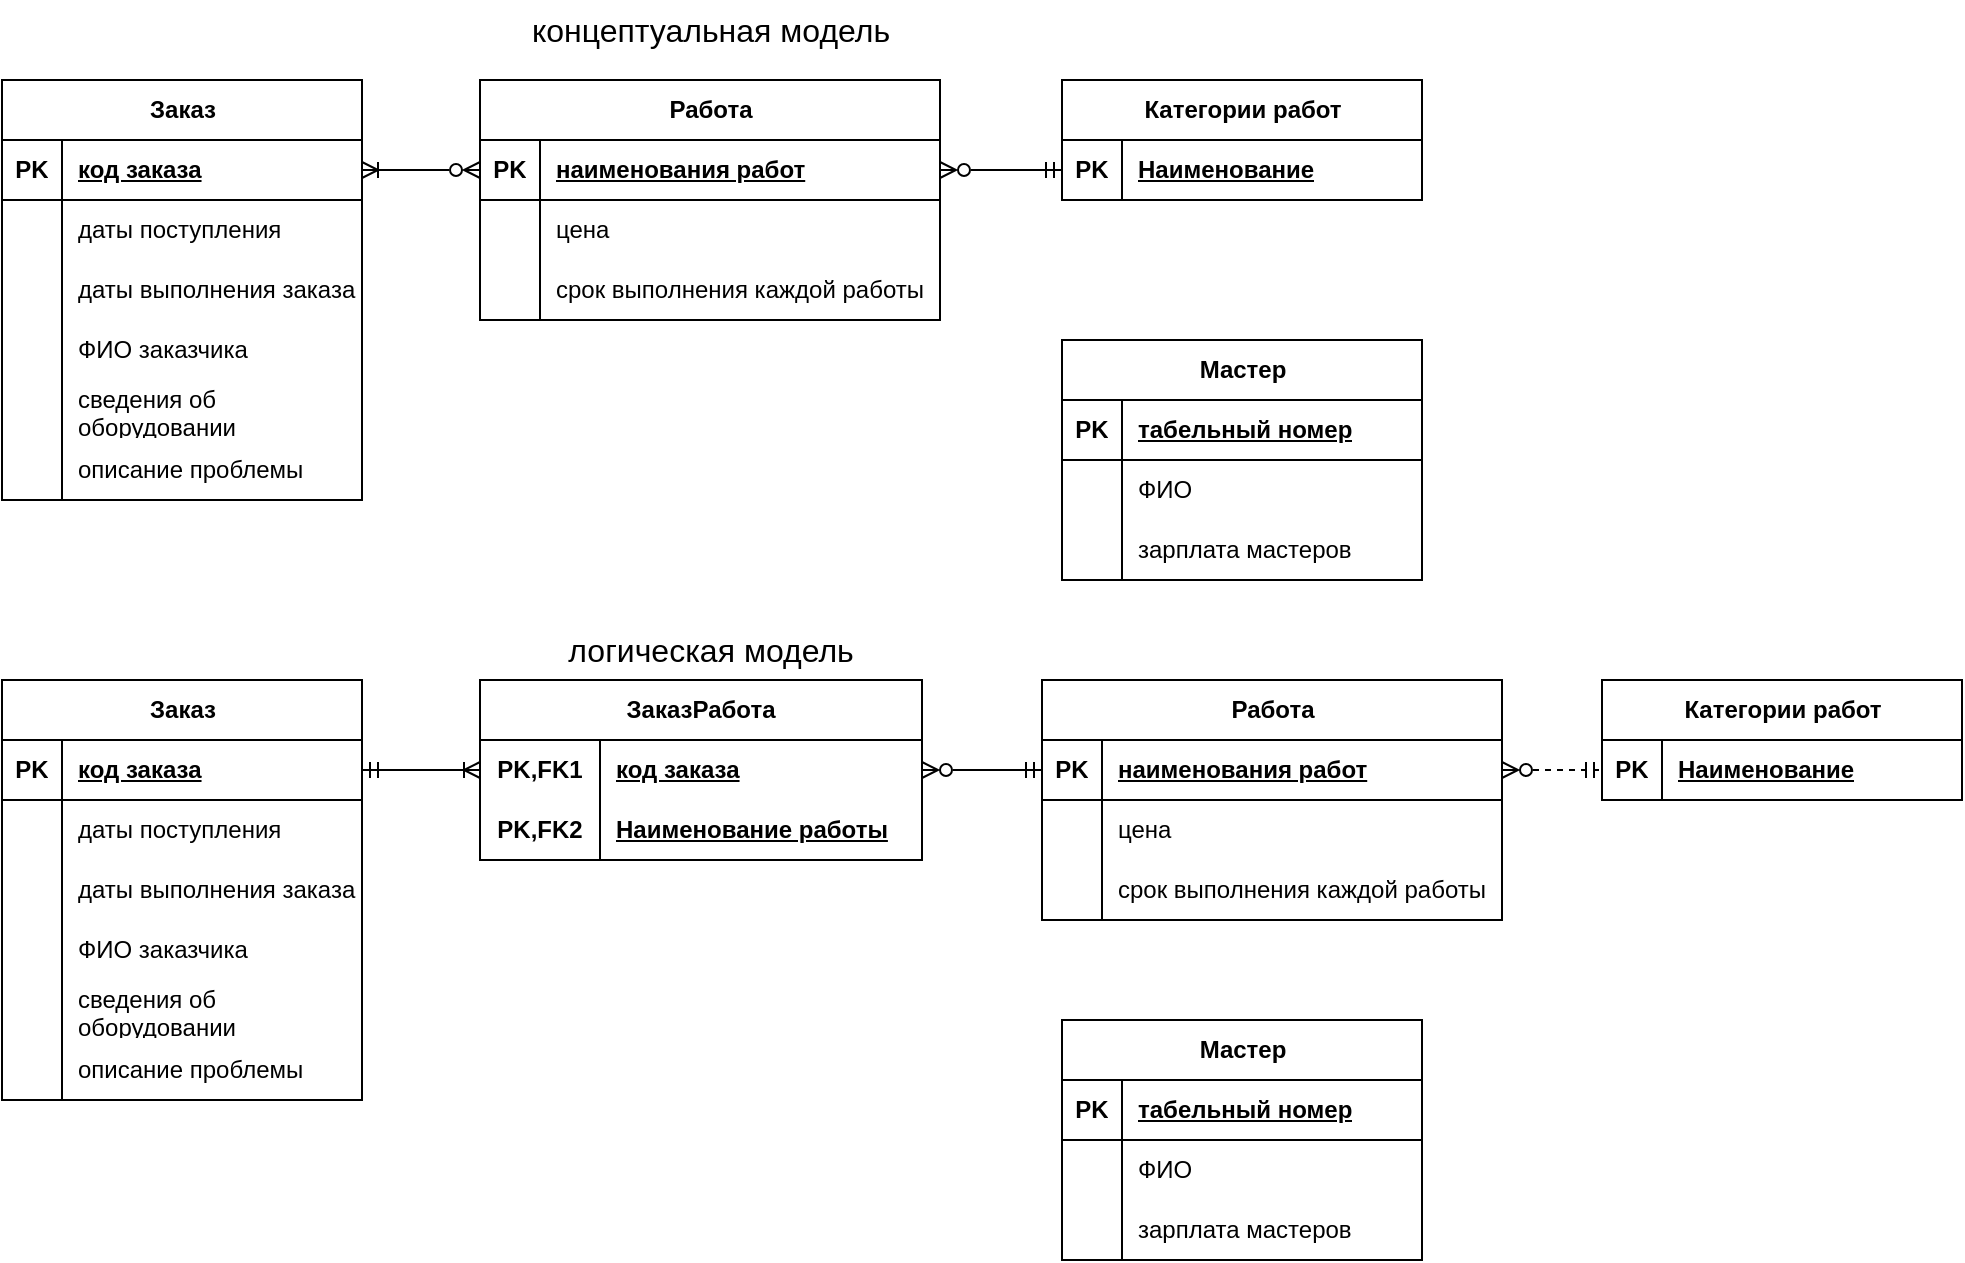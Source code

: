 <mxfile version="23.1.1" type="device" pages="5">
  <diagram name="5.1" id="3rErey0_pm0nWump4wQi">
    <mxGraphModel dx="1155" dy="661" grid="1" gridSize="10" guides="1" tooltips="1" connect="1" arrows="1" fold="1" page="1" pageScale="1" pageWidth="827" pageHeight="1169" math="0" shadow="0">
      <root>
        <mxCell id="0" />
        <mxCell id="1" parent="0" />
        <mxCell id="hSOVkX_hLJ7R6DlHbGZv-29" value="Заказ" style="shape=table;startSize=30;container=1;collapsible=1;childLayout=tableLayout;fixedRows=1;rowLines=0;fontStyle=1;align=center;resizeLast=1;html=1;" vertex="1" parent="1">
          <mxGeometry x="60" y="40" width="180" height="210" as="geometry" />
        </mxCell>
        <mxCell id="hSOVkX_hLJ7R6DlHbGZv-30" value="" style="shape=tableRow;horizontal=0;startSize=0;swimlaneHead=0;swimlaneBody=0;fillColor=none;collapsible=0;dropTarget=0;points=[[0,0.5],[1,0.5]];portConstraint=eastwest;top=0;left=0;right=0;bottom=1;" vertex="1" parent="hSOVkX_hLJ7R6DlHbGZv-29">
          <mxGeometry y="30" width="180" height="30" as="geometry" />
        </mxCell>
        <mxCell id="hSOVkX_hLJ7R6DlHbGZv-31" value="PK" style="shape=partialRectangle;connectable=0;fillColor=none;top=0;left=0;bottom=0;right=0;fontStyle=1;overflow=hidden;whiteSpace=wrap;html=1;" vertex="1" parent="hSOVkX_hLJ7R6DlHbGZv-30">
          <mxGeometry width="30" height="30" as="geometry">
            <mxRectangle width="30" height="30" as="alternateBounds" />
          </mxGeometry>
        </mxCell>
        <mxCell id="hSOVkX_hLJ7R6DlHbGZv-32" value="код заказа" style="shape=partialRectangle;connectable=0;fillColor=none;top=0;left=0;bottom=0;right=0;align=left;spacingLeft=6;fontStyle=5;overflow=hidden;whiteSpace=wrap;html=1;" vertex="1" parent="hSOVkX_hLJ7R6DlHbGZv-30">
          <mxGeometry x="30" width="150" height="30" as="geometry">
            <mxRectangle width="150" height="30" as="alternateBounds" />
          </mxGeometry>
        </mxCell>
        <mxCell id="hSOVkX_hLJ7R6DlHbGZv-33" value="" style="shape=tableRow;horizontal=0;startSize=0;swimlaneHead=0;swimlaneBody=0;fillColor=none;collapsible=0;dropTarget=0;points=[[0,0.5],[1,0.5]];portConstraint=eastwest;top=0;left=0;right=0;bottom=0;" vertex="1" parent="hSOVkX_hLJ7R6DlHbGZv-29">
          <mxGeometry y="60" width="180" height="30" as="geometry" />
        </mxCell>
        <mxCell id="hSOVkX_hLJ7R6DlHbGZv-34" value="" style="shape=partialRectangle;connectable=0;fillColor=none;top=0;left=0;bottom=0;right=0;editable=1;overflow=hidden;whiteSpace=wrap;html=1;" vertex="1" parent="hSOVkX_hLJ7R6DlHbGZv-33">
          <mxGeometry width="30" height="30" as="geometry">
            <mxRectangle width="30" height="30" as="alternateBounds" />
          </mxGeometry>
        </mxCell>
        <mxCell id="hSOVkX_hLJ7R6DlHbGZv-35" value="даты поступления" style="shape=partialRectangle;connectable=0;fillColor=none;top=0;left=0;bottom=0;right=0;align=left;spacingLeft=6;overflow=hidden;whiteSpace=wrap;html=1;" vertex="1" parent="hSOVkX_hLJ7R6DlHbGZv-33">
          <mxGeometry x="30" width="150" height="30" as="geometry">
            <mxRectangle width="150" height="30" as="alternateBounds" />
          </mxGeometry>
        </mxCell>
        <mxCell id="hSOVkX_hLJ7R6DlHbGZv-36" value="" style="shape=tableRow;horizontal=0;startSize=0;swimlaneHead=0;swimlaneBody=0;fillColor=none;collapsible=0;dropTarget=0;points=[[0,0.5],[1,0.5]];portConstraint=eastwest;top=0;left=0;right=0;bottom=0;" vertex="1" parent="hSOVkX_hLJ7R6DlHbGZv-29">
          <mxGeometry y="90" width="180" height="30" as="geometry" />
        </mxCell>
        <mxCell id="hSOVkX_hLJ7R6DlHbGZv-37" value="" style="shape=partialRectangle;connectable=0;fillColor=none;top=0;left=0;bottom=0;right=0;editable=1;overflow=hidden;whiteSpace=wrap;html=1;" vertex="1" parent="hSOVkX_hLJ7R6DlHbGZv-36">
          <mxGeometry width="30" height="30" as="geometry">
            <mxRectangle width="30" height="30" as="alternateBounds" />
          </mxGeometry>
        </mxCell>
        <mxCell id="hSOVkX_hLJ7R6DlHbGZv-38" value="даты выполнения заказа" style="shape=partialRectangle;connectable=0;fillColor=none;top=0;left=0;bottom=0;right=0;align=left;spacingLeft=6;overflow=hidden;whiteSpace=wrap;html=1;" vertex="1" parent="hSOVkX_hLJ7R6DlHbGZv-36">
          <mxGeometry x="30" width="150" height="30" as="geometry">
            <mxRectangle width="150" height="30" as="alternateBounds" />
          </mxGeometry>
        </mxCell>
        <mxCell id="hSOVkX_hLJ7R6DlHbGZv-39" value="" style="shape=tableRow;horizontal=0;startSize=0;swimlaneHead=0;swimlaneBody=0;fillColor=none;collapsible=0;dropTarget=0;points=[[0,0.5],[1,0.5]];portConstraint=eastwest;top=0;left=0;right=0;bottom=0;" vertex="1" parent="hSOVkX_hLJ7R6DlHbGZv-29">
          <mxGeometry y="120" width="180" height="30" as="geometry" />
        </mxCell>
        <mxCell id="hSOVkX_hLJ7R6DlHbGZv-40" value="" style="shape=partialRectangle;connectable=0;fillColor=none;top=0;left=0;bottom=0;right=0;editable=1;overflow=hidden;whiteSpace=wrap;html=1;" vertex="1" parent="hSOVkX_hLJ7R6DlHbGZv-39">
          <mxGeometry width="30" height="30" as="geometry">
            <mxRectangle width="30" height="30" as="alternateBounds" />
          </mxGeometry>
        </mxCell>
        <mxCell id="hSOVkX_hLJ7R6DlHbGZv-41" value="ФИО заказчика" style="shape=partialRectangle;connectable=0;fillColor=none;top=0;left=0;bottom=0;right=0;align=left;spacingLeft=6;overflow=hidden;whiteSpace=wrap;html=1;" vertex="1" parent="hSOVkX_hLJ7R6DlHbGZv-39">
          <mxGeometry x="30" width="150" height="30" as="geometry">
            <mxRectangle width="150" height="30" as="alternateBounds" />
          </mxGeometry>
        </mxCell>
        <mxCell id="hSOVkX_hLJ7R6DlHbGZv-42" value="" style="shape=tableRow;horizontal=0;startSize=0;swimlaneHead=0;swimlaneBody=0;fillColor=none;collapsible=0;dropTarget=0;points=[[0,0.5],[1,0.5]];portConstraint=eastwest;top=0;left=0;right=0;bottom=0;" vertex="1" parent="hSOVkX_hLJ7R6DlHbGZv-29">
          <mxGeometry y="150" width="180" height="30" as="geometry" />
        </mxCell>
        <mxCell id="hSOVkX_hLJ7R6DlHbGZv-43" value="" style="shape=partialRectangle;connectable=0;fillColor=none;top=0;left=0;bottom=0;right=0;editable=1;overflow=hidden;whiteSpace=wrap;html=1;" vertex="1" parent="hSOVkX_hLJ7R6DlHbGZv-42">
          <mxGeometry width="30" height="30" as="geometry">
            <mxRectangle width="30" height="30" as="alternateBounds" />
          </mxGeometry>
        </mxCell>
        <mxCell id="hSOVkX_hLJ7R6DlHbGZv-44" value="сведения об оборудовании" style="shape=partialRectangle;connectable=0;fillColor=none;top=0;left=0;bottom=0;right=0;align=left;spacingLeft=6;overflow=hidden;whiteSpace=wrap;html=1;" vertex="1" parent="hSOVkX_hLJ7R6DlHbGZv-42">
          <mxGeometry x="30" width="150" height="30" as="geometry">
            <mxRectangle width="150" height="30" as="alternateBounds" />
          </mxGeometry>
        </mxCell>
        <mxCell id="hSOVkX_hLJ7R6DlHbGZv-77" value="" style="shape=tableRow;horizontal=0;startSize=0;swimlaneHead=0;swimlaneBody=0;fillColor=none;collapsible=0;dropTarget=0;points=[[0,0.5],[1,0.5]];portConstraint=eastwest;top=0;left=0;right=0;bottom=0;" vertex="1" parent="hSOVkX_hLJ7R6DlHbGZv-29">
          <mxGeometry y="180" width="180" height="30" as="geometry" />
        </mxCell>
        <mxCell id="hSOVkX_hLJ7R6DlHbGZv-78" value="" style="shape=partialRectangle;connectable=0;fillColor=none;top=0;left=0;bottom=0;right=0;editable=1;overflow=hidden;whiteSpace=wrap;html=1;" vertex="1" parent="hSOVkX_hLJ7R6DlHbGZv-77">
          <mxGeometry width="30" height="30" as="geometry">
            <mxRectangle width="30" height="30" as="alternateBounds" />
          </mxGeometry>
        </mxCell>
        <mxCell id="hSOVkX_hLJ7R6DlHbGZv-79" value="описание проблемы&amp;nbsp;" style="shape=partialRectangle;connectable=0;fillColor=none;top=0;left=0;bottom=0;right=0;align=left;spacingLeft=6;overflow=hidden;whiteSpace=wrap;html=1;" vertex="1" parent="hSOVkX_hLJ7R6DlHbGZv-77">
          <mxGeometry x="30" width="150" height="30" as="geometry">
            <mxRectangle width="150" height="30" as="alternateBounds" />
          </mxGeometry>
        </mxCell>
        <mxCell id="hSOVkX_hLJ7R6DlHbGZv-93" value="Работа" style="shape=table;startSize=30;container=1;collapsible=1;childLayout=tableLayout;fixedRows=1;rowLines=0;fontStyle=1;align=center;resizeLast=1;html=1;" vertex="1" parent="1">
          <mxGeometry x="299" y="40" width="230" height="120" as="geometry" />
        </mxCell>
        <mxCell id="hSOVkX_hLJ7R6DlHbGZv-94" value="" style="shape=tableRow;horizontal=0;startSize=0;swimlaneHead=0;swimlaneBody=0;fillColor=none;collapsible=0;dropTarget=0;points=[[0,0.5],[1,0.5]];portConstraint=eastwest;top=0;left=0;right=0;bottom=1;" vertex="1" parent="hSOVkX_hLJ7R6DlHbGZv-93">
          <mxGeometry y="30" width="230" height="30" as="geometry" />
        </mxCell>
        <mxCell id="hSOVkX_hLJ7R6DlHbGZv-95" value="PK" style="shape=partialRectangle;connectable=0;fillColor=none;top=0;left=0;bottom=0;right=0;fontStyle=1;overflow=hidden;whiteSpace=wrap;html=1;" vertex="1" parent="hSOVkX_hLJ7R6DlHbGZv-94">
          <mxGeometry width="30" height="30" as="geometry">
            <mxRectangle width="30" height="30" as="alternateBounds" />
          </mxGeometry>
        </mxCell>
        <mxCell id="hSOVkX_hLJ7R6DlHbGZv-96" value="наименования работ" style="shape=partialRectangle;connectable=0;fillColor=none;top=0;left=0;bottom=0;right=0;align=left;spacingLeft=6;fontStyle=5;overflow=hidden;whiteSpace=wrap;html=1;" vertex="1" parent="hSOVkX_hLJ7R6DlHbGZv-94">
          <mxGeometry x="30" width="200" height="30" as="geometry">
            <mxRectangle width="200" height="30" as="alternateBounds" />
          </mxGeometry>
        </mxCell>
        <mxCell id="hSOVkX_hLJ7R6DlHbGZv-97" value="" style="shape=tableRow;horizontal=0;startSize=0;swimlaneHead=0;swimlaneBody=0;fillColor=none;collapsible=0;dropTarget=0;points=[[0,0.5],[1,0.5]];portConstraint=eastwest;top=0;left=0;right=0;bottom=0;" vertex="1" parent="hSOVkX_hLJ7R6DlHbGZv-93">
          <mxGeometry y="60" width="230" height="30" as="geometry" />
        </mxCell>
        <mxCell id="hSOVkX_hLJ7R6DlHbGZv-98" value="" style="shape=partialRectangle;connectable=0;fillColor=none;top=0;left=0;bottom=0;right=0;editable=1;overflow=hidden;whiteSpace=wrap;html=1;" vertex="1" parent="hSOVkX_hLJ7R6DlHbGZv-97">
          <mxGeometry width="30" height="30" as="geometry">
            <mxRectangle width="30" height="30" as="alternateBounds" />
          </mxGeometry>
        </mxCell>
        <mxCell id="hSOVkX_hLJ7R6DlHbGZv-99" value="цена" style="shape=partialRectangle;connectable=0;fillColor=none;top=0;left=0;bottom=0;right=0;align=left;spacingLeft=6;overflow=hidden;whiteSpace=wrap;html=1;" vertex="1" parent="hSOVkX_hLJ7R6DlHbGZv-97">
          <mxGeometry x="30" width="200" height="30" as="geometry">
            <mxRectangle width="200" height="30" as="alternateBounds" />
          </mxGeometry>
        </mxCell>
        <mxCell id="hSOVkX_hLJ7R6DlHbGZv-100" value="" style="shape=tableRow;horizontal=0;startSize=0;swimlaneHead=0;swimlaneBody=0;fillColor=none;collapsible=0;dropTarget=0;points=[[0,0.5],[1,0.5]];portConstraint=eastwest;top=0;left=0;right=0;bottom=0;" vertex="1" parent="hSOVkX_hLJ7R6DlHbGZv-93">
          <mxGeometry y="90" width="230" height="30" as="geometry" />
        </mxCell>
        <mxCell id="hSOVkX_hLJ7R6DlHbGZv-101" value="" style="shape=partialRectangle;connectable=0;fillColor=none;top=0;left=0;bottom=0;right=0;editable=1;overflow=hidden;whiteSpace=wrap;html=1;" vertex="1" parent="hSOVkX_hLJ7R6DlHbGZv-100">
          <mxGeometry width="30" height="30" as="geometry">
            <mxRectangle width="30" height="30" as="alternateBounds" />
          </mxGeometry>
        </mxCell>
        <mxCell id="hSOVkX_hLJ7R6DlHbGZv-102" value="срок выполнения каждой работы" style="shape=partialRectangle;connectable=0;fillColor=none;top=0;left=0;bottom=0;right=0;align=left;spacingLeft=6;overflow=hidden;whiteSpace=wrap;html=1;" vertex="1" parent="hSOVkX_hLJ7R6DlHbGZv-100">
          <mxGeometry x="30" width="200" height="30" as="geometry">
            <mxRectangle width="200" height="30" as="alternateBounds" />
          </mxGeometry>
        </mxCell>
        <mxCell id="hSOVkX_hLJ7R6DlHbGZv-107" value="Мастер" style="shape=table;startSize=30;container=1;collapsible=1;childLayout=tableLayout;fixedRows=1;rowLines=0;fontStyle=1;align=center;resizeLast=1;html=1;" vertex="1" parent="1">
          <mxGeometry x="590" y="170" width="180" height="120" as="geometry" />
        </mxCell>
        <mxCell id="hSOVkX_hLJ7R6DlHbGZv-108" value="" style="shape=tableRow;horizontal=0;startSize=0;swimlaneHead=0;swimlaneBody=0;fillColor=none;collapsible=0;dropTarget=0;points=[[0,0.5],[1,0.5]];portConstraint=eastwest;top=0;left=0;right=0;bottom=1;" vertex="1" parent="hSOVkX_hLJ7R6DlHbGZv-107">
          <mxGeometry y="30" width="180" height="30" as="geometry" />
        </mxCell>
        <mxCell id="hSOVkX_hLJ7R6DlHbGZv-109" value="PK" style="shape=partialRectangle;connectable=0;fillColor=none;top=0;left=0;bottom=0;right=0;fontStyle=1;overflow=hidden;whiteSpace=wrap;html=1;" vertex="1" parent="hSOVkX_hLJ7R6DlHbGZv-108">
          <mxGeometry width="30" height="30" as="geometry">
            <mxRectangle width="30" height="30" as="alternateBounds" />
          </mxGeometry>
        </mxCell>
        <mxCell id="hSOVkX_hLJ7R6DlHbGZv-110" value="табельный номер" style="shape=partialRectangle;connectable=0;fillColor=none;top=0;left=0;bottom=0;right=0;align=left;spacingLeft=6;fontStyle=5;overflow=hidden;whiteSpace=wrap;html=1;" vertex="1" parent="hSOVkX_hLJ7R6DlHbGZv-108">
          <mxGeometry x="30" width="150" height="30" as="geometry">
            <mxRectangle width="150" height="30" as="alternateBounds" />
          </mxGeometry>
        </mxCell>
        <mxCell id="hSOVkX_hLJ7R6DlHbGZv-111" value="" style="shape=tableRow;horizontal=0;startSize=0;swimlaneHead=0;swimlaneBody=0;fillColor=none;collapsible=0;dropTarget=0;points=[[0,0.5],[1,0.5]];portConstraint=eastwest;top=0;left=0;right=0;bottom=0;" vertex="1" parent="hSOVkX_hLJ7R6DlHbGZv-107">
          <mxGeometry y="60" width="180" height="30" as="geometry" />
        </mxCell>
        <mxCell id="hSOVkX_hLJ7R6DlHbGZv-112" value="" style="shape=partialRectangle;connectable=0;fillColor=none;top=0;left=0;bottom=0;right=0;editable=1;overflow=hidden;whiteSpace=wrap;html=1;" vertex="1" parent="hSOVkX_hLJ7R6DlHbGZv-111">
          <mxGeometry width="30" height="30" as="geometry">
            <mxRectangle width="30" height="30" as="alternateBounds" />
          </mxGeometry>
        </mxCell>
        <mxCell id="hSOVkX_hLJ7R6DlHbGZv-113" value="ФИО" style="shape=partialRectangle;connectable=0;fillColor=none;top=0;left=0;bottom=0;right=0;align=left;spacingLeft=6;overflow=hidden;whiteSpace=wrap;html=1;" vertex="1" parent="hSOVkX_hLJ7R6DlHbGZv-111">
          <mxGeometry x="30" width="150" height="30" as="geometry">
            <mxRectangle width="150" height="30" as="alternateBounds" />
          </mxGeometry>
        </mxCell>
        <mxCell id="hSOVkX_hLJ7R6DlHbGZv-114" value="" style="shape=tableRow;horizontal=0;startSize=0;swimlaneHead=0;swimlaneBody=0;fillColor=none;collapsible=0;dropTarget=0;points=[[0,0.5],[1,0.5]];portConstraint=eastwest;top=0;left=0;right=0;bottom=0;" vertex="1" parent="hSOVkX_hLJ7R6DlHbGZv-107">
          <mxGeometry y="90" width="180" height="30" as="geometry" />
        </mxCell>
        <mxCell id="hSOVkX_hLJ7R6DlHbGZv-115" value="" style="shape=partialRectangle;connectable=0;fillColor=none;top=0;left=0;bottom=0;right=0;editable=1;overflow=hidden;whiteSpace=wrap;html=1;" vertex="1" parent="hSOVkX_hLJ7R6DlHbGZv-114">
          <mxGeometry width="30" height="30" as="geometry">
            <mxRectangle width="30" height="30" as="alternateBounds" />
          </mxGeometry>
        </mxCell>
        <mxCell id="hSOVkX_hLJ7R6DlHbGZv-116" value="зарплата мастеров" style="shape=partialRectangle;connectable=0;fillColor=none;top=0;left=0;bottom=0;right=0;align=left;spacingLeft=6;overflow=hidden;whiteSpace=wrap;html=1;" vertex="1" parent="hSOVkX_hLJ7R6DlHbGZv-114">
          <mxGeometry x="30" width="150" height="30" as="geometry">
            <mxRectangle width="150" height="30" as="alternateBounds" />
          </mxGeometry>
        </mxCell>
        <mxCell id="DyyPUBFw3KW6LyPNHsti-1" value="" style="endArrow=ERzeroToMany;html=1;rounded=0;entryX=0;entryY=0.5;entryDx=0;entryDy=0;exitX=1;exitY=0.5;exitDx=0;exitDy=0;startArrow=ERoneToMany;startFill=0;endFill=0;" edge="1" parent="1" source="hSOVkX_hLJ7R6DlHbGZv-30" target="hSOVkX_hLJ7R6DlHbGZv-94">
          <mxGeometry width="50" height="50" relative="1" as="geometry">
            <mxPoint x="260" y="120" as="sourcePoint" />
            <mxPoint x="310" y="70" as="targetPoint" />
          </mxGeometry>
        </mxCell>
        <mxCell id="DyyPUBFw3KW6LyPNHsti-2" value="Категории работ" style="shape=table;startSize=30;container=1;collapsible=1;childLayout=tableLayout;fixedRows=1;rowLines=0;fontStyle=1;align=center;resizeLast=1;html=1;rounded=0;" vertex="1" parent="1">
          <mxGeometry x="590" y="40" width="180" height="60" as="geometry" />
        </mxCell>
        <mxCell id="DyyPUBFw3KW6LyPNHsti-3" value="" style="shape=tableRow;horizontal=0;startSize=0;swimlaneHead=0;swimlaneBody=0;fillColor=none;collapsible=0;dropTarget=0;points=[[0,0.5],[1,0.5]];portConstraint=eastwest;top=0;left=0;right=0;bottom=1;" vertex="1" parent="DyyPUBFw3KW6LyPNHsti-2">
          <mxGeometry y="30" width="180" height="30" as="geometry" />
        </mxCell>
        <mxCell id="DyyPUBFw3KW6LyPNHsti-4" value="PK" style="shape=partialRectangle;connectable=0;fillColor=none;top=0;left=0;bottom=0;right=0;fontStyle=1;overflow=hidden;whiteSpace=wrap;html=1;" vertex="1" parent="DyyPUBFw3KW6LyPNHsti-3">
          <mxGeometry width="30" height="30" as="geometry">
            <mxRectangle width="30" height="30" as="alternateBounds" />
          </mxGeometry>
        </mxCell>
        <mxCell id="DyyPUBFw3KW6LyPNHsti-5" value="Наименование" style="shape=partialRectangle;connectable=0;fillColor=none;top=0;left=0;bottom=0;right=0;align=left;spacingLeft=6;fontStyle=5;overflow=hidden;whiteSpace=wrap;html=1;" vertex="1" parent="DyyPUBFw3KW6LyPNHsti-3">
          <mxGeometry x="30" width="150" height="30" as="geometry">
            <mxRectangle width="150" height="30" as="alternateBounds" />
          </mxGeometry>
        </mxCell>
        <mxCell id="DyyPUBFw3KW6LyPNHsti-15" value="" style="endArrow=ERmandOne;html=1;rounded=0;entryX=0;entryY=0.5;entryDx=0;entryDy=0;exitX=1;exitY=0.5;exitDx=0;exitDy=0;startArrow=ERzeroToMany;startFill=0;endFill=0;" edge="1" parent="1" source="hSOVkX_hLJ7R6DlHbGZv-94" target="DyyPUBFw3KW6LyPNHsti-3">
          <mxGeometry width="50" height="50" relative="1" as="geometry">
            <mxPoint x="540" y="130" as="sourcePoint" />
            <mxPoint x="590" y="80" as="targetPoint" />
          </mxGeometry>
        </mxCell>
        <mxCell id="0vc4O-f2K29wWeC43dWb-1" value=" концептуальная модель" style="text;html=1;align=center;verticalAlign=middle;resizable=0;points=[];autosize=1;strokeColor=none;fillColor=none;strokeWidth=0;fontSize=16;" vertex="1" parent="1">
          <mxGeometry x="314" width="200" height="30" as="geometry" />
        </mxCell>
        <mxCell id="0vc4O-f2K29wWeC43dWb-2" value="логическая модель" style="text;html=1;align=center;verticalAlign=middle;resizable=0;points=[];autosize=1;strokeColor=none;fillColor=none;fontSize=16;" vertex="1" parent="1">
          <mxGeometry x="329" y="310" width="170" height="30" as="geometry" />
        </mxCell>
        <mxCell id="psPQPZdAkycsHcSYgfib-20" value="Заказ" style="shape=table;startSize=30;container=1;collapsible=1;childLayout=tableLayout;fixedRows=1;rowLines=0;fontStyle=1;align=center;resizeLast=1;html=1;" vertex="1" parent="1">
          <mxGeometry x="60" y="340" width="180" height="210" as="geometry" />
        </mxCell>
        <mxCell id="psPQPZdAkycsHcSYgfib-21" value="" style="shape=tableRow;horizontal=0;startSize=0;swimlaneHead=0;swimlaneBody=0;fillColor=none;collapsible=0;dropTarget=0;points=[[0,0.5],[1,0.5]];portConstraint=eastwest;top=0;left=0;right=0;bottom=1;" vertex="1" parent="psPQPZdAkycsHcSYgfib-20">
          <mxGeometry y="30" width="180" height="30" as="geometry" />
        </mxCell>
        <mxCell id="psPQPZdAkycsHcSYgfib-22" value="PK" style="shape=partialRectangle;connectable=0;fillColor=none;top=0;left=0;bottom=0;right=0;fontStyle=1;overflow=hidden;whiteSpace=wrap;html=1;" vertex="1" parent="psPQPZdAkycsHcSYgfib-21">
          <mxGeometry width="30" height="30" as="geometry">
            <mxRectangle width="30" height="30" as="alternateBounds" />
          </mxGeometry>
        </mxCell>
        <mxCell id="psPQPZdAkycsHcSYgfib-23" value="код заказа" style="shape=partialRectangle;connectable=0;fillColor=none;top=0;left=0;bottom=0;right=0;align=left;spacingLeft=6;fontStyle=5;overflow=hidden;whiteSpace=wrap;html=1;" vertex="1" parent="psPQPZdAkycsHcSYgfib-21">
          <mxGeometry x="30" width="150" height="30" as="geometry">
            <mxRectangle width="150" height="30" as="alternateBounds" />
          </mxGeometry>
        </mxCell>
        <mxCell id="psPQPZdAkycsHcSYgfib-24" value="" style="shape=tableRow;horizontal=0;startSize=0;swimlaneHead=0;swimlaneBody=0;fillColor=none;collapsible=0;dropTarget=0;points=[[0,0.5],[1,0.5]];portConstraint=eastwest;top=0;left=0;right=0;bottom=0;" vertex="1" parent="psPQPZdAkycsHcSYgfib-20">
          <mxGeometry y="60" width="180" height="30" as="geometry" />
        </mxCell>
        <mxCell id="psPQPZdAkycsHcSYgfib-25" value="" style="shape=partialRectangle;connectable=0;fillColor=none;top=0;left=0;bottom=0;right=0;editable=1;overflow=hidden;whiteSpace=wrap;html=1;" vertex="1" parent="psPQPZdAkycsHcSYgfib-24">
          <mxGeometry width="30" height="30" as="geometry">
            <mxRectangle width="30" height="30" as="alternateBounds" />
          </mxGeometry>
        </mxCell>
        <mxCell id="psPQPZdAkycsHcSYgfib-26" value="даты поступления" style="shape=partialRectangle;connectable=0;fillColor=none;top=0;left=0;bottom=0;right=0;align=left;spacingLeft=6;overflow=hidden;whiteSpace=wrap;html=1;" vertex="1" parent="psPQPZdAkycsHcSYgfib-24">
          <mxGeometry x="30" width="150" height="30" as="geometry">
            <mxRectangle width="150" height="30" as="alternateBounds" />
          </mxGeometry>
        </mxCell>
        <mxCell id="psPQPZdAkycsHcSYgfib-27" value="" style="shape=tableRow;horizontal=0;startSize=0;swimlaneHead=0;swimlaneBody=0;fillColor=none;collapsible=0;dropTarget=0;points=[[0,0.5],[1,0.5]];portConstraint=eastwest;top=0;left=0;right=0;bottom=0;" vertex="1" parent="psPQPZdAkycsHcSYgfib-20">
          <mxGeometry y="90" width="180" height="30" as="geometry" />
        </mxCell>
        <mxCell id="psPQPZdAkycsHcSYgfib-28" value="" style="shape=partialRectangle;connectable=0;fillColor=none;top=0;left=0;bottom=0;right=0;editable=1;overflow=hidden;whiteSpace=wrap;html=1;" vertex="1" parent="psPQPZdAkycsHcSYgfib-27">
          <mxGeometry width="30" height="30" as="geometry">
            <mxRectangle width="30" height="30" as="alternateBounds" />
          </mxGeometry>
        </mxCell>
        <mxCell id="psPQPZdAkycsHcSYgfib-29" value="даты выполнения заказа" style="shape=partialRectangle;connectable=0;fillColor=none;top=0;left=0;bottom=0;right=0;align=left;spacingLeft=6;overflow=hidden;whiteSpace=wrap;html=1;" vertex="1" parent="psPQPZdAkycsHcSYgfib-27">
          <mxGeometry x="30" width="150" height="30" as="geometry">
            <mxRectangle width="150" height="30" as="alternateBounds" />
          </mxGeometry>
        </mxCell>
        <mxCell id="psPQPZdAkycsHcSYgfib-30" value="" style="shape=tableRow;horizontal=0;startSize=0;swimlaneHead=0;swimlaneBody=0;fillColor=none;collapsible=0;dropTarget=0;points=[[0,0.5],[1,0.5]];portConstraint=eastwest;top=0;left=0;right=0;bottom=0;" vertex="1" parent="psPQPZdAkycsHcSYgfib-20">
          <mxGeometry y="120" width="180" height="30" as="geometry" />
        </mxCell>
        <mxCell id="psPQPZdAkycsHcSYgfib-31" value="" style="shape=partialRectangle;connectable=0;fillColor=none;top=0;left=0;bottom=0;right=0;editable=1;overflow=hidden;whiteSpace=wrap;html=1;" vertex="1" parent="psPQPZdAkycsHcSYgfib-30">
          <mxGeometry width="30" height="30" as="geometry">
            <mxRectangle width="30" height="30" as="alternateBounds" />
          </mxGeometry>
        </mxCell>
        <mxCell id="psPQPZdAkycsHcSYgfib-32" value="ФИО заказчика" style="shape=partialRectangle;connectable=0;fillColor=none;top=0;left=0;bottom=0;right=0;align=left;spacingLeft=6;overflow=hidden;whiteSpace=wrap;html=1;" vertex="1" parent="psPQPZdAkycsHcSYgfib-30">
          <mxGeometry x="30" width="150" height="30" as="geometry">
            <mxRectangle width="150" height="30" as="alternateBounds" />
          </mxGeometry>
        </mxCell>
        <mxCell id="psPQPZdAkycsHcSYgfib-33" value="" style="shape=tableRow;horizontal=0;startSize=0;swimlaneHead=0;swimlaneBody=0;fillColor=none;collapsible=0;dropTarget=0;points=[[0,0.5],[1,0.5]];portConstraint=eastwest;top=0;left=0;right=0;bottom=0;" vertex="1" parent="psPQPZdAkycsHcSYgfib-20">
          <mxGeometry y="150" width="180" height="30" as="geometry" />
        </mxCell>
        <mxCell id="psPQPZdAkycsHcSYgfib-34" value="" style="shape=partialRectangle;connectable=0;fillColor=none;top=0;left=0;bottom=0;right=0;editable=1;overflow=hidden;whiteSpace=wrap;html=1;" vertex="1" parent="psPQPZdAkycsHcSYgfib-33">
          <mxGeometry width="30" height="30" as="geometry">
            <mxRectangle width="30" height="30" as="alternateBounds" />
          </mxGeometry>
        </mxCell>
        <mxCell id="psPQPZdAkycsHcSYgfib-35" value="сведения об оборудовании" style="shape=partialRectangle;connectable=0;fillColor=none;top=0;left=0;bottom=0;right=0;align=left;spacingLeft=6;overflow=hidden;whiteSpace=wrap;html=1;" vertex="1" parent="psPQPZdAkycsHcSYgfib-33">
          <mxGeometry x="30" width="150" height="30" as="geometry">
            <mxRectangle width="150" height="30" as="alternateBounds" />
          </mxGeometry>
        </mxCell>
        <mxCell id="psPQPZdAkycsHcSYgfib-36" value="" style="shape=tableRow;horizontal=0;startSize=0;swimlaneHead=0;swimlaneBody=0;fillColor=none;collapsible=0;dropTarget=0;points=[[0,0.5],[1,0.5]];portConstraint=eastwest;top=0;left=0;right=0;bottom=0;" vertex="1" parent="psPQPZdAkycsHcSYgfib-20">
          <mxGeometry y="180" width="180" height="30" as="geometry" />
        </mxCell>
        <mxCell id="psPQPZdAkycsHcSYgfib-37" value="" style="shape=partialRectangle;connectable=0;fillColor=none;top=0;left=0;bottom=0;right=0;editable=1;overflow=hidden;whiteSpace=wrap;html=1;" vertex="1" parent="psPQPZdAkycsHcSYgfib-36">
          <mxGeometry width="30" height="30" as="geometry">
            <mxRectangle width="30" height="30" as="alternateBounds" />
          </mxGeometry>
        </mxCell>
        <mxCell id="psPQPZdAkycsHcSYgfib-38" value="описание проблемы&amp;nbsp;" style="shape=partialRectangle;connectable=0;fillColor=none;top=0;left=0;bottom=0;right=0;align=left;spacingLeft=6;overflow=hidden;whiteSpace=wrap;html=1;" vertex="1" parent="psPQPZdAkycsHcSYgfib-36">
          <mxGeometry x="30" width="150" height="30" as="geometry">
            <mxRectangle width="150" height="30" as="alternateBounds" />
          </mxGeometry>
        </mxCell>
        <mxCell id="psPQPZdAkycsHcSYgfib-39" value="Работа" style="shape=table;startSize=30;container=1;collapsible=1;childLayout=tableLayout;fixedRows=1;rowLines=0;fontStyle=1;align=center;resizeLast=1;html=1;" vertex="1" parent="1">
          <mxGeometry x="580" y="340" width="230" height="120" as="geometry" />
        </mxCell>
        <mxCell id="psPQPZdAkycsHcSYgfib-40" value="" style="shape=tableRow;horizontal=0;startSize=0;swimlaneHead=0;swimlaneBody=0;fillColor=none;collapsible=0;dropTarget=0;points=[[0,0.5],[1,0.5]];portConstraint=eastwest;top=0;left=0;right=0;bottom=1;" vertex="1" parent="psPQPZdAkycsHcSYgfib-39">
          <mxGeometry y="30" width="230" height="30" as="geometry" />
        </mxCell>
        <mxCell id="psPQPZdAkycsHcSYgfib-41" value="PK" style="shape=partialRectangle;connectable=0;fillColor=none;top=0;left=0;bottom=0;right=0;fontStyle=1;overflow=hidden;whiteSpace=wrap;html=1;" vertex="1" parent="psPQPZdAkycsHcSYgfib-40">
          <mxGeometry width="30" height="30" as="geometry">
            <mxRectangle width="30" height="30" as="alternateBounds" />
          </mxGeometry>
        </mxCell>
        <mxCell id="psPQPZdAkycsHcSYgfib-42" value="наименования работ" style="shape=partialRectangle;connectable=0;fillColor=none;top=0;left=0;bottom=0;right=0;align=left;spacingLeft=6;fontStyle=5;overflow=hidden;whiteSpace=wrap;html=1;" vertex="1" parent="psPQPZdAkycsHcSYgfib-40">
          <mxGeometry x="30" width="200" height="30" as="geometry">
            <mxRectangle width="200" height="30" as="alternateBounds" />
          </mxGeometry>
        </mxCell>
        <mxCell id="psPQPZdAkycsHcSYgfib-43" value="" style="shape=tableRow;horizontal=0;startSize=0;swimlaneHead=0;swimlaneBody=0;fillColor=none;collapsible=0;dropTarget=0;points=[[0,0.5],[1,0.5]];portConstraint=eastwest;top=0;left=0;right=0;bottom=0;" vertex="1" parent="psPQPZdAkycsHcSYgfib-39">
          <mxGeometry y="60" width="230" height="30" as="geometry" />
        </mxCell>
        <mxCell id="psPQPZdAkycsHcSYgfib-44" value="" style="shape=partialRectangle;connectable=0;fillColor=none;top=0;left=0;bottom=0;right=0;editable=1;overflow=hidden;whiteSpace=wrap;html=1;" vertex="1" parent="psPQPZdAkycsHcSYgfib-43">
          <mxGeometry width="30" height="30" as="geometry">
            <mxRectangle width="30" height="30" as="alternateBounds" />
          </mxGeometry>
        </mxCell>
        <mxCell id="psPQPZdAkycsHcSYgfib-45" value="цена" style="shape=partialRectangle;connectable=0;fillColor=none;top=0;left=0;bottom=0;right=0;align=left;spacingLeft=6;overflow=hidden;whiteSpace=wrap;html=1;" vertex="1" parent="psPQPZdAkycsHcSYgfib-43">
          <mxGeometry x="30" width="200" height="30" as="geometry">
            <mxRectangle width="200" height="30" as="alternateBounds" />
          </mxGeometry>
        </mxCell>
        <mxCell id="psPQPZdAkycsHcSYgfib-46" value="" style="shape=tableRow;horizontal=0;startSize=0;swimlaneHead=0;swimlaneBody=0;fillColor=none;collapsible=0;dropTarget=0;points=[[0,0.5],[1,0.5]];portConstraint=eastwest;top=0;left=0;right=0;bottom=0;" vertex="1" parent="psPQPZdAkycsHcSYgfib-39">
          <mxGeometry y="90" width="230" height="30" as="geometry" />
        </mxCell>
        <mxCell id="psPQPZdAkycsHcSYgfib-47" value="" style="shape=partialRectangle;connectable=0;fillColor=none;top=0;left=0;bottom=0;right=0;editable=1;overflow=hidden;whiteSpace=wrap;html=1;" vertex="1" parent="psPQPZdAkycsHcSYgfib-46">
          <mxGeometry width="30" height="30" as="geometry">
            <mxRectangle width="30" height="30" as="alternateBounds" />
          </mxGeometry>
        </mxCell>
        <mxCell id="psPQPZdAkycsHcSYgfib-48" value="срок выполнения каждой работы" style="shape=partialRectangle;connectable=0;fillColor=none;top=0;left=0;bottom=0;right=0;align=left;spacingLeft=6;overflow=hidden;whiteSpace=wrap;html=1;" vertex="1" parent="psPQPZdAkycsHcSYgfib-46">
          <mxGeometry x="30" width="200" height="30" as="geometry">
            <mxRectangle width="200" height="30" as="alternateBounds" />
          </mxGeometry>
        </mxCell>
        <mxCell id="psPQPZdAkycsHcSYgfib-52" value="Категории работ" style="shape=table;startSize=30;container=1;collapsible=1;childLayout=tableLayout;fixedRows=1;rowLines=0;fontStyle=1;align=center;resizeLast=1;html=1;rounded=0;" vertex="1" parent="1">
          <mxGeometry x="860" y="340" width="180" height="60" as="geometry" />
        </mxCell>
        <mxCell id="psPQPZdAkycsHcSYgfib-53" value="" style="shape=tableRow;horizontal=0;startSize=0;swimlaneHead=0;swimlaneBody=0;fillColor=none;collapsible=0;dropTarget=0;points=[[0,0.5],[1,0.5]];portConstraint=eastwest;top=0;left=0;right=0;bottom=1;" vertex="1" parent="psPQPZdAkycsHcSYgfib-52">
          <mxGeometry y="30" width="180" height="30" as="geometry" />
        </mxCell>
        <mxCell id="psPQPZdAkycsHcSYgfib-54" value="PK" style="shape=partialRectangle;connectable=0;fillColor=none;top=0;left=0;bottom=0;right=0;fontStyle=1;overflow=hidden;whiteSpace=wrap;html=1;" vertex="1" parent="psPQPZdAkycsHcSYgfib-53">
          <mxGeometry width="30" height="30" as="geometry">
            <mxRectangle width="30" height="30" as="alternateBounds" />
          </mxGeometry>
        </mxCell>
        <mxCell id="psPQPZdAkycsHcSYgfib-55" value="Наименование" style="shape=partialRectangle;connectable=0;fillColor=none;top=0;left=0;bottom=0;right=0;align=left;spacingLeft=6;fontStyle=5;overflow=hidden;whiteSpace=wrap;html=1;" vertex="1" parent="psPQPZdAkycsHcSYgfib-53">
          <mxGeometry x="30" width="150" height="30" as="geometry">
            <mxRectangle width="150" height="30" as="alternateBounds" />
          </mxGeometry>
        </mxCell>
        <mxCell id="psPQPZdAkycsHcSYgfib-62" value="ЗаказРабота" style="shape=table;startSize=30;container=1;collapsible=1;childLayout=tableLayout;fixedRows=1;rowLines=0;fontStyle=1;align=center;resizeLast=1;html=1;whiteSpace=wrap;" vertex="1" parent="1">
          <mxGeometry x="299" y="340" width="221" height="90.0" as="geometry" />
        </mxCell>
        <mxCell id="psPQPZdAkycsHcSYgfib-63" value="" style="shape=tableRow;horizontal=0;startSize=0;swimlaneHead=0;swimlaneBody=0;fillColor=none;collapsible=0;dropTarget=0;points=[[0,0.5],[1,0.5]];portConstraint=eastwest;top=0;left=0;right=0;bottom=0;html=1;" vertex="1" parent="psPQPZdAkycsHcSYgfib-62">
          <mxGeometry y="30" width="221" height="30" as="geometry" />
        </mxCell>
        <mxCell id="psPQPZdAkycsHcSYgfib-64" value="PK,FK1" style="shape=partialRectangle;connectable=0;fillColor=none;top=0;left=0;bottom=0;right=0;fontStyle=1;overflow=hidden;html=1;whiteSpace=wrap;" vertex="1" parent="psPQPZdAkycsHcSYgfib-63">
          <mxGeometry width="60" height="30" as="geometry">
            <mxRectangle width="60" height="30" as="alternateBounds" />
          </mxGeometry>
        </mxCell>
        <mxCell id="psPQPZdAkycsHcSYgfib-65" value="код заказа" style="shape=partialRectangle;connectable=0;fillColor=none;top=0;left=0;bottom=0;right=0;align=left;spacingLeft=6;fontStyle=5;overflow=hidden;html=1;whiteSpace=wrap;" vertex="1" parent="psPQPZdAkycsHcSYgfib-63">
          <mxGeometry x="60" width="161" height="30" as="geometry">
            <mxRectangle width="161" height="30" as="alternateBounds" />
          </mxGeometry>
        </mxCell>
        <mxCell id="psPQPZdAkycsHcSYgfib-66" value="" style="shape=tableRow;horizontal=0;startSize=0;swimlaneHead=0;swimlaneBody=0;fillColor=none;collapsible=0;dropTarget=0;points=[[0,0.5],[1,0.5]];portConstraint=eastwest;top=0;left=0;right=0;bottom=1;html=1;" vertex="1" parent="psPQPZdAkycsHcSYgfib-62">
          <mxGeometry y="60" width="221" height="30" as="geometry" />
        </mxCell>
        <mxCell id="psPQPZdAkycsHcSYgfib-67" value="PK,FK2" style="shape=partialRectangle;connectable=0;fillColor=none;top=0;left=0;bottom=0;right=0;fontStyle=1;overflow=hidden;html=1;whiteSpace=wrap;" vertex="1" parent="psPQPZdAkycsHcSYgfib-66">
          <mxGeometry width="60" height="30" as="geometry">
            <mxRectangle width="60" height="30" as="alternateBounds" />
          </mxGeometry>
        </mxCell>
        <mxCell id="psPQPZdAkycsHcSYgfib-68" value="Наименование работы" style="shape=partialRectangle;connectable=0;fillColor=none;top=0;left=0;bottom=0;right=0;align=left;spacingLeft=6;fontStyle=5;overflow=hidden;html=1;whiteSpace=wrap;" vertex="1" parent="psPQPZdAkycsHcSYgfib-66">
          <mxGeometry x="60" width="161" height="30" as="geometry">
            <mxRectangle width="161" height="30" as="alternateBounds" />
          </mxGeometry>
        </mxCell>
        <mxCell id="psPQPZdAkycsHcSYgfib-76" value="Мастер" style="shape=table;startSize=30;container=1;collapsible=1;childLayout=tableLayout;fixedRows=1;rowLines=0;fontStyle=1;align=center;resizeLast=1;html=1;" vertex="1" parent="1">
          <mxGeometry x="590" y="510" width="180" height="120" as="geometry" />
        </mxCell>
        <mxCell id="psPQPZdAkycsHcSYgfib-77" value="" style="shape=tableRow;horizontal=0;startSize=0;swimlaneHead=0;swimlaneBody=0;fillColor=none;collapsible=0;dropTarget=0;points=[[0,0.5],[1,0.5]];portConstraint=eastwest;top=0;left=0;right=0;bottom=1;" vertex="1" parent="psPQPZdAkycsHcSYgfib-76">
          <mxGeometry y="30" width="180" height="30" as="geometry" />
        </mxCell>
        <mxCell id="psPQPZdAkycsHcSYgfib-78" value="PK" style="shape=partialRectangle;connectable=0;fillColor=none;top=0;left=0;bottom=0;right=0;fontStyle=1;overflow=hidden;whiteSpace=wrap;html=1;" vertex="1" parent="psPQPZdAkycsHcSYgfib-77">
          <mxGeometry width="30" height="30" as="geometry">
            <mxRectangle width="30" height="30" as="alternateBounds" />
          </mxGeometry>
        </mxCell>
        <mxCell id="psPQPZdAkycsHcSYgfib-79" value="табельный номер" style="shape=partialRectangle;connectable=0;fillColor=none;top=0;left=0;bottom=0;right=0;align=left;spacingLeft=6;fontStyle=5;overflow=hidden;whiteSpace=wrap;html=1;" vertex="1" parent="psPQPZdAkycsHcSYgfib-77">
          <mxGeometry x="30" width="150" height="30" as="geometry">
            <mxRectangle width="150" height="30" as="alternateBounds" />
          </mxGeometry>
        </mxCell>
        <mxCell id="psPQPZdAkycsHcSYgfib-80" value="" style="shape=tableRow;horizontal=0;startSize=0;swimlaneHead=0;swimlaneBody=0;fillColor=none;collapsible=0;dropTarget=0;points=[[0,0.5],[1,0.5]];portConstraint=eastwest;top=0;left=0;right=0;bottom=0;" vertex="1" parent="psPQPZdAkycsHcSYgfib-76">
          <mxGeometry y="60" width="180" height="30" as="geometry" />
        </mxCell>
        <mxCell id="psPQPZdAkycsHcSYgfib-81" value="" style="shape=partialRectangle;connectable=0;fillColor=none;top=0;left=0;bottom=0;right=0;editable=1;overflow=hidden;whiteSpace=wrap;html=1;" vertex="1" parent="psPQPZdAkycsHcSYgfib-80">
          <mxGeometry width="30" height="30" as="geometry">
            <mxRectangle width="30" height="30" as="alternateBounds" />
          </mxGeometry>
        </mxCell>
        <mxCell id="psPQPZdAkycsHcSYgfib-82" value="ФИО" style="shape=partialRectangle;connectable=0;fillColor=none;top=0;left=0;bottom=0;right=0;align=left;spacingLeft=6;overflow=hidden;whiteSpace=wrap;html=1;" vertex="1" parent="psPQPZdAkycsHcSYgfib-80">
          <mxGeometry x="30" width="150" height="30" as="geometry">
            <mxRectangle width="150" height="30" as="alternateBounds" />
          </mxGeometry>
        </mxCell>
        <mxCell id="psPQPZdAkycsHcSYgfib-83" value="" style="shape=tableRow;horizontal=0;startSize=0;swimlaneHead=0;swimlaneBody=0;fillColor=none;collapsible=0;dropTarget=0;points=[[0,0.5],[1,0.5]];portConstraint=eastwest;top=0;left=0;right=0;bottom=0;" vertex="1" parent="psPQPZdAkycsHcSYgfib-76">
          <mxGeometry y="90" width="180" height="30" as="geometry" />
        </mxCell>
        <mxCell id="psPQPZdAkycsHcSYgfib-84" value="" style="shape=partialRectangle;connectable=0;fillColor=none;top=0;left=0;bottom=0;right=0;editable=1;overflow=hidden;whiteSpace=wrap;html=1;" vertex="1" parent="psPQPZdAkycsHcSYgfib-83">
          <mxGeometry width="30" height="30" as="geometry">
            <mxRectangle width="30" height="30" as="alternateBounds" />
          </mxGeometry>
        </mxCell>
        <mxCell id="psPQPZdAkycsHcSYgfib-85" value="зарплата мастеров" style="shape=partialRectangle;connectable=0;fillColor=none;top=0;left=0;bottom=0;right=0;align=left;spacingLeft=6;overflow=hidden;whiteSpace=wrap;html=1;" vertex="1" parent="psPQPZdAkycsHcSYgfib-83">
          <mxGeometry x="30" width="150" height="30" as="geometry">
            <mxRectangle width="150" height="30" as="alternateBounds" />
          </mxGeometry>
        </mxCell>
        <mxCell id="psPQPZdAkycsHcSYgfib-89" value="" style="endArrow=ERoneToMany;html=1;rounded=0;entryX=0;entryY=0.5;entryDx=0;entryDy=0;exitX=1;exitY=0.5;exitDx=0;exitDy=0;startArrow=ERmandOne;startFill=0;endFill=0;" edge="1" parent="1" source="psPQPZdAkycsHcSYgfib-21" target="psPQPZdAkycsHcSYgfib-63">
          <mxGeometry width="50" height="50" relative="1" as="geometry">
            <mxPoint x="260" y="440" as="sourcePoint" />
            <mxPoint x="310" y="390" as="targetPoint" />
          </mxGeometry>
        </mxCell>
        <mxCell id="psPQPZdAkycsHcSYgfib-90" value="" style="endArrow=ERmandOne;html=1;rounded=0;entryX=0;entryY=0.5;entryDx=0;entryDy=0;exitX=1;exitY=0.5;exitDx=0;exitDy=0;startArrow=ERzeroToMany;startFill=0;endFill=0;" edge="1" parent="1" source="psPQPZdAkycsHcSYgfib-63" target="psPQPZdAkycsHcSYgfib-40">
          <mxGeometry width="50" height="50" relative="1" as="geometry">
            <mxPoint x="430" y="340" as="sourcePoint" />
            <mxPoint x="480" y="290" as="targetPoint" />
          </mxGeometry>
        </mxCell>
        <mxCell id="psPQPZdAkycsHcSYgfib-92" style="edgeStyle=orthogonalEdgeStyle;rounded=0;orthogonalLoop=1;jettySize=auto;html=1;exitX=1;exitY=0.5;exitDx=0;exitDy=0;entryX=0;entryY=0.5;entryDx=0;entryDy=0;endArrow=ERmandOne;endFill=0;dashed=1;startArrow=ERzeroToMany;startFill=0;" edge="1" parent="1" source="psPQPZdAkycsHcSYgfib-40" target="psPQPZdAkycsHcSYgfib-53">
          <mxGeometry relative="1" as="geometry" />
        </mxCell>
      </root>
    </mxGraphModel>
  </diagram>
  <diagram name="5.2" id="2Rtlgq3SpuMOgcpNqkAY">
    <mxGraphModel dx="1980" dy="1133" grid="1" gridSize="10" guides="1" tooltips="1" connect="1" arrows="1" fold="1" page="1" pageScale="1" pageWidth="827" pageHeight="1169" math="0" shadow="0">
      <root>
        <mxCell id="Vx5UHgiW9e7MwOaAqOxK-0" />
        <mxCell id="Vx5UHgiW9e7MwOaAqOxK-1" parent="Vx5UHgiW9e7MwOaAqOxK-0" />
        <mxCell id="Vx5UHgiW9e7MwOaAqOxK-2" value="Заказ" style="shape=table;startSize=30;container=1;collapsible=1;childLayout=tableLayout;fixedRows=1;rowLines=0;fontStyle=1;align=center;resizeLast=1;html=1;" vertex="1" parent="Vx5UHgiW9e7MwOaAqOxK-1">
          <mxGeometry x="290" y="40" width="180" height="210" as="geometry" />
        </mxCell>
        <mxCell id="Vx5UHgiW9e7MwOaAqOxK-3" value="" style="shape=tableRow;horizontal=0;startSize=0;swimlaneHead=0;swimlaneBody=0;fillColor=none;collapsible=0;dropTarget=0;points=[[0,0.5],[1,0.5]];portConstraint=eastwest;top=0;left=0;right=0;bottom=1;" vertex="1" parent="Vx5UHgiW9e7MwOaAqOxK-2">
          <mxGeometry y="30" width="180" height="30" as="geometry" />
        </mxCell>
        <mxCell id="Vx5UHgiW9e7MwOaAqOxK-4" value="PK" style="shape=partialRectangle;connectable=0;fillColor=none;top=0;left=0;bottom=0;right=0;fontStyle=1;overflow=hidden;whiteSpace=wrap;html=1;" vertex="1" parent="Vx5UHgiW9e7MwOaAqOxK-3">
          <mxGeometry width="30" height="30" as="geometry">
            <mxRectangle width="30" height="30" as="alternateBounds" />
          </mxGeometry>
        </mxCell>
        <mxCell id="Vx5UHgiW9e7MwOaAqOxK-5" value="код заказа" style="shape=partialRectangle;connectable=0;fillColor=none;top=0;left=0;bottom=0;right=0;align=left;spacingLeft=6;fontStyle=5;overflow=hidden;whiteSpace=wrap;html=1;" vertex="1" parent="Vx5UHgiW9e7MwOaAqOxK-3">
          <mxGeometry x="30" width="150" height="30" as="geometry">
            <mxRectangle width="150" height="30" as="alternateBounds" />
          </mxGeometry>
        </mxCell>
        <mxCell id="Vx5UHgiW9e7MwOaAqOxK-6" value="" style="shape=tableRow;horizontal=0;startSize=0;swimlaneHead=0;swimlaneBody=0;fillColor=none;collapsible=0;dropTarget=0;points=[[0,0.5],[1,0.5]];portConstraint=eastwest;top=0;left=0;right=0;bottom=0;" vertex="1" parent="Vx5UHgiW9e7MwOaAqOxK-2">
          <mxGeometry y="60" width="180" height="30" as="geometry" />
        </mxCell>
        <mxCell id="Vx5UHgiW9e7MwOaAqOxK-7" value="" style="shape=partialRectangle;connectable=0;fillColor=none;top=0;left=0;bottom=0;right=0;editable=1;overflow=hidden;whiteSpace=wrap;html=1;" vertex="1" parent="Vx5UHgiW9e7MwOaAqOxK-6">
          <mxGeometry width="30" height="30" as="geometry">
            <mxRectangle width="30" height="30" as="alternateBounds" />
          </mxGeometry>
        </mxCell>
        <mxCell id="Vx5UHgiW9e7MwOaAqOxK-8" value="даты поступления" style="shape=partialRectangle;connectable=0;fillColor=none;top=0;left=0;bottom=0;right=0;align=left;spacingLeft=6;overflow=hidden;whiteSpace=wrap;html=1;" vertex="1" parent="Vx5UHgiW9e7MwOaAqOxK-6">
          <mxGeometry x="30" width="150" height="30" as="geometry">
            <mxRectangle width="150" height="30" as="alternateBounds" />
          </mxGeometry>
        </mxCell>
        <mxCell id="Vx5UHgiW9e7MwOaAqOxK-9" value="" style="shape=tableRow;horizontal=0;startSize=0;swimlaneHead=0;swimlaneBody=0;fillColor=none;collapsible=0;dropTarget=0;points=[[0,0.5],[1,0.5]];portConstraint=eastwest;top=0;left=0;right=0;bottom=0;" vertex="1" parent="Vx5UHgiW9e7MwOaAqOxK-2">
          <mxGeometry y="90" width="180" height="30" as="geometry" />
        </mxCell>
        <mxCell id="Vx5UHgiW9e7MwOaAqOxK-10" value="" style="shape=partialRectangle;connectable=0;fillColor=none;top=0;left=0;bottom=0;right=0;editable=1;overflow=hidden;whiteSpace=wrap;html=1;" vertex="1" parent="Vx5UHgiW9e7MwOaAqOxK-9">
          <mxGeometry width="30" height="30" as="geometry">
            <mxRectangle width="30" height="30" as="alternateBounds" />
          </mxGeometry>
        </mxCell>
        <mxCell id="Vx5UHgiW9e7MwOaAqOxK-11" value="даты выполнения заказа" style="shape=partialRectangle;connectable=0;fillColor=none;top=0;left=0;bottom=0;right=0;align=left;spacingLeft=6;overflow=hidden;whiteSpace=wrap;html=1;" vertex="1" parent="Vx5UHgiW9e7MwOaAqOxK-9">
          <mxGeometry x="30" width="150" height="30" as="geometry">
            <mxRectangle width="150" height="30" as="alternateBounds" />
          </mxGeometry>
        </mxCell>
        <mxCell id="Vx5UHgiW9e7MwOaAqOxK-12" value="" style="shape=tableRow;horizontal=0;startSize=0;swimlaneHead=0;swimlaneBody=0;fillColor=none;collapsible=0;dropTarget=0;points=[[0,0.5],[1,0.5]];portConstraint=eastwest;top=0;left=0;right=0;bottom=0;" vertex="1" parent="Vx5UHgiW9e7MwOaAqOxK-2">
          <mxGeometry y="120" width="180" height="30" as="geometry" />
        </mxCell>
        <mxCell id="Vx5UHgiW9e7MwOaAqOxK-13" value="" style="shape=partialRectangle;connectable=0;fillColor=none;top=0;left=0;bottom=0;right=0;editable=1;overflow=hidden;whiteSpace=wrap;html=1;" vertex="1" parent="Vx5UHgiW9e7MwOaAqOxK-12">
          <mxGeometry width="30" height="30" as="geometry">
            <mxRectangle width="30" height="30" as="alternateBounds" />
          </mxGeometry>
        </mxCell>
        <mxCell id="Vx5UHgiW9e7MwOaAqOxK-14" value="ФИО заказчика" style="shape=partialRectangle;connectable=0;fillColor=none;top=0;left=0;bottom=0;right=0;align=left;spacingLeft=6;overflow=hidden;whiteSpace=wrap;html=1;" vertex="1" parent="Vx5UHgiW9e7MwOaAqOxK-12">
          <mxGeometry x="30" width="150" height="30" as="geometry">
            <mxRectangle width="150" height="30" as="alternateBounds" />
          </mxGeometry>
        </mxCell>
        <mxCell id="Vx5UHgiW9e7MwOaAqOxK-15" value="" style="shape=tableRow;horizontal=0;startSize=0;swimlaneHead=0;swimlaneBody=0;fillColor=none;collapsible=0;dropTarget=0;points=[[0,0.5],[1,0.5]];portConstraint=eastwest;top=0;left=0;right=0;bottom=0;" vertex="1" parent="Vx5UHgiW9e7MwOaAqOxK-2">
          <mxGeometry y="150" width="180" height="30" as="geometry" />
        </mxCell>
        <mxCell id="Vx5UHgiW9e7MwOaAqOxK-16" value="" style="shape=partialRectangle;connectable=0;fillColor=none;top=0;left=0;bottom=0;right=0;editable=1;overflow=hidden;whiteSpace=wrap;html=1;" vertex="1" parent="Vx5UHgiW9e7MwOaAqOxK-15">
          <mxGeometry width="30" height="30" as="geometry">
            <mxRectangle width="30" height="30" as="alternateBounds" />
          </mxGeometry>
        </mxCell>
        <mxCell id="Vx5UHgiW9e7MwOaAqOxK-17" value="сведения об оборудовании" style="shape=partialRectangle;connectable=0;fillColor=none;top=0;left=0;bottom=0;right=0;align=left;spacingLeft=6;overflow=hidden;whiteSpace=wrap;html=1;" vertex="1" parent="Vx5UHgiW9e7MwOaAqOxK-15">
          <mxGeometry x="30" width="150" height="30" as="geometry">
            <mxRectangle width="150" height="30" as="alternateBounds" />
          </mxGeometry>
        </mxCell>
        <mxCell id="Vx5UHgiW9e7MwOaAqOxK-18" value="" style="shape=tableRow;horizontal=0;startSize=0;swimlaneHead=0;swimlaneBody=0;fillColor=none;collapsible=0;dropTarget=0;points=[[0,0.5],[1,0.5]];portConstraint=eastwest;top=0;left=0;right=0;bottom=0;" vertex="1" parent="Vx5UHgiW9e7MwOaAqOxK-2">
          <mxGeometry y="180" width="180" height="30" as="geometry" />
        </mxCell>
        <mxCell id="Vx5UHgiW9e7MwOaAqOxK-19" value="" style="shape=partialRectangle;connectable=0;fillColor=none;top=0;left=0;bottom=0;right=0;editable=1;overflow=hidden;whiteSpace=wrap;html=1;" vertex="1" parent="Vx5UHgiW9e7MwOaAqOxK-18">
          <mxGeometry width="30" height="30" as="geometry">
            <mxRectangle width="30" height="30" as="alternateBounds" />
          </mxGeometry>
        </mxCell>
        <mxCell id="Vx5UHgiW9e7MwOaAqOxK-20" value="описание проблемы&amp;nbsp;" style="shape=partialRectangle;connectable=0;fillColor=none;top=0;left=0;bottom=0;right=0;align=left;spacingLeft=6;overflow=hidden;whiteSpace=wrap;html=1;" vertex="1" parent="Vx5UHgiW9e7MwOaAqOxK-18">
          <mxGeometry x="30" width="150" height="30" as="geometry">
            <mxRectangle width="150" height="30" as="alternateBounds" />
          </mxGeometry>
        </mxCell>
        <mxCell id="Vx5UHgiW9e7MwOaAqOxK-21" value="Работа" style="shape=table;startSize=30;container=1;collapsible=1;childLayout=tableLayout;fixedRows=1;rowLines=0;fontStyle=1;align=center;resizeLast=1;html=1;" vertex="1" parent="Vx5UHgiW9e7MwOaAqOxK-1">
          <mxGeometry x="529" y="40" width="230" height="120" as="geometry" />
        </mxCell>
        <mxCell id="Vx5UHgiW9e7MwOaAqOxK-22" value="" style="shape=tableRow;horizontal=0;startSize=0;swimlaneHead=0;swimlaneBody=0;fillColor=none;collapsible=0;dropTarget=0;points=[[0,0.5],[1,0.5]];portConstraint=eastwest;top=0;left=0;right=0;bottom=1;" vertex="1" parent="Vx5UHgiW9e7MwOaAqOxK-21">
          <mxGeometry y="30" width="230" height="30" as="geometry" />
        </mxCell>
        <mxCell id="Vx5UHgiW9e7MwOaAqOxK-23" value="PK" style="shape=partialRectangle;connectable=0;fillColor=none;top=0;left=0;bottom=0;right=0;fontStyle=1;overflow=hidden;whiteSpace=wrap;html=1;" vertex="1" parent="Vx5UHgiW9e7MwOaAqOxK-22">
          <mxGeometry width="30" height="30" as="geometry">
            <mxRectangle width="30" height="30" as="alternateBounds" />
          </mxGeometry>
        </mxCell>
        <mxCell id="Vx5UHgiW9e7MwOaAqOxK-24" value="наименования работ" style="shape=partialRectangle;connectable=0;fillColor=none;top=0;left=0;bottom=0;right=0;align=left;spacingLeft=6;fontStyle=5;overflow=hidden;whiteSpace=wrap;html=1;" vertex="1" parent="Vx5UHgiW9e7MwOaAqOxK-22">
          <mxGeometry x="30" width="200" height="30" as="geometry">
            <mxRectangle width="200" height="30" as="alternateBounds" />
          </mxGeometry>
        </mxCell>
        <mxCell id="Vx5UHgiW9e7MwOaAqOxK-25" value="" style="shape=tableRow;horizontal=0;startSize=0;swimlaneHead=0;swimlaneBody=0;fillColor=none;collapsible=0;dropTarget=0;points=[[0,0.5],[1,0.5]];portConstraint=eastwest;top=0;left=0;right=0;bottom=0;" vertex="1" parent="Vx5UHgiW9e7MwOaAqOxK-21">
          <mxGeometry y="60" width="230" height="30" as="geometry" />
        </mxCell>
        <mxCell id="Vx5UHgiW9e7MwOaAqOxK-26" value="" style="shape=partialRectangle;connectable=0;fillColor=none;top=0;left=0;bottom=0;right=0;editable=1;overflow=hidden;whiteSpace=wrap;html=1;" vertex="1" parent="Vx5UHgiW9e7MwOaAqOxK-25">
          <mxGeometry width="30" height="30" as="geometry">
            <mxRectangle width="30" height="30" as="alternateBounds" />
          </mxGeometry>
        </mxCell>
        <mxCell id="Vx5UHgiW9e7MwOaAqOxK-27" value="цена" style="shape=partialRectangle;connectable=0;fillColor=none;top=0;left=0;bottom=0;right=0;align=left;spacingLeft=6;overflow=hidden;whiteSpace=wrap;html=1;" vertex="1" parent="Vx5UHgiW9e7MwOaAqOxK-25">
          <mxGeometry x="30" width="200" height="30" as="geometry">
            <mxRectangle width="200" height="30" as="alternateBounds" />
          </mxGeometry>
        </mxCell>
        <mxCell id="Vx5UHgiW9e7MwOaAqOxK-28" value="" style="shape=tableRow;horizontal=0;startSize=0;swimlaneHead=0;swimlaneBody=0;fillColor=none;collapsible=0;dropTarget=0;points=[[0,0.5],[1,0.5]];portConstraint=eastwest;top=0;left=0;right=0;bottom=0;" vertex="1" parent="Vx5UHgiW9e7MwOaAqOxK-21">
          <mxGeometry y="90" width="230" height="30" as="geometry" />
        </mxCell>
        <mxCell id="Vx5UHgiW9e7MwOaAqOxK-29" value="" style="shape=partialRectangle;connectable=0;fillColor=none;top=0;left=0;bottom=0;right=0;editable=1;overflow=hidden;whiteSpace=wrap;html=1;" vertex="1" parent="Vx5UHgiW9e7MwOaAqOxK-28">
          <mxGeometry width="30" height="30" as="geometry">
            <mxRectangle width="30" height="30" as="alternateBounds" />
          </mxGeometry>
        </mxCell>
        <mxCell id="Vx5UHgiW9e7MwOaAqOxK-30" value="срок выполнения каждой работы" style="shape=partialRectangle;connectable=0;fillColor=none;top=0;left=0;bottom=0;right=0;align=left;spacingLeft=6;overflow=hidden;whiteSpace=wrap;html=1;" vertex="1" parent="Vx5UHgiW9e7MwOaAqOxK-28">
          <mxGeometry x="30" width="200" height="30" as="geometry">
            <mxRectangle width="200" height="30" as="alternateBounds" />
          </mxGeometry>
        </mxCell>
        <mxCell id="Vx5UHgiW9e7MwOaAqOxK-31" value="Мастер" style="shape=table;startSize=30;container=1;collapsible=1;childLayout=tableLayout;fixedRows=1;rowLines=0;fontStyle=1;align=center;resizeLast=1;html=1;" vertex="1" parent="Vx5UHgiW9e7MwOaAqOxK-1">
          <mxGeometry x="40" y="40" width="180" height="120" as="geometry" />
        </mxCell>
        <mxCell id="Vx5UHgiW9e7MwOaAqOxK-32" value="" style="shape=tableRow;horizontal=0;startSize=0;swimlaneHead=0;swimlaneBody=0;fillColor=none;collapsible=0;dropTarget=0;points=[[0,0.5],[1,0.5]];portConstraint=eastwest;top=0;left=0;right=0;bottom=1;" vertex="1" parent="Vx5UHgiW9e7MwOaAqOxK-31">
          <mxGeometry y="30" width="180" height="30" as="geometry" />
        </mxCell>
        <mxCell id="Vx5UHgiW9e7MwOaAqOxK-33" value="PK" style="shape=partialRectangle;connectable=0;fillColor=none;top=0;left=0;bottom=0;right=0;fontStyle=1;overflow=hidden;whiteSpace=wrap;html=1;" vertex="1" parent="Vx5UHgiW9e7MwOaAqOxK-32">
          <mxGeometry width="30" height="30" as="geometry">
            <mxRectangle width="30" height="30" as="alternateBounds" />
          </mxGeometry>
        </mxCell>
        <mxCell id="Vx5UHgiW9e7MwOaAqOxK-34" value="табельный номер" style="shape=partialRectangle;connectable=0;fillColor=none;top=0;left=0;bottom=0;right=0;align=left;spacingLeft=6;fontStyle=5;overflow=hidden;whiteSpace=wrap;html=1;" vertex="1" parent="Vx5UHgiW9e7MwOaAqOxK-32">
          <mxGeometry x="30" width="150" height="30" as="geometry">
            <mxRectangle width="150" height="30" as="alternateBounds" />
          </mxGeometry>
        </mxCell>
        <mxCell id="Vx5UHgiW9e7MwOaAqOxK-35" value="" style="shape=tableRow;horizontal=0;startSize=0;swimlaneHead=0;swimlaneBody=0;fillColor=none;collapsible=0;dropTarget=0;points=[[0,0.5],[1,0.5]];portConstraint=eastwest;top=0;left=0;right=0;bottom=0;" vertex="1" parent="Vx5UHgiW9e7MwOaAqOxK-31">
          <mxGeometry y="60" width="180" height="30" as="geometry" />
        </mxCell>
        <mxCell id="Vx5UHgiW9e7MwOaAqOxK-36" value="" style="shape=partialRectangle;connectable=0;fillColor=none;top=0;left=0;bottom=0;right=0;editable=1;overflow=hidden;whiteSpace=wrap;html=1;" vertex="1" parent="Vx5UHgiW9e7MwOaAqOxK-35">
          <mxGeometry width="30" height="30" as="geometry">
            <mxRectangle width="30" height="30" as="alternateBounds" />
          </mxGeometry>
        </mxCell>
        <mxCell id="Vx5UHgiW9e7MwOaAqOxK-37" value="ФИО" style="shape=partialRectangle;connectable=0;fillColor=none;top=0;left=0;bottom=0;right=0;align=left;spacingLeft=6;overflow=hidden;whiteSpace=wrap;html=1;" vertex="1" parent="Vx5UHgiW9e7MwOaAqOxK-35">
          <mxGeometry x="30" width="150" height="30" as="geometry">
            <mxRectangle width="150" height="30" as="alternateBounds" />
          </mxGeometry>
        </mxCell>
        <mxCell id="Vx5UHgiW9e7MwOaAqOxK-38" value="" style="shape=tableRow;horizontal=0;startSize=0;swimlaneHead=0;swimlaneBody=0;fillColor=none;collapsible=0;dropTarget=0;points=[[0,0.5],[1,0.5]];portConstraint=eastwest;top=0;left=0;right=0;bottom=0;" vertex="1" parent="Vx5UHgiW9e7MwOaAqOxK-31">
          <mxGeometry y="90" width="180" height="30" as="geometry" />
        </mxCell>
        <mxCell id="Vx5UHgiW9e7MwOaAqOxK-39" value="" style="shape=partialRectangle;connectable=0;fillColor=none;top=0;left=0;bottom=0;right=0;editable=1;overflow=hidden;whiteSpace=wrap;html=1;" vertex="1" parent="Vx5UHgiW9e7MwOaAqOxK-38">
          <mxGeometry width="30" height="30" as="geometry">
            <mxRectangle width="30" height="30" as="alternateBounds" />
          </mxGeometry>
        </mxCell>
        <mxCell id="Vx5UHgiW9e7MwOaAqOxK-40" value="зарплата мастеров" style="shape=partialRectangle;connectable=0;fillColor=none;top=0;left=0;bottom=0;right=0;align=left;spacingLeft=6;overflow=hidden;whiteSpace=wrap;html=1;" vertex="1" parent="Vx5UHgiW9e7MwOaAqOxK-38">
          <mxGeometry x="30" width="150" height="30" as="geometry">
            <mxRectangle width="150" height="30" as="alternateBounds" />
          </mxGeometry>
        </mxCell>
        <mxCell id="Vx5UHgiW9e7MwOaAqOxK-41" value="" style="endArrow=ERzeroToMany;html=1;rounded=0;entryX=0;entryY=0.5;entryDx=0;entryDy=0;exitX=1;exitY=0.5;exitDx=0;exitDy=0;startArrow=ERoneToMany;startFill=0;endFill=0;" edge="1" parent="Vx5UHgiW9e7MwOaAqOxK-1" source="Vx5UHgiW9e7MwOaAqOxK-3" target="Vx5UHgiW9e7MwOaAqOxK-22">
          <mxGeometry width="50" height="50" relative="1" as="geometry">
            <mxPoint x="490" y="120" as="sourcePoint" />
            <mxPoint x="540" y="70" as="targetPoint" />
          </mxGeometry>
        </mxCell>
        <mxCell id="Vx5UHgiW9e7MwOaAqOxK-42" value="Категории работ" style="shape=table;startSize=30;container=1;collapsible=1;childLayout=tableLayout;fixedRows=1;rowLines=0;fontStyle=1;align=center;resizeLast=1;html=1;rounded=0;" vertex="1" parent="Vx5UHgiW9e7MwOaAqOxK-1">
          <mxGeometry x="820" y="40" width="180" height="60" as="geometry" />
        </mxCell>
        <mxCell id="Vx5UHgiW9e7MwOaAqOxK-43" value="" style="shape=tableRow;horizontal=0;startSize=0;swimlaneHead=0;swimlaneBody=0;fillColor=none;collapsible=0;dropTarget=0;points=[[0,0.5],[1,0.5]];portConstraint=eastwest;top=0;left=0;right=0;bottom=1;" vertex="1" parent="Vx5UHgiW9e7MwOaAqOxK-42">
          <mxGeometry y="30" width="180" height="30" as="geometry" />
        </mxCell>
        <mxCell id="Vx5UHgiW9e7MwOaAqOxK-44" value="PK" style="shape=partialRectangle;connectable=0;fillColor=none;top=0;left=0;bottom=0;right=0;fontStyle=1;overflow=hidden;whiteSpace=wrap;html=1;" vertex="1" parent="Vx5UHgiW9e7MwOaAqOxK-43">
          <mxGeometry width="30" height="30" as="geometry">
            <mxRectangle width="30" height="30" as="alternateBounds" />
          </mxGeometry>
        </mxCell>
        <mxCell id="Vx5UHgiW9e7MwOaAqOxK-45" value="Наименование" style="shape=partialRectangle;connectable=0;fillColor=none;top=0;left=0;bottom=0;right=0;align=left;spacingLeft=6;fontStyle=5;overflow=hidden;whiteSpace=wrap;html=1;" vertex="1" parent="Vx5UHgiW9e7MwOaAqOxK-43">
          <mxGeometry x="30" width="150" height="30" as="geometry">
            <mxRectangle width="150" height="30" as="alternateBounds" />
          </mxGeometry>
        </mxCell>
        <mxCell id="Vx5UHgiW9e7MwOaAqOxK-46" value="" style="endArrow=ERmandOne;html=1;rounded=0;entryX=0;entryY=0.5;entryDx=0;entryDy=0;exitX=1;exitY=0.5;exitDx=0;exitDy=0;startArrow=ERzeroToMany;startFill=0;endFill=0;" edge="1" parent="Vx5UHgiW9e7MwOaAqOxK-1" source="Vx5UHgiW9e7MwOaAqOxK-22" target="Vx5UHgiW9e7MwOaAqOxK-43">
          <mxGeometry width="50" height="50" relative="1" as="geometry">
            <mxPoint x="770" y="130" as="sourcePoint" />
            <mxPoint x="820" y="80" as="targetPoint" />
          </mxGeometry>
        </mxCell>
        <mxCell id="Vx5UHgiW9e7MwOaAqOxK-47" value=" концептуальная модель" style="text;html=1;align=center;verticalAlign=middle;resizable=0;points=[];autosize=1;strokeColor=none;fillColor=none;strokeWidth=0;fontSize=16;" vertex="1" parent="Vx5UHgiW9e7MwOaAqOxK-1">
          <mxGeometry x="544" width="200" height="30" as="geometry" />
        </mxCell>
        <mxCell id="Vx5UHgiW9e7MwOaAqOxK-48" value="логическая модель" style="text;html=1;align=center;verticalAlign=middle;resizable=0;points=[];autosize=1;strokeColor=none;fillColor=none;fontSize=16;" vertex="1" parent="Vx5UHgiW9e7MwOaAqOxK-1">
          <mxGeometry x="559" y="270" width="170" height="30" as="geometry" />
        </mxCell>
        <mxCell id="PoyJNhH2irapSANqMdWZ-0" value="" style="endArrow=ERzeroToMany;html=1;rounded=0;exitX=1;exitY=0.5;exitDx=0;exitDy=0;entryX=0;entryY=0.5;entryDx=0;entryDy=0;startArrow=ERmandOne;startFill=0;endFill=0;" edge="1" parent="Vx5UHgiW9e7MwOaAqOxK-1" source="Vx5UHgiW9e7MwOaAqOxK-32" target="Vx5UHgiW9e7MwOaAqOxK-3">
          <mxGeometry width="50" height="50" relative="1" as="geometry">
            <mxPoint x="230" y="120" as="sourcePoint" />
            <mxPoint x="280" y="70" as="targetPoint" />
          </mxGeometry>
        </mxCell>
        <mxCell id="yOPPEKTmRC5Jn0L1-z3e-1" value="Заказ" style="shape=table;startSize=30;container=1;collapsible=1;childLayout=tableLayout;fixedRows=1;rowLines=0;fontStyle=1;align=center;resizeLast=1;html=1;" vertex="1" parent="Vx5UHgiW9e7MwOaAqOxK-1">
          <mxGeometry x="280" y="330" width="180" height="210" as="geometry" />
        </mxCell>
        <mxCell id="yOPPEKTmRC5Jn0L1-z3e-2" value="" style="shape=tableRow;horizontal=0;startSize=0;swimlaneHead=0;swimlaneBody=0;fillColor=none;collapsible=0;dropTarget=0;points=[[0,0.5],[1,0.5]];portConstraint=eastwest;top=0;left=0;right=0;bottom=1;" vertex="1" parent="yOPPEKTmRC5Jn0L1-z3e-1">
          <mxGeometry y="30" width="180" height="30" as="geometry" />
        </mxCell>
        <mxCell id="yOPPEKTmRC5Jn0L1-z3e-3" value="PK" style="shape=partialRectangle;connectable=0;fillColor=none;top=0;left=0;bottom=0;right=0;fontStyle=1;overflow=hidden;whiteSpace=wrap;html=1;" vertex="1" parent="yOPPEKTmRC5Jn0L1-z3e-2">
          <mxGeometry width="30" height="30" as="geometry">
            <mxRectangle width="30" height="30" as="alternateBounds" />
          </mxGeometry>
        </mxCell>
        <mxCell id="yOPPEKTmRC5Jn0L1-z3e-4" value="код заказа" style="shape=partialRectangle;connectable=0;fillColor=none;top=0;left=0;bottom=0;right=0;align=left;spacingLeft=6;fontStyle=5;overflow=hidden;whiteSpace=wrap;html=1;" vertex="1" parent="yOPPEKTmRC5Jn0L1-z3e-2">
          <mxGeometry x="30" width="150" height="30" as="geometry">
            <mxRectangle width="150" height="30" as="alternateBounds" />
          </mxGeometry>
        </mxCell>
        <mxCell id="yOPPEKTmRC5Jn0L1-z3e-5" value="" style="shape=tableRow;horizontal=0;startSize=0;swimlaneHead=0;swimlaneBody=0;fillColor=none;collapsible=0;dropTarget=0;points=[[0,0.5],[1,0.5]];portConstraint=eastwest;top=0;left=0;right=0;bottom=0;" vertex="1" parent="yOPPEKTmRC5Jn0L1-z3e-1">
          <mxGeometry y="60" width="180" height="30" as="geometry" />
        </mxCell>
        <mxCell id="yOPPEKTmRC5Jn0L1-z3e-6" value="" style="shape=partialRectangle;connectable=0;fillColor=none;top=0;left=0;bottom=0;right=0;editable=1;overflow=hidden;whiteSpace=wrap;html=1;" vertex="1" parent="yOPPEKTmRC5Jn0L1-z3e-5">
          <mxGeometry width="30" height="30" as="geometry">
            <mxRectangle width="30" height="30" as="alternateBounds" />
          </mxGeometry>
        </mxCell>
        <mxCell id="yOPPEKTmRC5Jn0L1-z3e-7" value="даты поступления" style="shape=partialRectangle;connectable=0;fillColor=none;top=0;left=0;bottom=0;right=0;align=left;spacingLeft=6;overflow=hidden;whiteSpace=wrap;html=1;" vertex="1" parent="yOPPEKTmRC5Jn0L1-z3e-5">
          <mxGeometry x="30" width="150" height="30" as="geometry">
            <mxRectangle width="150" height="30" as="alternateBounds" />
          </mxGeometry>
        </mxCell>
        <mxCell id="yOPPEKTmRC5Jn0L1-z3e-8" value="" style="shape=tableRow;horizontal=0;startSize=0;swimlaneHead=0;swimlaneBody=0;fillColor=none;collapsible=0;dropTarget=0;points=[[0,0.5],[1,0.5]];portConstraint=eastwest;top=0;left=0;right=0;bottom=0;" vertex="1" parent="yOPPEKTmRC5Jn0L1-z3e-1">
          <mxGeometry y="90" width="180" height="30" as="geometry" />
        </mxCell>
        <mxCell id="yOPPEKTmRC5Jn0L1-z3e-9" value="" style="shape=partialRectangle;connectable=0;fillColor=none;top=0;left=0;bottom=0;right=0;editable=1;overflow=hidden;whiteSpace=wrap;html=1;" vertex="1" parent="yOPPEKTmRC5Jn0L1-z3e-8">
          <mxGeometry width="30" height="30" as="geometry">
            <mxRectangle width="30" height="30" as="alternateBounds" />
          </mxGeometry>
        </mxCell>
        <mxCell id="yOPPEKTmRC5Jn0L1-z3e-10" value="даты выполнения заказа" style="shape=partialRectangle;connectable=0;fillColor=none;top=0;left=0;bottom=0;right=0;align=left;spacingLeft=6;overflow=hidden;whiteSpace=wrap;html=1;" vertex="1" parent="yOPPEKTmRC5Jn0L1-z3e-8">
          <mxGeometry x="30" width="150" height="30" as="geometry">
            <mxRectangle width="150" height="30" as="alternateBounds" />
          </mxGeometry>
        </mxCell>
        <mxCell id="yOPPEKTmRC5Jn0L1-z3e-11" value="" style="shape=tableRow;horizontal=0;startSize=0;swimlaneHead=0;swimlaneBody=0;fillColor=none;collapsible=0;dropTarget=0;points=[[0,0.5],[1,0.5]];portConstraint=eastwest;top=0;left=0;right=0;bottom=0;" vertex="1" parent="yOPPEKTmRC5Jn0L1-z3e-1">
          <mxGeometry y="120" width="180" height="30" as="geometry" />
        </mxCell>
        <mxCell id="yOPPEKTmRC5Jn0L1-z3e-12" value="" style="shape=partialRectangle;connectable=0;fillColor=none;top=0;left=0;bottom=0;right=0;editable=1;overflow=hidden;whiteSpace=wrap;html=1;" vertex="1" parent="yOPPEKTmRC5Jn0L1-z3e-11">
          <mxGeometry width="30" height="30" as="geometry">
            <mxRectangle width="30" height="30" as="alternateBounds" />
          </mxGeometry>
        </mxCell>
        <mxCell id="yOPPEKTmRC5Jn0L1-z3e-13" value="ФИО заказчика" style="shape=partialRectangle;connectable=0;fillColor=none;top=0;left=0;bottom=0;right=0;align=left;spacingLeft=6;overflow=hidden;whiteSpace=wrap;html=1;" vertex="1" parent="yOPPEKTmRC5Jn0L1-z3e-11">
          <mxGeometry x="30" width="150" height="30" as="geometry">
            <mxRectangle width="150" height="30" as="alternateBounds" />
          </mxGeometry>
        </mxCell>
        <mxCell id="yOPPEKTmRC5Jn0L1-z3e-14" value="" style="shape=tableRow;horizontal=0;startSize=0;swimlaneHead=0;swimlaneBody=0;fillColor=none;collapsible=0;dropTarget=0;points=[[0,0.5],[1,0.5]];portConstraint=eastwest;top=0;left=0;right=0;bottom=0;" vertex="1" parent="yOPPEKTmRC5Jn0L1-z3e-1">
          <mxGeometry y="150" width="180" height="30" as="geometry" />
        </mxCell>
        <mxCell id="yOPPEKTmRC5Jn0L1-z3e-15" value="" style="shape=partialRectangle;connectable=0;fillColor=none;top=0;left=0;bottom=0;right=0;editable=1;overflow=hidden;whiteSpace=wrap;html=1;" vertex="1" parent="yOPPEKTmRC5Jn0L1-z3e-14">
          <mxGeometry width="30" height="30" as="geometry">
            <mxRectangle width="30" height="30" as="alternateBounds" />
          </mxGeometry>
        </mxCell>
        <mxCell id="yOPPEKTmRC5Jn0L1-z3e-16" value="сведения об оборудовании" style="shape=partialRectangle;connectable=0;fillColor=none;top=0;left=0;bottom=0;right=0;align=left;spacingLeft=6;overflow=hidden;whiteSpace=wrap;html=1;" vertex="1" parent="yOPPEKTmRC5Jn0L1-z3e-14">
          <mxGeometry x="30" width="150" height="30" as="geometry">
            <mxRectangle width="150" height="30" as="alternateBounds" />
          </mxGeometry>
        </mxCell>
        <mxCell id="yOPPEKTmRC5Jn0L1-z3e-17" value="" style="shape=tableRow;horizontal=0;startSize=0;swimlaneHead=0;swimlaneBody=0;fillColor=none;collapsible=0;dropTarget=0;points=[[0,0.5],[1,0.5]];portConstraint=eastwest;top=0;left=0;right=0;bottom=0;" vertex="1" parent="yOPPEKTmRC5Jn0L1-z3e-1">
          <mxGeometry y="180" width="180" height="30" as="geometry" />
        </mxCell>
        <mxCell id="yOPPEKTmRC5Jn0L1-z3e-18" value="" style="shape=partialRectangle;connectable=0;fillColor=none;top=0;left=0;bottom=0;right=0;editable=1;overflow=hidden;whiteSpace=wrap;html=1;" vertex="1" parent="yOPPEKTmRC5Jn0L1-z3e-17">
          <mxGeometry width="30" height="30" as="geometry">
            <mxRectangle width="30" height="30" as="alternateBounds" />
          </mxGeometry>
        </mxCell>
        <mxCell id="yOPPEKTmRC5Jn0L1-z3e-19" value="описание проблемы&amp;nbsp;" style="shape=partialRectangle;connectable=0;fillColor=none;top=0;left=0;bottom=0;right=0;align=left;spacingLeft=6;overflow=hidden;whiteSpace=wrap;html=1;" vertex="1" parent="yOPPEKTmRC5Jn0L1-z3e-17">
          <mxGeometry x="30" width="150" height="30" as="geometry">
            <mxRectangle width="150" height="30" as="alternateBounds" />
          </mxGeometry>
        </mxCell>
        <mxCell id="yOPPEKTmRC5Jn0L1-z3e-20" value="Работа" style="shape=table;startSize=30;container=1;collapsible=1;childLayout=tableLayout;fixedRows=1;rowLines=0;fontStyle=1;align=center;resizeLast=1;html=1;" vertex="1" parent="Vx5UHgiW9e7MwOaAqOxK-1">
          <mxGeometry x="800" y="330" width="230" height="120" as="geometry" />
        </mxCell>
        <mxCell id="yOPPEKTmRC5Jn0L1-z3e-21" value="" style="shape=tableRow;horizontal=0;startSize=0;swimlaneHead=0;swimlaneBody=0;fillColor=none;collapsible=0;dropTarget=0;points=[[0,0.5],[1,0.5]];portConstraint=eastwest;top=0;left=0;right=0;bottom=1;" vertex="1" parent="yOPPEKTmRC5Jn0L1-z3e-20">
          <mxGeometry y="30" width="230" height="30" as="geometry" />
        </mxCell>
        <mxCell id="yOPPEKTmRC5Jn0L1-z3e-22" value="PK" style="shape=partialRectangle;connectable=0;fillColor=none;top=0;left=0;bottom=0;right=0;fontStyle=1;overflow=hidden;whiteSpace=wrap;html=1;" vertex="1" parent="yOPPEKTmRC5Jn0L1-z3e-21">
          <mxGeometry width="30" height="30" as="geometry">
            <mxRectangle width="30" height="30" as="alternateBounds" />
          </mxGeometry>
        </mxCell>
        <mxCell id="yOPPEKTmRC5Jn0L1-z3e-23" value="наименования работ" style="shape=partialRectangle;connectable=0;fillColor=none;top=0;left=0;bottom=0;right=0;align=left;spacingLeft=6;fontStyle=5;overflow=hidden;whiteSpace=wrap;html=1;" vertex="1" parent="yOPPEKTmRC5Jn0L1-z3e-21">
          <mxGeometry x="30" width="200" height="30" as="geometry">
            <mxRectangle width="200" height="30" as="alternateBounds" />
          </mxGeometry>
        </mxCell>
        <mxCell id="yOPPEKTmRC5Jn0L1-z3e-24" value="" style="shape=tableRow;horizontal=0;startSize=0;swimlaneHead=0;swimlaneBody=0;fillColor=none;collapsible=0;dropTarget=0;points=[[0,0.5],[1,0.5]];portConstraint=eastwest;top=0;left=0;right=0;bottom=0;" vertex="1" parent="yOPPEKTmRC5Jn0L1-z3e-20">
          <mxGeometry y="60" width="230" height="30" as="geometry" />
        </mxCell>
        <mxCell id="yOPPEKTmRC5Jn0L1-z3e-25" value="" style="shape=partialRectangle;connectable=0;fillColor=none;top=0;left=0;bottom=0;right=0;editable=1;overflow=hidden;whiteSpace=wrap;html=1;" vertex="1" parent="yOPPEKTmRC5Jn0L1-z3e-24">
          <mxGeometry width="30" height="30" as="geometry">
            <mxRectangle width="30" height="30" as="alternateBounds" />
          </mxGeometry>
        </mxCell>
        <mxCell id="yOPPEKTmRC5Jn0L1-z3e-26" value="цена" style="shape=partialRectangle;connectable=0;fillColor=none;top=0;left=0;bottom=0;right=0;align=left;spacingLeft=6;overflow=hidden;whiteSpace=wrap;html=1;" vertex="1" parent="yOPPEKTmRC5Jn0L1-z3e-24">
          <mxGeometry x="30" width="200" height="30" as="geometry">
            <mxRectangle width="200" height="30" as="alternateBounds" />
          </mxGeometry>
        </mxCell>
        <mxCell id="yOPPEKTmRC5Jn0L1-z3e-27" value="" style="shape=tableRow;horizontal=0;startSize=0;swimlaneHead=0;swimlaneBody=0;fillColor=none;collapsible=0;dropTarget=0;points=[[0,0.5],[1,0.5]];portConstraint=eastwest;top=0;left=0;right=0;bottom=0;" vertex="1" parent="yOPPEKTmRC5Jn0L1-z3e-20">
          <mxGeometry y="90" width="230" height="30" as="geometry" />
        </mxCell>
        <mxCell id="yOPPEKTmRC5Jn0L1-z3e-28" value="" style="shape=partialRectangle;connectable=0;fillColor=none;top=0;left=0;bottom=0;right=0;editable=1;overflow=hidden;whiteSpace=wrap;html=1;" vertex="1" parent="yOPPEKTmRC5Jn0L1-z3e-27">
          <mxGeometry width="30" height="30" as="geometry">
            <mxRectangle width="30" height="30" as="alternateBounds" />
          </mxGeometry>
        </mxCell>
        <mxCell id="yOPPEKTmRC5Jn0L1-z3e-29" value="срок выполнения каждой работы" style="shape=partialRectangle;connectable=0;fillColor=none;top=0;left=0;bottom=0;right=0;align=left;spacingLeft=6;overflow=hidden;whiteSpace=wrap;html=1;" vertex="1" parent="yOPPEKTmRC5Jn0L1-z3e-27">
          <mxGeometry x="30" width="200" height="30" as="geometry">
            <mxRectangle width="200" height="30" as="alternateBounds" />
          </mxGeometry>
        </mxCell>
        <mxCell id="yOPPEKTmRC5Jn0L1-z3e-30" value="Категории работ" style="shape=table;startSize=30;container=1;collapsible=1;childLayout=tableLayout;fixedRows=1;rowLines=0;fontStyle=1;align=center;resizeLast=1;html=1;rounded=0;" vertex="1" parent="Vx5UHgiW9e7MwOaAqOxK-1">
          <mxGeometry x="1080" y="330" width="180" height="60" as="geometry" />
        </mxCell>
        <mxCell id="yOPPEKTmRC5Jn0L1-z3e-31" value="" style="shape=tableRow;horizontal=0;startSize=0;swimlaneHead=0;swimlaneBody=0;fillColor=none;collapsible=0;dropTarget=0;points=[[0,0.5],[1,0.5]];portConstraint=eastwest;top=0;left=0;right=0;bottom=1;" vertex="1" parent="yOPPEKTmRC5Jn0L1-z3e-30">
          <mxGeometry y="30" width="180" height="30" as="geometry" />
        </mxCell>
        <mxCell id="yOPPEKTmRC5Jn0L1-z3e-32" value="PK" style="shape=partialRectangle;connectable=0;fillColor=none;top=0;left=0;bottom=0;right=0;fontStyle=1;overflow=hidden;whiteSpace=wrap;html=1;" vertex="1" parent="yOPPEKTmRC5Jn0L1-z3e-31">
          <mxGeometry width="30" height="30" as="geometry">
            <mxRectangle width="30" height="30" as="alternateBounds" />
          </mxGeometry>
        </mxCell>
        <mxCell id="yOPPEKTmRC5Jn0L1-z3e-33" value="Наименование" style="shape=partialRectangle;connectable=0;fillColor=none;top=0;left=0;bottom=0;right=0;align=left;spacingLeft=6;fontStyle=5;overflow=hidden;whiteSpace=wrap;html=1;" vertex="1" parent="yOPPEKTmRC5Jn0L1-z3e-31">
          <mxGeometry x="30" width="150" height="30" as="geometry">
            <mxRectangle width="150" height="30" as="alternateBounds" />
          </mxGeometry>
        </mxCell>
        <mxCell id="yOPPEKTmRC5Jn0L1-z3e-34" value="ЗаказРабота" style="shape=table;startSize=30;container=1;collapsible=1;childLayout=tableLayout;fixedRows=1;rowLines=0;fontStyle=1;align=center;resizeLast=1;html=1;whiteSpace=wrap;" vertex="1" parent="Vx5UHgiW9e7MwOaAqOxK-1">
          <mxGeometry x="519" y="330" width="221" height="90.0" as="geometry" />
        </mxCell>
        <mxCell id="yOPPEKTmRC5Jn0L1-z3e-35" value="" style="shape=tableRow;horizontal=0;startSize=0;swimlaneHead=0;swimlaneBody=0;fillColor=none;collapsible=0;dropTarget=0;points=[[0,0.5],[1,0.5]];portConstraint=eastwest;top=0;left=0;right=0;bottom=0;html=1;" vertex="1" parent="yOPPEKTmRC5Jn0L1-z3e-34">
          <mxGeometry y="30" width="221" height="30" as="geometry" />
        </mxCell>
        <mxCell id="yOPPEKTmRC5Jn0L1-z3e-36" value="PK,FK1" style="shape=partialRectangle;connectable=0;fillColor=none;top=0;left=0;bottom=0;right=0;fontStyle=1;overflow=hidden;html=1;whiteSpace=wrap;" vertex="1" parent="yOPPEKTmRC5Jn0L1-z3e-35">
          <mxGeometry width="60" height="30" as="geometry">
            <mxRectangle width="60" height="30" as="alternateBounds" />
          </mxGeometry>
        </mxCell>
        <mxCell id="yOPPEKTmRC5Jn0L1-z3e-37" value="код заказа" style="shape=partialRectangle;connectable=0;fillColor=none;top=0;left=0;bottom=0;right=0;align=left;spacingLeft=6;fontStyle=5;overflow=hidden;html=1;whiteSpace=wrap;" vertex="1" parent="yOPPEKTmRC5Jn0L1-z3e-35">
          <mxGeometry x="60" width="161" height="30" as="geometry">
            <mxRectangle width="161" height="30" as="alternateBounds" />
          </mxGeometry>
        </mxCell>
        <mxCell id="yOPPEKTmRC5Jn0L1-z3e-38" value="" style="shape=tableRow;horizontal=0;startSize=0;swimlaneHead=0;swimlaneBody=0;fillColor=none;collapsible=0;dropTarget=0;points=[[0,0.5],[1,0.5]];portConstraint=eastwest;top=0;left=0;right=0;bottom=1;html=1;" vertex="1" parent="yOPPEKTmRC5Jn0L1-z3e-34">
          <mxGeometry y="60" width="221" height="30" as="geometry" />
        </mxCell>
        <mxCell id="yOPPEKTmRC5Jn0L1-z3e-39" value="PK,FK2" style="shape=partialRectangle;connectable=0;fillColor=none;top=0;left=0;bottom=0;right=0;fontStyle=1;overflow=hidden;html=1;whiteSpace=wrap;" vertex="1" parent="yOPPEKTmRC5Jn0L1-z3e-38">
          <mxGeometry width="60" height="30" as="geometry">
            <mxRectangle width="60" height="30" as="alternateBounds" />
          </mxGeometry>
        </mxCell>
        <mxCell id="yOPPEKTmRC5Jn0L1-z3e-40" value="Наименование работы" style="shape=partialRectangle;connectable=0;fillColor=none;top=0;left=0;bottom=0;right=0;align=left;spacingLeft=6;fontStyle=5;overflow=hidden;html=1;whiteSpace=wrap;" vertex="1" parent="yOPPEKTmRC5Jn0L1-z3e-38">
          <mxGeometry x="60" width="161" height="30" as="geometry">
            <mxRectangle width="161" height="30" as="alternateBounds" />
          </mxGeometry>
        </mxCell>
        <mxCell id="yOPPEKTmRC5Jn0L1-z3e-41" value="" style="endArrow=ERoneToMany;html=1;rounded=0;entryX=0;entryY=0.5;entryDx=0;entryDy=0;exitX=1;exitY=0.5;exitDx=0;exitDy=0;startArrow=ERmandOne;startFill=0;endFill=0;" edge="1" parent="Vx5UHgiW9e7MwOaAqOxK-1" source="yOPPEKTmRC5Jn0L1-z3e-2" target="yOPPEKTmRC5Jn0L1-z3e-35">
          <mxGeometry width="50" height="50" relative="1" as="geometry">
            <mxPoint x="480" y="430" as="sourcePoint" />
            <mxPoint x="530" y="380" as="targetPoint" />
          </mxGeometry>
        </mxCell>
        <mxCell id="yOPPEKTmRC5Jn0L1-z3e-42" value="" style="endArrow=ERmandOne;html=1;rounded=0;entryX=0;entryY=0.5;entryDx=0;entryDy=0;exitX=1;exitY=0.5;exitDx=0;exitDy=0;startArrow=ERzeroToMany;startFill=0;endFill=0;" edge="1" parent="Vx5UHgiW9e7MwOaAqOxK-1" source="yOPPEKTmRC5Jn0L1-z3e-35" target="yOPPEKTmRC5Jn0L1-z3e-21">
          <mxGeometry width="50" height="50" relative="1" as="geometry">
            <mxPoint x="650" y="330" as="sourcePoint" />
            <mxPoint x="700" y="280" as="targetPoint" />
          </mxGeometry>
        </mxCell>
        <mxCell id="yOPPEKTmRC5Jn0L1-z3e-43" style="edgeStyle=orthogonalEdgeStyle;rounded=0;orthogonalLoop=1;jettySize=auto;html=1;exitX=1;exitY=0.5;exitDx=0;exitDy=0;entryX=0;entryY=0.5;entryDx=0;entryDy=0;endArrow=ERmandOne;endFill=0;dashed=1;startArrow=ERzeroToMany;startFill=0;" edge="1" parent="Vx5UHgiW9e7MwOaAqOxK-1" source="yOPPEKTmRC5Jn0L1-z3e-21" target="yOPPEKTmRC5Jn0L1-z3e-31">
          <mxGeometry relative="1" as="geometry" />
        </mxCell>
        <mxCell id="yOPPEKTmRC5Jn0L1-z3e-44" value="Мастер" style="shape=table;startSize=30;container=1;collapsible=1;childLayout=tableLayout;fixedRows=1;rowLines=0;fontStyle=1;align=center;resizeLast=1;html=1;" vertex="1" parent="Vx5UHgiW9e7MwOaAqOxK-1">
          <mxGeometry x="40" y="330" width="180" height="120" as="geometry" />
        </mxCell>
        <mxCell id="yOPPEKTmRC5Jn0L1-z3e-45" value="" style="shape=tableRow;horizontal=0;startSize=0;swimlaneHead=0;swimlaneBody=0;fillColor=none;collapsible=0;dropTarget=0;points=[[0,0.5],[1,0.5]];portConstraint=eastwest;top=0;left=0;right=0;bottom=1;" vertex="1" parent="yOPPEKTmRC5Jn0L1-z3e-44">
          <mxGeometry y="30" width="180" height="30" as="geometry" />
        </mxCell>
        <mxCell id="yOPPEKTmRC5Jn0L1-z3e-46" value="PK" style="shape=partialRectangle;connectable=0;fillColor=none;top=0;left=0;bottom=0;right=0;fontStyle=1;overflow=hidden;whiteSpace=wrap;html=1;" vertex="1" parent="yOPPEKTmRC5Jn0L1-z3e-45">
          <mxGeometry width="30" height="30" as="geometry">
            <mxRectangle width="30" height="30" as="alternateBounds" />
          </mxGeometry>
        </mxCell>
        <mxCell id="yOPPEKTmRC5Jn0L1-z3e-47" value="табельный номер" style="shape=partialRectangle;connectable=0;fillColor=none;top=0;left=0;bottom=0;right=0;align=left;spacingLeft=6;fontStyle=5;overflow=hidden;whiteSpace=wrap;html=1;" vertex="1" parent="yOPPEKTmRC5Jn0L1-z3e-45">
          <mxGeometry x="30" width="150" height="30" as="geometry">
            <mxRectangle width="150" height="30" as="alternateBounds" />
          </mxGeometry>
        </mxCell>
        <mxCell id="yOPPEKTmRC5Jn0L1-z3e-48" value="" style="shape=tableRow;horizontal=0;startSize=0;swimlaneHead=0;swimlaneBody=0;fillColor=none;collapsible=0;dropTarget=0;points=[[0,0.5],[1,0.5]];portConstraint=eastwest;top=0;left=0;right=0;bottom=0;" vertex="1" parent="yOPPEKTmRC5Jn0L1-z3e-44">
          <mxGeometry y="60" width="180" height="30" as="geometry" />
        </mxCell>
        <mxCell id="yOPPEKTmRC5Jn0L1-z3e-49" value="" style="shape=partialRectangle;connectable=0;fillColor=none;top=0;left=0;bottom=0;right=0;editable=1;overflow=hidden;whiteSpace=wrap;html=1;" vertex="1" parent="yOPPEKTmRC5Jn0L1-z3e-48">
          <mxGeometry width="30" height="30" as="geometry">
            <mxRectangle width="30" height="30" as="alternateBounds" />
          </mxGeometry>
        </mxCell>
        <mxCell id="yOPPEKTmRC5Jn0L1-z3e-50" value="ФИО" style="shape=partialRectangle;connectable=0;fillColor=none;top=0;left=0;bottom=0;right=0;align=left;spacingLeft=6;overflow=hidden;whiteSpace=wrap;html=1;" vertex="1" parent="yOPPEKTmRC5Jn0L1-z3e-48">
          <mxGeometry x="30" width="150" height="30" as="geometry">
            <mxRectangle width="150" height="30" as="alternateBounds" />
          </mxGeometry>
        </mxCell>
        <mxCell id="yOPPEKTmRC5Jn0L1-z3e-51" value="" style="shape=tableRow;horizontal=0;startSize=0;swimlaneHead=0;swimlaneBody=0;fillColor=none;collapsible=0;dropTarget=0;points=[[0,0.5],[1,0.5]];portConstraint=eastwest;top=0;left=0;right=0;bottom=0;" vertex="1" parent="yOPPEKTmRC5Jn0L1-z3e-44">
          <mxGeometry y="90" width="180" height="30" as="geometry" />
        </mxCell>
        <mxCell id="yOPPEKTmRC5Jn0L1-z3e-52" value="" style="shape=partialRectangle;connectable=0;fillColor=none;top=0;left=0;bottom=0;right=0;editable=1;overflow=hidden;whiteSpace=wrap;html=1;" vertex="1" parent="yOPPEKTmRC5Jn0L1-z3e-51">
          <mxGeometry width="30" height="30" as="geometry">
            <mxRectangle width="30" height="30" as="alternateBounds" />
          </mxGeometry>
        </mxCell>
        <mxCell id="yOPPEKTmRC5Jn0L1-z3e-53" value="зарплата мастеров" style="shape=partialRectangle;connectable=0;fillColor=none;top=0;left=0;bottom=0;right=0;align=left;spacingLeft=6;overflow=hidden;whiteSpace=wrap;html=1;" vertex="1" parent="yOPPEKTmRC5Jn0L1-z3e-51">
          <mxGeometry x="30" width="150" height="30" as="geometry">
            <mxRectangle width="150" height="30" as="alternateBounds" />
          </mxGeometry>
        </mxCell>
        <mxCell id="yOPPEKTmRC5Jn0L1-z3e-54" value="" style="endArrow=ERzeroToMany;html=1;rounded=0;entryX=0;entryY=0.5;entryDx=0;entryDy=0;exitX=1;exitY=0.5;exitDx=0;exitDy=0;startArrow=ERmandOne;startFill=0;endFill=0;dashed=1;" edge="1" parent="Vx5UHgiW9e7MwOaAqOxK-1" source="yOPPEKTmRC5Jn0L1-z3e-45" target="yOPPEKTmRC5Jn0L1-z3e-2">
          <mxGeometry width="50" height="50" relative="1" as="geometry">
            <mxPoint x="240" y="420" as="sourcePoint" />
            <mxPoint x="290" y="370" as="targetPoint" />
          </mxGeometry>
        </mxCell>
      </root>
    </mxGraphModel>
  </diagram>
  <diagram name="5.3" id="TptxRsJp5zApvsqWBOuK">
    <mxGraphModel dx="1386" dy="793" grid="1" gridSize="10" guides="1" tooltips="1" connect="1" arrows="1" fold="1" page="1" pageScale="1" pageWidth="827" pageHeight="1169" math="0" shadow="0">
      <root>
        <mxCell id="zRDFMLb-wwszfukPJ43v-0" />
        <mxCell id="zRDFMLb-wwszfukPJ43v-1" parent="zRDFMLb-wwszfukPJ43v-0" />
        <mxCell id="zRDFMLb-wwszfukPJ43v-2" value="Заказ" style="shape=table;startSize=30;container=1;collapsible=1;childLayout=tableLayout;fixedRows=1;rowLines=0;fontStyle=1;align=center;resizeLast=1;html=1;" vertex="1" parent="zRDFMLb-wwszfukPJ43v-1">
          <mxGeometry x="60" y="40" width="180" height="210" as="geometry" />
        </mxCell>
        <mxCell id="zRDFMLb-wwszfukPJ43v-3" value="" style="shape=tableRow;horizontal=0;startSize=0;swimlaneHead=0;swimlaneBody=0;fillColor=none;collapsible=0;dropTarget=0;points=[[0,0.5],[1,0.5]];portConstraint=eastwest;top=0;left=0;right=0;bottom=1;" vertex="1" parent="zRDFMLb-wwszfukPJ43v-2">
          <mxGeometry y="30" width="180" height="30" as="geometry" />
        </mxCell>
        <mxCell id="zRDFMLb-wwszfukPJ43v-4" value="PK" style="shape=partialRectangle;connectable=0;fillColor=none;top=0;left=0;bottom=0;right=0;fontStyle=1;overflow=hidden;whiteSpace=wrap;html=1;" vertex="1" parent="zRDFMLb-wwszfukPJ43v-3">
          <mxGeometry width="30" height="30" as="geometry">
            <mxRectangle width="30" height="30" as="alternateBounds" />
          </mxGeometry>
        </mxCell>
        <mxCell id="zRDFMLb-wwszfukPJ43v-5" value="код заказа" style="shape=partialRectangle;connectable=0;fillColor=none;top=0;left=0;bottom=0;right=0;align=left;spacingLeft=6;fontStyle=5;overflow=hidden;whiteSpace=wrap;html=1;" vertex="1" parent="zRDFMLb-wwszfukPJ43v-3">
          <mxGeometry x="30" width="150" height="30" as="geometry">
            <mxRectangle width="150" height="30" as="alternateBounds" />
          </mxGeometry>
        </mxCell>
        <mxCell id="zRDFMLb-wwszfukPJ43v-6" value="" style="shape=tableRow;horizontal=0;startSize=0;swimlaneHead=0;swimlaneBody=0;fillColor=none;collapsible=0;dropTarget=0;points=[[0,0.5],[1,0.5]];portConstraint=eastwest;top=0;left=0;right=0;bottom=0;" vertex="1" parent="zRDFMLb-wwszfukPJ43v-2">
          <mxGeometry y="60" width="180" height="30" as="geometry" />
        </mxCell>
        <mxCell id="zRDFMLb-wwszfukPJ43v-7" value="" style="shape=partialRectangle;connectable=0;fillColor=none;top=0;left=0;bottom=0;right=0;editable=1;overflow=hidden;whiteSpace=wrap;html=1;" vertex="1" parent="zRDFMLb-wwszfukPJ43v-6">
          <mxGeometry width="30" height="30" as="geometry">
            <mxRectangle width="30" height="30" as="alternateBounds" />
          </mxGeometry>
        </mxCell>
        <mxCell id="zRDFMLb-wwszfukPJ43v-8" value="даты поступления" style="shape=partialRectangle;connectable=0;fillColor=none;top=0;left=0;bottom=0;right=0;align=left;spacingLeft=6;overflow=hidden;whiteSpace=wrap;html=1;" vertex="1" parent="zRDFMLb-wwszfukPJ43v-6">
          <mxGeometry x="30" width="150" height="30" as="geometry">
            <mxRectangle width="150" height="30" as="alternateBounds" />
          </mxGeometry>
        </mxCell>
        <mxCell id="zRDFMLb-wwszfukPJ43v-9" value="" style="shape=tableRow;horizontal=0;startSize=0;swimlaneHead=0;swimlaneBody=0;fillColor=none;collapsible=0;dropTarget=0;points=[[0,0.5],[1,0.5]];portConstraint=eastwest;top=0;left=0;right=0;bottom=0;" vertex="1" parent="zRDFMLb-wwszfukPJ43v-2">
          <mxGeometry y="90" width="180" height="30" as="geometry" />
        </mxCell>
        <mxCell id="zRDFMLb-wwszfukPJ43v-10" value="" style="shape=partialRectangle;connectable=0;fillColor=none;top=0;left=0;bottom=0;right=0;editable=1;overflow=hidden;whiteSpace=wrap;html=1;" vertex="1" parent="zRDFMLb-wwszfukPJ43v-9">
          <mxGeometry width="30" height="30" as="geometry">
            <mxRectangle width="30" height="30" as="alternateBounds" />
          </mxGeometry>
        </mxCell>
        <mxCell id="zRDFMLb-wwszfukPJ43v-11" value="даты выполнения заказа" style="shape=partialRectangle;connectable=0;fillColor=none;top=0;left=0;bottom=0;right=0;align=left;spacingLeft=6;overflow=hidden;whiteSpace=wrap;html=1;" vertex="1" parent="zRDFMLb-wwszfukPJ43v-9">
          <mxGeometry x="30" width="150" height="30" as="geometry">
            <mxRectangle width="150" height="30" as="alternateBounds" />
          </mxGeometry>
        </mxCell>
        <mxCell id="zRDFMLb-wwszfukPJ43v-12" value="" style="shape=tableRow;horizontal=0;startSize=0;swimlaneHead=0;swimlaneBody=0;fillColor=none;collapsible=0;dropTarget=0;points=[[0,0.5],[1,0.5]];portConstraint=eastwest;top=0;left=0;right=0;bottom=0;" vertex="1" parent="zRDFMLb-wwszfukPJ43v-2">
          <mxGeometry y="120" width="180" height="30" as="geometry" />
        </mxCell>
        <mxCell id="zRDFMLb-wwszfukPJ43v-13" value="" style="shape=partialRectangle;connectable=0;fillColor=none;top=0;left=0;bottom=0;right=0;editable=1;overflow=hidden;whiteSpace=wrap;html=1;" vertex="1" parent="zRDFMLb-wwszfukPJ43v-12">
          <mxGeometry width="30" height="30" as="geometry">
            <mxRectangle width="30" height="30" as="alternateBounds" />
          </mxGeometry>
        </mxCell>
        <mxCell id="zRDFMLb-wwszfukPJ43v-14" value="ФИО заказчика" style="shape=partialRectangle;connectable=0;fillColor=none;top=0;left=0;bottom=0;right=0;align=left;spacingLeft=6;overflow=hidden;whiteSpace=wrap;html=1;" vertex="1" parent="zRDFMLb-wwszfukPJ43v-12">
          <mxGeometry x="30" width="150" height="30" as="geometry">
            <mxRectangle width="150" height="30" as="alternateBounds" />
          </mxGeometry>
        </mxCell>
        <mxCell id="zRDFMLb-wwszfukPJ43v-15" value="" style="shape=tableRow;horizontal=0;startSize=0;swimlaneHead=0;swimlaneBody=0;fillColor=none;collapsible=0;dropTarget=0;points=[[0,0.5],[1,0.5]];portConstraint=eastwest;top=0;left=0;right=0;bottom=0;" vertex="1" parent="zRDFMLb-wwszfukPJ43v-2">
          <mxGeometry y="150" width="180" height="30" as="geometry" />
        </mxCell>
        <mxCell id="zRDFMLb-wwszfukPJ43v-16" value="" style="shape=partialRectangle;connectable=0;fillColor=none;top=0;left=0;bottom=0;right=0;editable=1;overflow=hidden;whiteSpace=wrap;html=1;" vertex="1" parent="zRDFMLb-wwszfukPJ43v-15">
          <mxGeometry width="30" height="30" as="geometry">
            <mxRectangle width="30" height="30" as="alternateBounds" />
          </mxGeometry>
        </mxCell>
        <mxCell id="zRDFMLb-wwszfukPJ43v-17" value="сведения об оборудовании" style="shape=partialRectangle;connectable=0;fillColor=none;top=0;left=0;bottom=0;right=0;align=left;spacingLeft=6;overflow=hidden;whiteSpace=wrap;html=1;" vertex="1" parent="zRDFMLb-wwszfukPJ43v-15">
          <mxGeometry x="30" width="150" height="30" as="geometry">
            <mxRectangle width="150" height="30" as="alternateBounds" />
          </mxGeometry>
        </mxCell>
        <mxCell id="zRDFMLb-wwszfukPJ43v-18" value="" style="shape=tableRow;horizontal=0;startSize=0;swimlaneHead=0;swimlaneBody=0;fillColor=none;collapsible=0;dropTarget=0;points=[[0,0.5],[1,0.5]];portConstraint=eastwest;top=0;left=0;right=0;bottom=0;" vertex="1" parent="zRDFMLb-wwszfukPJ43v-2">
          <mxGeometry y="180" width="180" height="30" as="geometry" />
        </mxCell>
        <mxCell id="zRDFMLb-wwszfukPJ43v-19" value="" style="shape=partialRectangle;connectable=0;fillColor=none;top=0;left=0;bottom=0;right=0;editable=1;overflow=hidden;whiteSpace=wrap;html=1;" vertex="1" parent="zRDFMLb-wwszfukPJ43v-18">
          <mxGeometry width="30" height="30" as="geometry">
            <mxRectangle width="30" height="30" as="alternateBounds" />
          </mxGeometry>
        </mxCell>
        <mxCell id="zRDFMLb-wwszfukPJ43v-20" value="описание проблемы&amp;nbsp;" style="shape=partialRectangle;connectable=0;fillColor=none;top=0;left=0;bottom=0;right=0;align=left;spacingLeft=6;overflow=hidden;whiteSpace=wrap;html=1;" vertex="1" parent="zRDFMLb-wwszfukPJ43v-18">
          <mxGeometry x="30" width="150" height="30" as="geometry">
            <mxRectangle width="150" height="30" as="alternateBounds" />
          </mxGeometry>
        </mxCell>
        <mxCell id="zRDFMLb-wwszfukPJ43v-21" value="Работа" style="shape=table;startSize=30;container=1;collapsible=1;childLayout=tableLayout;fixedRows=1;rowLines=0;fontStyle=1;align=center;resizeLast=1;html=1;" vertex="1" parent="zRDFMLb-wwszfukPJ43v-1">
          <mxGeometry x="299" y="40" width="230" height="120" as="geometry" />
        </mxCell>
        <mxCell id="zRDFMLb-wwszfukPJ43v-22" value="" style="shape=tableRow;horizontal=0;startSize=0;swimlaneHead=0;swimlaneBody=0;fillColor=none;collapsible=0;dropTarget=0;points=[[0,0.5],[1,0.5]];portConstraint=eastwest;top=0;left=0;right=0;bottom=1;" vertex="1" parent="zRDFMLb-wwszfukPJ43v-21">
          <mxGeometry y="30" width="230" height="30" as="geometry" />
        </mxCell>
        <mxCell id="zRDFMLb-wwszfukPJ43v-23" value="PK" style="shape=partialRectangle;connectable=0;fillColor=none;top=0;left=0;bottom=0;right=0;fontStyle=1;overflow=hidden;whiteSpace=wrap;html=1;" vertex="1" parent="zRDFMLb-wwszfukPJ43v-22">
          <mxGeometry width="30" height="30" as="geometry">
            <mxRectangle width="30" height="30" as="alternateBounds" />
          </mxGeometry>
        </mxCell>
        <mxCell id="zRDFMLb-wwszfukPJ43v-24" value="наименования работ" style="shape=partialRectangle;connectable=0;fillColor=none;top=0;left=0;bottom=0;right=0;align=left;spacingLeft=6;fontStyle=5;overflow=hidden;whiteSpace=wrap;html=1;" vertex="1" parent="zRDFMLb-wwszfukPJ43v-22">
          <mxGeometry x="30" width="200" height="30" as="geometry">
            <mxRectangle width="200" height="30" as="alternateBounds" />
          </mxGeometry>
        </mxCell>
        <mxCell id="zRDFMLb-wwszfukPJ43v-25" value="" style="shape=tableRow;horizontal=0;startSize=0;swimlaneHead=0;swimlaneBody=0;fillColor=none;collapsible=0;dropTarget=0;points=[[0,0.5],[1,0.5]];portConstraint=eastwest;top=0;left=0;right=0;bottom=0;" vertex="1" parent="zRDFMLb-wwszfukPJ43v-21">
          <mxGeometry y="60" width="230" height="30" as="geometry" />
        </mxCell>
        <mxCell id="zRDFMLb-wwszfukPJ43v-26" value="" style="shape=partialRectangle;connectable=0;fillColor=none;top=0;left=0;bottom=0;right=0;editable=1;overflow=hidden;whiteSpace=wrap;html=1;" vertex="1" parent="zRDFMLb-wwszfukPJ43v-25">
          <mxGeometry width="30" height="30" as="geometry">
            <mxRectangle width="30" height="30" as="alternateBounds" />
          </mxGeometry>
        </mxCell>
        <mxCell id="zRDFMLb-wwszfukPJ43v-27" value="цена" style="shape=partialRectangle;connectable=0;fillColor=none;top=0;left=0;bottom=0;right=0;align=left;spacingLeft=6;overflow=hidden;whiteSpace=wrap;html=1;" vertex="1" parent="zRDFMLb-wwszfukPJ43v-25">
          <mxGeometry x="30" width="200" height="30" as="geometry">
            <mxRectangle width="200" height="30" as="alternateBounds" />
          </mxGeometry>
        </mxCell>
        <mxCell id="zRDFMLb-wwszfukPJ43v-28" value="" style="shape=tableRow;horizontal=0;startSize=0;swimlaneHead=0;swimlaneBody=0;fillColor=none;collapsible=0;dropTarget=0;points=[[0,0.5],[1,0.5]];portConstraint=eastwest;top=0;left=0;right=0;bottom=0;" vertex="1" parent="zRDFMLb-wwszfukPJ43v-21">
          <mxGeometry y="90" width="230" height="30" as="geometry" />
        </mxCell>
        <mxCell id="zRDFMLb-wwszfukPJ43v-29" value="" style="shape=partialRectangle;connectable=0;fillColor=none;top=0;left=0;bottom=0;right=0;editable=1;overflow=hidden;whiteSpace=wrap;html=1;" vertex="1" parent="zRDFMLb-wwszfukPJ43v-28">
          <mxGeometry width="30" height="30" as="geometry">
            <mxRectangle width="30" height="30" as="alternateBounds" />
          </mxGeometry>
        </mxCell>
        <mxCell id="zRDFMLb-wwszfukPJ43v-30" value="срок выполнения каждой работы" style="shape=partialRectangle;connectable=0;fillColor=none;top=0;left=0;bottom=0;right=0;align=left;spacingLeft=6;overflow=hidden;whiteSpace=wrap;html=1;" vertex="1" parent="zRDFMLb-wwszfukPJ43v-28">
          <mxGeometry x="30" width="200" height="30" as="geometry">
            <mxRectangle width="200" height="30" as="alternateBounds" />
          </mxGeometry>
        </mxCell>
        <mxCell id="zRDFMLb-wwszfukPJ43v-31" value="Мастер" style="shape=table;startSize=30;container=1;collapsible=1;childLayout=tableLayout;fixedRows=1;rowLines=0;fontStyle=1;align=center;resizeLast=1;html=1;" vertex="1" parent="zRDFMLb-wwszfukPJ43v-1">
          <mxGeometry x="590" y="170" width="180" height="120" as="geometry" />
        </mxCell>
        <mxCell id="zRDFMLb-wwszfukPJ43v-32" value="" style="shape=tableRow;horizontal=0;startSize=0;swimlaneHead=0;swimlaneBody=0;fillColor=none;collapsible=0;dropTarget=0;points=[[0,0.5],[1,0.5]];portConstraint=eastwest;top=0;left=0;right=0;bottom=1;" vertex="1" parent="zRDFMLb-wwszfukPJ43v-31">
          <mxGeometry y="30" width="180" height="30" as="geometry" />
        </mxCell>
        <mxCell id="zRDFMLb-wwszfukPJ43v-33" value="PK" style="shape=partialRectangle;connectable=0;fillColor=none;top=0;left=0;bottom=0;right=0;fontStyle=1;overflow=hidden;whiteSpace=wrap;html=1;" vertex="1" parent="zRDFMLb-wwszfukPJ43v-32">
          <mxGeometry width="30" height="30" as="geometry">
            <mxRectangle width="30" height="30" as="alternateBounds" />
          </mxGeometry>
        </mxCell>
        <mxCell id="zRDFMLb-wwszfukPJ43v-34" value="табельный номер" style="shape=partialRectangle;connectable=0;fillColor=none;top=0;left=0;bottom=0;right=0;align=left;spacingLeft=6;fontStyle=5;overflow=hidden;whiteSpace=wrap;html=1;" vertex="1" parent="zRDFMLb-wwszfukPJ43v-32">
          <mxGeometry x="30" width="150" height="30" as="geometry">
            <mxRectangle width="150" height="30" as="alternateBounds" />
          </mxGeometry>
        </mxCell>
        <mxCell id="zRDFMLb-wwszfukPJ43v-35" value="" style="shape=tableRow;horizontal=0;startSize=0;swimlaneHead=0;swimlaneBody=0;fillColor=none;collapsible=0;dropTarget=0;points=[[0,0.5],[1,0.5]];portConstraint=eastwest;top=0;left=0;right=0;bottom=0;" vertex="1" parent="zRDFMLb-wwszfukPJ43v-31">
          <mxGeometry y="60" width="180" height="30" as="geometry" />
        </mxCell>
        <mxCell id="zRDFMLb-wwszfukPJ43v-36" value="" style="shape=partialRectangle;connectable=0;fillColor=none;top=0;left=0;bottom=0;right=0;editable=1;overflow=hidden;whiteSpace=wrap;html=1;" vertex="1" parent="zRDFMLb-wwszfukPJ43v-35">
          <mxGeometry width="30" height="30" as="geometry">
            <mxRectangle width="30" height="30" as="alternateBounds" />
          </mxGeometry>
        </mxCell>
        <mxCell id="zRDFMLb-wwszfukPJ43v-37" value="ФИО" style="shape=partialRectangle;connectable=0;fillColor=none;top=0;left=0;bottom=0;right=0;align=left;spacingLeft=6;overflow=hidden;whiteSpace=wrap;html=1;" vertex="1" parent="zRDFMLb-wwszfukPJ43v-35">
          <mxGeometry x="30" width="150" height="30" as="geometry">
            <mxRectangle width="150" height="30" as="alternateBounds" />
          </mxGeometry>
        </mxCell>
        <mxCell id="zRDFMLb-wwszfukPJ43v-38" value="" style="shape=tableRow;horizontal=0;startSize=0;swimlaneHead=0;swimlaneBody=0;fillColor=none;collapsible=0;dropTarget=0;points=[[0,0.5],[1,0.5]];portConstraint=eastwest;top=0;left=0;right=0;bottom=0;" vertex="1" parent="zRDFMLb-wwszfukPJ43v-31">
          <mxGeometry y="90" width="180" height="30" as="geometry" />
        </mxCell>
        <mxCell id="zRDFMLb-wwszfukPJ43v-39" value="" style="shape=partialRectangle;connectable=0;fillColor=none;top=0;left=0;bottom=0;right=0;editable=1;overflow=hidden;whiteSpace=wrap;html=1;" vertex="1" parent="zRDFMLb-wwszfukPJ43v-38">
          <mxGeometry width="30" height="30" as="geometry">
            <mxRectangle width="30" height="30" as="alternateBounds" />
          </mxGeometry>
        </mxCell>
        <mxCell id="zRDFMLb-wwszfukPJ43v-40" value="зарплата мастеров" style="shape=partialRectangle;connectable=0;fillColor=none;top=0;left=0;bottom=0;right=0;align=left;spacingLeft=6;overflow=hidden;whiteSpace=wrap;html=1;" vertex="1" parent="zRDFMLb-wwszfukPJ43v-38">
          <mxGeometry x="30" width="150" height="30" as="geometry">
            <mxRectangle width="150" height="30" as="alternateBounds" />
          </mxGeometry>
        </mxCell>
        <mxCell id="zRDFMLb-wwszfukPJ43v-41" value="" style="endArrow=ERzeroToMany;html=1;rounded=0;entryX=0;entryY=0.5;entryDx=0;entryDy=0;exitX=1;exitY=0.5;exitDx=0;exitDy=0;startArrow=ERoneToMany;startFill=0;endFill=0;" edge="1" parent="zRDFMLb-wwszfukPJ43v-1" source="zRDFMLb-wwszfukPJ43v-3" target="zRDFMLb-wwszfukPJ43v-22">
          <mxGeometry width="50" height="50" relative="1" as="geometry">
            <mxPoint x="260" y="120" as="sourcePoint" />
            <mxPoint x="310" y="70" as="targetPoint" />
          </mxGeometry>
        </mxCell>
        <mxCell id="zRDFMLb-wwszfukPJ43v-42" value="Категории работ" style="shape=table;startSize=30;container=1;collapsible=1;childLayout=tableLayout;fixedRows=1;rowLines=0;fontStyle=1;align=center;resizeLast=1;html=1;rounded=0;" vertex="1" parent="zRDFMLb-wwszfukPJ43v-1">
          <mxGeometry x="590" y="40" width="180" height="60" as="geometry" />
        </mxCell>
        <mxCell id="zRDFMLb-wwszfukPJ43v-43" value="" style="shape=tableRow;horizontal=0;startSize=0;swimlaneHead=0;swimlaneBody=0;fillColor=none;collapsible=0;dropTarget=0;points=[[0,0.5],[1,0.5]];portConstraint=eastwest;top=0;left=0;right=0;bottom=1;" vertex="1" parent="zRDFMLb-wwszfukPJ43v-42">
          <mxGeometry y="30" width="180" height="30" as="geometry" />
        </mxCell>
        <mxCell id="zRDFMLb-wwszfukPJ43v-44" value="PK" style="shape=partialRectangle;connectable=0;fillColor=none;top=0;left=0;bottom=0;right=0;fontStyle=1;overflow=hidden;whiteSpace=wrap;html=1;" vertex="1" parent="zRDFMLb-wwszfukPJ43v-43">
          <mxGeometry width="30" height="30" as="geometry">
            <mxRectangle width="30" height="30" as="alternateBounds" />
          </mxGeometry>
        </mxCell>
        <mxCell id="zRDFMLb-wwszfukPJ43v-45" value="Наименование" style="shape=partialRectangle;connectable=0;fillColor=none;top=0;left=0;bottom=0;right=0;align=left;spacingLeft=6;fontStyle=5;overflow=hidden;whiteSpace=wrap;html=1;" vertex="1" parent="zRDFMLb-wwszfukPJ43v-43">
          <mxGeometry x="30" width="150" height="30" as="geometry">
            <mxRectangle width="150" height="30" as="alternateBounds" />
          </mxGeometry>
        </mxCell>
        <mxCell id="zRDFMLb-wwszfukPJ43v-46" value="" style="endArrow=ERmandOne;html=1;rounded=0;entryX=0;entryY=0.5;entryDx=0;entryDy=0;exitX=1;exitY=0.5;exitDx=0;exitDy=0;startArrow=ERzeroToMany;startFill=0;endFill=0;" edge="1" parent="zRDFMLb-wwszfukPJ43v-1" source="zRDFMLb-wwszfukPJ43v-22" target="zRDFMLb-wwszfukPJ43v-43">
          <mxGeometry width="50" height="50" relative="1" as="geometry">
            <mxPoint x="540" y="130" as="sourcePoint" />
            <mxPoint x="590" y="80" as="targetPoint" />
          </mxGeometry>
        </mxCell>
        <mxCell id="zRDFMLb-wwszfukPJ43v-47" value=" концептуальная модель" style="text;html=1;align=center;verticalAlign=middle;resizable=0;points=[];autosize=1;strokeColor=none;fillColor=none;strokeWidth=0;fontSize=16;" vertex="1" parent="zRDFMLb-wwszfukPJ43v-1">
          <mxGeometry x="314" width="200" height="30" as="geometry" />
        </mxCell>
        <mxCell id="zRDFMLb-wwszfukPJ43v-48" value="логическая модель" style="text;html=1;align=center;verticalAlign=middle;resizable=0;points=[];autosize=1;strokeColor=none;fillColor=none;fontSize=16;" vertex="1" parent="zRDFMLb-wwszfukPJ43v-1">
          <mxGeometry x="329" y="310" width="170" height="30" as="geometry" />
        </mxCell>
        <mxCell id="zRDFMLb-wwszfukPJ43v-49" value="Заказ" style="shape=table;startSize=30;container=1;collapsible=1;childLayout=tableLayout;fixedRows=1;rowLines=0;fontStyle=1;align=center;resizeLast=1;html=1;" vertex="1" parent="zRDFMLb-wwszfukPJ43v-1">
          <mxGeometry x="60" y="340" width="180" height="210" as="geometry" />
        </mxCell>
        <mxCell id="zRDFMLb-wwszfukPJ43v-50" value="" style="shape=tableRow;horizontal=0;startSize=0;swimlaneHead=0;swimlaneBody=0;fillColor=none;collapsible=0;dropTarget=0;points=[[0,0.5],[1,0.5]];portConstraint=eastwest;top=0;left=0;right=0;bottom=1;" vertex="1" parent="zRDFMLb-wwszfukPJ43v-49">
          <mxGeometry y="30" width="180" height="30" as="geometry" />
        </mxCell>
        <mxCell id="zRDFMLb-wwszfukPJ43v-51" value="PK" style="shape=partialRectangle;connectable=0;fillColor=none;top=0;left=0;bottom=0;right=0;fontStyle=1;overflow=hidden;whiteSpace=wrap;html=1;" vertex="1" parent="zRDFMLb-wwszfukPJ43v-50">
          <mxGeometry width="30" height="30" as="geometry">
            <mxRectangle width="30" height="30" as="alternateBounds" />
          </mxGeometry>
        </mxCell>
        <mxCell id="zRDFMLb-wwszfukPJ43v-52" value="код заказа" style="shape=partialRectangle;connectable=0;fillColor=none;top=0;left=0;bottom=0;right=0;align=left;spacingLeft=6;fontStyle=5;overflow=hidden;whiteSpace=wrap;html=1;" vertex="1" parent="zRDFMLb-wwszfukPJ43v-50">
          <mxGeometry x="30" width="150" height="30" as="geometry">
            <mxRectangle width="150" height="30" as="alternateBounds" />
          </mxGeometry>
        </mxCell>
        <mxCell id="zRDFMLb-wwszfukPJ43v-53" value="" style="shape=tableRow;horizontal=0;startSize=0;swimlaneHead=0;swimlaneBody=0;fillColor=none;collapsible=0;dropTarget=0;points=[[0,0.5],[1,0.5]];portConstraint=eastwest;top=0;left=0;right=0;bottom=0;" vertex="1" parent="zRDFMLb-wwszfukPJ43v-49">
          <mxGeometry y="60" width="180" height="30" as="geometry" />
        </mxCell>
        <mxCell id="zRDFMLb-wwszfukPJ43v-54" value="" style="shape=partialRectangle;connectable=0;fillColor=none;top=0;left=0;bottom=0;right=0;editable=1;overflow=hidden;whiteSpace=wrap;html=1;" vertex="1" parent="zRDFMLb-wwszfukPJ43v-53">
          <mxGeometry width="30" height="30" as="geometry">
            <mxRectangle width="30" height="30" as="alternateBounds" />
          </mxGeometry>
        </mxCell>
        <mxCell id="zRDFMLb-wwszfukPJ43v-55" value="даты поступления" style="shape=partialRectangle;connectable=0;fillColor=none;top=0;left=0;bottom=0;right=0;align=left;spacingLeft=6;overflow=hidden;whiteSpace=wrap;html=1;" vertex="1" parent="zRDFMLb-wwszfukPJ43v-53">
          <mxGeometry x="30" width="150" height="30" as="geometry">
            <mxRectangle width="150" height="30" as="alternateBounds" />
          </mxGeometry>
        </mxCell>
        <mxCell id="zRDFMLb-wwszfukPJ43v-56" value="" style="shape=tableRow;horizontal=0;startSize=0;swimlaneHead=0;swimlaneBody=0;fillColor=none;collapsible=0;dropTarget=0;points=[[0,0.5],[1,0.5]];portConstraint=eastwest;top=0;left=0;right=0;bottom=0;" vertex="1" parent="zRDFMLb-wwszfukPJ43v-49">
          <mxGeometry y="90" width="180" height="30" as="geometry" />
        </mxCell>
        <mxCell id="zRDFMLb-wwszfukPJ43v-57" value="" style="shape=partialRectangle;connectable=0;fillColor=none;top=0;left=0;bottom=0;right=0;editable=1;overflow=hidden;whiteSpace=wrap;html=1;" vertex="1" parent="zRDFMLb-wwszfukPJ43v-56">
          <mxGeometry width="30" height="30" as="geometry">
            <mxRectangle width="30" height="30" as="alternateBounds" />
          </mxGeometry>
        </mxCell>
        <mxCell id="zRDFMLb-wwszfukPJ43v-58" value="даты выполнения заказа" style="shape=partialRectangle;connectable=0;fillColor=none;top=0;left=0;bottom=0;right=0;align=left;spacingLeft=6;overflow=hidden;whiteSpace=wrap;html=1;" vertex="1" parent="zRDFMLb-wwszfukPJ43v-56">
          <mxGeometry x="30" width="150" height="30" as="geometry">
            <mxRectangle width="150" height="30" as="alternateBounds" />
          </mxGeometry>
        </mxCell>
        <mxCell id="zRDFMLb-wwszfukPJ43v-59" value="" style="shape=tableRow;horizontal=0;startSize=0;swimlaneHead=0;swimlaneBody=0;fillColor=none;collapsible=0;dropTarget=0;points=[[0,0.5],[1,0.5]];portConstraint=eastwest;top=0;left=0;right=0;bottom=0;" vertex="1" parent="zRDFMLb-wwszfukPJ43v-49">
          <mxGeometry y="120" width="180" height="30" as="geometry" />
        </mxCell>
        <mxCell id="zRDFMLb-wwszfukPJ43v-60" value="" style="shape=partialRectangle;connectable=0;fillColor=none;top=0;left=0;bottom=0;right=0;editable=1;overflow=hidden;whiteSpace=wrap;html=1;" vertex="1" parent="zRDFMLb-wwszfukPJ43v-59">
          <mxGeometry width="30" height="30" as="geometry">
            <mxRectangle width="30" height="30" as="alternateBounds" />
          </mxGeometry>
        </mxCell>
        <mxCell id="zRDFMLb-wwszfukPJ43v-61" value="ФИО заказчика" style="shape=partialRectangle;connectable=0;fillColor=none;top=0;left=0;bottom=0;right=0;align=left;spacingLeft=6;overflow=hidden;whiteSpace=wrap;html=1;" vertex="1" parent="zRDFMLb-wwszfukPJ43v-59">
          <mxGeometry x="30" width="150" height="30" as="geometry">
            <mxRectangle width="150" height="30" as="alternateBounds" />
          </mxGeometry>
        </mxCell>
        <mxCell id="zRDFMLb-wwszfukPJ43v-62" value="" style="shape=tableRow;horizontal=0;startSize=0;swimlaneHead=0;swimlaneBody=0;fillColor=none;collapsible=0;dropTarget=0;points=[[0,0.5],[1,0.5]];portConstraint=eastwest;top=0;left=0;right=0;bottom=0;" vertex="1" parent="zRDFMLb-wwszfukPJ43v-49">
          <mxGeometry y="150" width="180" height="30" as="geometry" />
        </mxCell>
        <mxCell id="zRDFMLb-wwszfukPJ43v-63" value="" style="shape=partialRectangle;connectable=0;fillColor=none;top=0;left=0;bottom=0;right=0;editable=1;overflow=hidden;whiteSpace=wrap;html=1;" vertex="1" parent="zRDFMLb-wwszfukPJ43v-62">
          <mxGeometry width="30" height="30" as="geometry">
            <mxRectangle width="30" height="30" as="alternateBounds" />
          </mxGeometry>
        </mxCell>
        <mxCell id="zRDFMLb-wwszfukPJ43v-64" value="сведения об оборудовании" style="shape=partialRectangle;connectable=0;fillColor=none;top=0;left=0;bottom=0;right=0;align=left;spacingLeft=6;overflow=hidden;whiteSpace=wrap;html=1;" vertex="1" parent="zRDFMLb-wwszfukPJ43v-62">
          <mxGeometry x="30" width="150" height="30" as="geometry">
            <mxRectangle width="150" height="30" as="alternateBounds" />
          </mxGeometry>
        </mxCell>
        <mxCell id="zRDFMLb-wwszfukPJ43v-65" value="" style="shape=tableRow;horizontal=0;startSize=0;swimlaneHead=0;swimlaneBody=0;fillColor=none;collapsible=0;dropTarget=0;points=[[0,0.5],[1,0.5]];portConstraint=eastwest;top=0;left=0;right=0;bottom=0;" vertex="1" parent="zRDFMLb-wwszfukPJ43v-49">
          <mxGeometry y="180" width="180" height="30" as="geometry" />
        </mxCell>
        <mxCell id="zRDFMLb-wwszfukPJ43v-66" value="" style="shape=partialRectangle;connectable=0;fillColor=none;top=0;left=0;bottom=0;right=0;editable=1;overflow=hidden;whiteSpace=wrap;html=1;" vertex="1" parent="zRDFMLb-wwszfukPJ43v-65">
          <mxGeometry width="30" height="30" as="geometry">
            <mxRectangle width="30" height="30" as="alternateBounds" />
          </mxGeometry>
        </mxCell>
        <mxCell id="zRDFMLb-wwszfukPJ43v-67" value="описание проблемы&amp;nbsp;" style="shape=partialRectangle;connectable=0;fillColor=none;top=0;left=0;bottom=0;right=0;align=left;spacingLeft=6;overflow=hidden;whiteSpace=wrap;html=1;" vertex="1" parent="zRDFMLb-wwszfukPJ43v-65">
          <mxGeometry x="30" width="150" height="30" as="geometry">
            <mxRectangle width="150" height="30" as="alternateBounds" />
          </mxGeometry>
        </mxCell>
        <mxCell id="zRDFMLb-wwszfukPJ43v-68" value="Работа" style="shape=table;startSize=30;container=1;collapsible=1;childLayout=tableLayout;fixedRows=1;rowLines=0;fontStyle=1;align=center;resizeLast=1;html=1;" vertex="1" parent="zRDFMLb-wwszfukPJ43v-1">
          <mxGeometry x="580" y="340" width="230" height="120" as="geometry" />
        </mxCell>
        <mxCell id="zRDFMLb-wwszfukPJ43v-69" value="" style="shape=tableRow;horizontal=0;startSize=0;swimlaneHead=0;swimlaneBody=0;fillColor=none;collapsible=0;dropTarget=0;points=[[0,0.5],[1,0.5]];portConstraint=eastwest;top=0;left=0;right=0;bottom=1;" vertex="1" parent="zRDFMLb-wwszfukPJ43v-68">
          <mxGeometry y="30" width="230" height="30" as="geometry" />
        </mxCell>
        <mxCell id="zRDFMLb-wwszfukPJ43v-70" value="PK" style="shape=partialRectangle;connectable=0;fillColor=none;top=0;left=0;bottom=0;right=0;fontStyle=1;overflow=hidden;whiteSpace=wrap;html=1;" vertex="1" parent="zRDFMLb-wwszfukPJ43v-69">
          <mxGeometry width="30" height="30" as="geometry">
            <mxRectangle width="30" height="30" as="alternateBounds" />
          </mxGeometry>
        </mxCell>
        <mxCell id="zRDFMLb-wwszfukPJ43v-71" value="наименования работ" style="shape=partialRectangle;connectable=0;fillColor=none;top=0;left=0;bottom=0;right=0;align=left;spacingLeft=6;fontStyle=5;overflow=hidden;whiteSpace=wrap;html=1;" vertex="1" parent="zRDFMLb-wwszfukPJ43v-69">
          <mxGeometry x="30" width="200" height="30" as="geometry">
            <mxRectangle width="200" height="30" as="alternateBounds" />
          </mxGeometry>
        </mxCell>
        <mxCell id="zRDFMLb-wwszfukPJ43v-72" value="" style="shape=tableRow;horizontal=0;startSize=0;swimlaneHead=0;swimlaneBody=0;fillColor=none;collapsible=0;dropTarget=0;points=[[0,0.5],[1,0.5]];portConstraint=eastwest;top=0;left=0;right=0;bottom=0;" vertex="1" parent="zRDFMLb-wwszfukPJ43v-68">
          <mxGeometry y="60" width="230" height="30" as="geometry" />
        </mxCell>
        <mxCell id="zRDFMLb-wwszfukPJ43v-73" value="" style="shape=partialRectangle;connectable=0;fillColor=none;top=0;left=0;bottom=0;right=0;editable=1;overflow=hidden;whiteSpace=wrap;html=1;" vertex="1" parent="zRDFMLb-wwszfukPJ43v-72">
          <mxGeometry width="30" height="30" as="geometry">
            <mxRectangle width="30" height="30" as="alternateBounds" />
          </mxGeometry>
        </mxCell>
        <mxCell id="zRDFMLb-wwszfukPJ43v-74" value="цена" style="shape=partialRectangle;connectable=0;fillColor=none;top=0;left=0;bottom=0;right=0;align=left;spacingLeft=6;overflow=hidden;whiteSpace=wrap;html=1;" vertex="1" parent="zRDFMLb-wwszfukPJ43v-72">
          <mxGeometry x="30" width="200" height="30" as="geometry">
            <mxRectangle width="200" height="30" as="alternateBounds" />
          </mxGeometry>
        </mxCell>
        <mxCell id="zRDFMLb-wwszfukPJ43v-75" value="" style="shape=tableRow;horizontal=0;startSize=0;swimlaneHead=0;swimlaneBody=0;fillColor=none;collapsible=0;dropTarget=0;points=[[0,0.5],[1,0.5]];portConstraint=eastwest;top=0;left=0;right=0;bottom=0;" vertex="1" parent="zRDFMLb-wwszfukPJ43v-68">
          <mxGeometry y="90" width="230" height="30" as="geometry" />
        </mxCell>
        <mxCell id="zRDFMLb-wwszfukPJ43v-76" value="" style="shape=partialRectangle;connectable=0;fillColor=none;top=0;left=0;bottom=0;right=0;editable=1;overflow=hidden;whiteSpace=wrap;html=1;" vertex="1" parent="zRDFMLb-wwszfukPJ43v-75">
          <mxGeometry width="30" height="30" as="geometry">
            <mxRectangle width="30" height="30" as="alternateBounds" />
          </mxGeometry>
        </mxCell>
        <mxCell id="zRDFMLb-wwszfukPJ43v-77" value="срок выполнения каждой работы" style="shape=partialRectangle;connectable=0;fillColor=none;top=0;left=0;bottom=0;right=0;align=left;spacingLeft=6;overflow=hidden;whiteSpace=wrap;html=1;" vertex="1" parent="zRDFMLb-wwszfukPJ43v-75">
          <mxGeometry x="30" width="200" height="30" as="geometry">
            <mxRectangle width="200" height="30" as="alternateBounds" />
          </mxGeometry>
        </mxCell>
        <mxCell id="zRDFMLb-wwszfukPJ43v-78" value="Категории работ" style="shape=table;startSize=30;container=1;collapsible=1;childLayout=tableLayout;fixedRows=1;rowLines=0;fontStyle=1;align=center;resizeLast=1;html=1;rounded=0;" vertex="1" parent="zRDFMLb-wwszfukPJ43v-1">
          <mxGeometry x="860" y="340" width="180" height="60" as="geometry" />
        </mxCell>
        <mxCell id="zRDFMLb-wwszfukPJ43v-79" value="" style="shape=tableRow;horizontal=0;startSize=0;swimlaneHead=0;swimlaneBody=0;fillColor=none;collapsible=0;dropTarget=0;points=[[0,0.5],[1,0.5]];portConstraint=eastwest;top=0;left=0;right=0;bottom=1;" vertex="1" parent="zRDFMLb-wwszfukPJ43v-78">
          <mxGeometry y="30" width="180" height="30" as="geometry" />
        </mxCell>
        <mxCell id="zRDFMLb-wwszfukPJ43v-80" value="PK" style="shape=partialRectangle;connectable=0;fillColor=none;top=0;left=0;bottom=0;right=0;fontStyle=1;overflow=hidden;whiteSpace=wrap;html=1;" vertex="1" parent="zRDFMLb-wwszfukPJ43v-79">
          <mxGeometry width="30" height="30" as="geometry">
            <mxRectangle width="30" height="30" as="alternateBounds" />
          </mxGeometry>
        </mxCell>
        <mxCell id="zRDFMLb-wwszfukPJ43v-81" value="Наименование" style="shape=partialRectangle;connectable=0;fillColor=none;top=0;left=0;bottom=0;right=0;align=left;spacingLeft=6;fontStyle=5;overflow=hidden;whiteSpace=wrap;html=1;" vertex="1" parent="zRDFMLb-wwszfukPJ43v-79">
          <mxGeometry x="30" width="150" height="30" as="geometry">
            <mxRectangle width="150" height="30" as="alternateBounds" />
          </mxGeometry>
        </mxCell>
        <mxCell id="zRDFMLb-wwszfukPJ43v-82" value="ЗаказРабота" style="shape=table;startSize=30;container=1;collapsible=1;childLayout=tableLayout;fixedRows=1;rowLines=0;fontStyle=1;align=center;resizeLast=1;html=1;whiteSpace=wrap;" vertex="1" parent="zRDFMLb-wwszfukPJ43v-1">
          <mxGeometry x="299" y="340" width="221" height="90.0" as="geometry" />
        </mxCell>
        <mxCell id="zRDFMLb-wwszfukPJ43v-83" value="" style="shape=tableRow;horizontal=0;startSize=0;swimlaneHead=0;swimlaneBody=0;fillColor=none;collapsible=0;dropTarget=0;points=[[0,0.5],[1,0.5]];portConstraint=eastwest;top=0;left=0;right=0;bottom=0;html=1;" vertex="1" parent="zRDFMLb-wwszfukPJ43v-82">
          <mxGeometry y="30" width="221" height="30" as="geometry" />
        </mxCell>
        <mxCell id="zRDFMLb-wwszfukPJ43v-84" value="PK,FK1" style="shape=partialRectangle;connectable=0;fillColor=none;top=0;left=0;bottom=0;right=0;fontStyle=1;overflow=hidden;html=1;whiteSpace=wrap;" vertex="1" parent="zRDFMLb-wwszfukPJ43v-83">
          <mxGeometry width="60" height="30" as="geometry">
            <mxRectangle width="60" height="30" as="alternateBounds" />
          </mxGeometry>
        </mxCell>
        <mxCell id="zRDFMLb-wwszfukPJ43v-85" value="код заказа" style="shape=partialRectangle;connectable=0;fillColor=none;top=0;left=0;bottom=0;right=0;align=left;spacingLeft=6;fontStyle=5;overflow=hidden;html=1;whiteSpace=wrap;" vertex="1" parent="zRDFMLb-wwszfukPJ43v-83">
          <mxGeometry x="60" width="161" height="30" as="geometry">
            <mxRectangle width="161" height="30" as="alternateBounds" />
          </mxGeometry>
        </mxCell>
        <mxCell id="zRDFMLb-wwszfukPJ43v-86" value="" style="shape=tableRow;horizontal=0;startSize=0;swimlaneHead=0;swimlaneBody=0;fillColor=none;collapsible=0;dropTarget=0;points=[[0,0.5],[1,0.5]];portConstraint=eastwest;top=0;left=0;right=0;bottom=1;html=1;" vertex="1" parent="zRDFMLb-wwszfukPJ43v-82">
          <mxGeometry y="60" width="221" height="30" as="geometry" />
        </mxCell>
        <mxCell id="zRDFMLb-wwszfukPJ43v-87" value="PK,FK2" style="shape=partialRectangle;connectable=0;fillColor=none;top=0;left=0;bottom=0;right=0;fontStyle=1;overflow=hidden;html=1;whiteSpace=wrap;" vertex="1" parent="zRDFMLb-wwszfukPJ43v-86">
          <mxGeometry width="60" height="30" as="geometry">
            <mxRectangle width="60" height="30" as="alternateBounds" />
          </mxGeometry>
        </mxCell>
        <mxCell id="zRDFMLb-wwszfukPJ43v-88" value="Наименование работы" style="shape=partialRectangle;connectable=0;fillColor=none;top=0;left=0;bottom=0;right=0;align=left;spacingLeft=6;fontStyle=5;overflow=hidden;html=1;whiteSpace=wrap;" vertex="1" parent="zRDFMLb-wwszfukPJ43v-86">
          <mxGeometry x="60" width="161" height="30" as="geometry">
            <mxRectangle width="161" height="30" as="alternateBounds" />
          </mxGeometry>
        </mxCell>
        <mxCell id="zRDFMLb-wwszfukPJ43v-89" value="Мастер" style="shape=table;startSize=30;container=1;collapsible=1;childLayout=tableLayout;fixedRows=1;rowLines=0;fontStyle=1;align=center;resizeLast=1;html=1;" vertex="1" parent="zRDFMLb-wwszfukPJ43v-1">
          <mxGeometry x="590" y="510" width="180" height="120" as="geometry" />
        </mxCell>
        <mxCell id="zRDFMLb-wwszfukPJ43v-90" value="" style="shape=tableRow;horizontal=0;startSize=0;swimlaneHead=0;swimlaneBody=0;fillColor=none;collapsible=0;dropTarget=0;points=[[0,0.5],[1,0.5]];portConstraint=eastwest;top=0;left=0;right=0;bottom=1;" vertex="1" parent="zRDFMLb-wwszfukPJ43v-89">
          <mxGeometry y="30" width="180" height="30" as="geometry" />
        </mxCell>
        <mxCell id="zRDFMLb-wwszfukPJ43v-91" value="PK" style="shape=partialRectangle;connectable=0;fillColor=none;top=0;left=0;bottom=0;right=0;fontStyle=1;overflow=hidden;whiteSpace=wrap;html=1;" vertex="1" parent="zRDFMLb-wwszfukPJ43v-90">
          <mxGeometry width="30" height="30" as="geometry">
            <mxRectangle width="30" height="30" as="alternateBounds" />
          </mxGeometry>
        </mxCell>
        <mxCell id="zRDFMLb-wwszfukPJ43v-92" value="табельный номер" style="shape=partialRectangle;connectable=0;fillColor=none;top=0;left=0;bottom=0;right=0;align=left;spacingLeft=6;fontStyle=5;overflow=hidden;whiteSpace=wrap;html=1;" vertex="1" parent="zRDFMLb-wwszfukPJ43v-90">
          <mxGeometry x="30" width="150" height="30" as="geometry">
            <mxRectangle width="150" height="30" as="alternateBounds" />
          </mxGeometry>
        </mxCell>
        <mxCell id="zRDFMLb-wwszfukPJ43v-93" value="" style="shape=tableRow;horizontal=0;startSize=0;swimlaneHead=0;swimlaneBody=0;fillColor=none;collapsible=0;dropTarget=0;points=[[0,0.5],[1,0.5]];portConstraint=eastwest;top=0;left=0;right=0;bottom=0;" vertex="1" parent="zRDFMLb-wwszfukPJ43v-89">
          <mxGeometry y="60" width="180" height="30" as="geometry" />
        </mxCell>
        <mxCell id="zRDFMLb-wwszfukPJ43v-94" value="" style="shape=partialRectangle;connectable=0;fillColor=none;top=0;left=0;bottom=0;right=0;editable=1;overflow=hidden;whiteSpace=wrap;html=1;" vertex="1" parent="zRDFMLb-wwszfukPJ43v-93">
          <mxGeometry width="30" height="30" as="geometry">
            <mxRectangle width="30" height="30" as="alternateBounds" />
          </mxGeometry>
        </mxCell>
        <mxCell id="zRDFMLb-wwszfukPJ43v-95" value="ФИО" style="shape=partialRectangle;connectable=0;fillColor=none;top=0;left=0;bottom=0;right=0;align=left;spacingLeft=6;overflow=hidden;whiteSpace=wrap;html=1;" vertex="1" parent="zRDFMLb-wwszfukPJ43v-93">
          <mxGeometry x="30" width="150" height="30" as="geometry">
            <mxRectangle width="150" height="30" as="alternateBounds" />
          </mxGeometry>
        </mxCell>
        <mxCell id="zRDFMLb-wwszfukPJ43v-96" value="" style="shape=tableRow;horizontal=0;startSize=0;swimlaneHead=0;swimlaneBody=0;fillColor=none;collapsible=0;dropTarget=0;points=[[0,0.5],[1,0.5]];portConstraint=eastwest;top=0;left=0;right=0;bottom=0;" vertex="1" parent="zRDFMLb-wwszfukPJ43v-89">
          <mxGeometry y="90" width="180" height="30" as="geometry" />
        </mxCell>
        <mxCell id="zRDFMLb-wwszfukPJ43v-97" value="" style="shape=partialRectangle;connectable=0;fillColor=none;top=0;left=0;bottom=0;right=0;editable=1;overflow=hidden;whiteSpace=wrap;html=1;" vertex="1" parent="zRDFMLb-wwszfukPJ43v-96">
          <mxGeometry width="30" height="30" as="geometry">
            <mxRectangle width="30" height="30" as="alternateBounds" />
          </mxGeometry>
        </mxCell>
        <mxCell id="zRDFMLb-wwszfukPJ43v-98" value="зарплата мастеров" style="shape=partialRectangle;connectable=0;fillColor=none;top=0;left=0;bottom=0;right=0;align=left;spacingLeft=6;overflow=hidden;whiteSpace=wrap;html=1;" vertex="1" parent="zRDFMLb-wwszfukPJ43v-96">
          <mxGeometry x="30" width="150" height="30" as="geometry">
            <mxRectangle width="150" height="30" as="alternateBounds" />
          </mxGeometry>
        </mxCell>
        <mxCell id="zRDFMLb-wwszfukPJ43v-99" value="" style="endArrow=ERoneToMany;html=1;rounded=0;entryX=0;entryY=0.5;entryDx=0;entryDy=0;exitX=1;exitY=0.5;exitDx=0;exitDy=0;startArrow=ERmandOne;startFill=0;endFill=0;" edge="1" parent="zRDFMLb-wwszfukPJ43v-1" source="zRDFMLb-wwszfukPJ43v-50" target="zRDFMLb-wwszfukPJ43v-83">
          <mxGeometry width="50" height="50" relative="1" as="geometry">
            <mxPoint x="260" y="440" as="sourcePoint" />
            <mxPoint x="310" y="390" as="targetPoint" />
          </mxGeometry>
        </mxCell>
        <mxCell id="zRDFMLb-wwszfukPJ43v-100" value="" style="endArrow=ERmandOne;html=1;rounded=0;entryX=0;entryY=0.5;entryDx=0;entryDy=0;exitX=1;exitY=0.5;exitDx=0;exitDy=0;startArrow=ERzeroToMany;startFill=0;endFill=0;" edge="1" parent="zRDFMLb-wwszfukPJ43v-1" source="zRDFMLb-wwszfukPJ43v-83" target="zRDFMLb-wwszfukPJ43v-69">
          <mxGeometry width="50" height="50" relative="1" as="geometry">
            <mxPoint x="430" y="340" as="sourcePoint" />
            <mxPoint x="480" y="290" as="targetPoint" />
          </mxGeometry>
        </mxCell>
        <mxCell id="zRDFMLb-wwszfukPJ43v-101" style="edgeStyle=orthogonalEdgeStyle;rounded=0;orthogonalLoop=1;jettySize=auto;html=1;exitX=1;exitY=0.5;exitDx=0;exitDy=0;entryX=0;entryY=0.5;entryDx=0;entryDy=0;endArrow=ERmandOne;endFill=0;dashed=1;startArrow=ERzeroToMany;startFill=0;" edge="1" parent="zRDFMLb-wwszfukPJ43v-1" source="zRDFMLb-wwszfukPJ43v-69" target="zRDFMLb-wwszfukPJ43v-79">
          <mxGeometry relative="1" as="geometry" />
        </mxCell>
      </root>
    </mxGraphModel>
  </diagram>
  <diagram name="5.4" id="PMDjlnT3D-rJ14273dvZ">
    <mxGraphModel dx="1386" dy="793" grid="1" gridSize="10" guides="1" tooltips="1" connect="1" arrows="1" fold="1" page="1" pageScale="1" pageWidth="827" pageHeight="1169" math="0" shadow="0">
      <root>
        <mxCell id="3YTJHGUAfD6HyrUCwca7-0" />
        <mxCell id="3YTJHGUAfD6HyrUCwca7-1" parent="3YTJHGUAfD6HyrUCwca7-0" />
        <mxCell id="3YTJHGUAfD6HyrUCwca7-2" value="Заказ" style="shape=table;startSize=30;container=1;collapsible=1;childLayout=tableLayout;fixedRows=1;rowLines=0;fontStyle=1;align=center;resizeLast=1;html=1;" vertex="1" parent="3YTJHGUAfD6HyrUCwca7-1">
          <mxGeometry x="60" y="40" width="180" height="210" as="geometry" />
        </mxCell>
        <mxCell id="3YTJHGUAfD6HyrUCwca7-3" value="" style="shape=tableRow;horizontal=0;startSize=0;swimlaneHead=0;swimlaneBody=0;fillColor=none;collapsible=0;dropTarget=0;points=[[0,0.5],[1,0.5]];portConstraint=eastwest;top=0;left=0;right=0;bottom=1;" vertex="1" parent="3YTJHGUAfD6HyrUCwca7-2">
          <mxGeometry y="30" width="180" height="30" as="geometry" />
        </mxCell>
        <mxCell id="3YTJHGUAfD6HyrUCwca7-4" value="PK" style="shape=partialRectangle;connectable=0;fillColor=none;top=0;left=0;bottom=0;right=0;fontStyle=1;overflow=hidden;whiteSpace=wrap;html=1;" vertex="1" parent="3YTJHGUAfD6HyrUCwca7-3">
          <mxGeometry width="30" height="30" as="geometry">
            <mxRectangle width="30" height="30" as="alternateBounds" />
          </mxGeometry>
        </mxCell>
        <mxCell id="3YTJHGUAfD6HyrUCwca7-5" value="код заказа" style="shape=partialRectangle;connectable=0;fillColor=none;top=0;left=0;bottom=0;right=0;align=left;spacingLeft=6;fontStyle=5;overflow=hidden;whiteSpace=wrap;html=1;" vertex="1" parent="3YTJHGUAfD6HyrUCwca7-3">
          <mxGeometry x="30" width="150" height="30" as="geometry">
            <mxRectangle width="150" height="30" as="alternateBounds" />
          </mxGeometry>
        </mxCell>
        <mxCell id="3YTJHGUAfD6HyrUCwca7-6" value="" style="shape=tableRow;horizontal=0;startSize=0;swimlaneHead=0;swimlaneBody=0;fillColor=none;collapsible=0;dropTarget=0;points=[[0,0.5],[1,0.5]];portConstraint=eastwest;top=0;left=0;right=0;bottom=0;" vertex="1" parent="3YTJHGUAfD6HyrUCwca7-2">
          <mxGeometry y="60" width="180" height="30" as="geometry" />
        </mxCell>
        <mxCell id="3YTJHGUAfD6HyrUCwca7-7" value="" style="shape=partialRectangle;connectable=0;fillColor=none;top=0;left=0;bottom=0;right=0;editable=1;overflow=hidden;whiteSpace=wrap;html=1;" vertex="1" parent="3YTJHGUAfD6HyrUCwca7-6">
          <mxGeometry width="30" height="30" as="geometry">
            <mxRectangle width="30" height="30" as="alternateBounds" />
          </mxGeometry>
        </mxCell>
        <mxCell id="3YTJHGUAfD6HyrUCwca7-8" value="даты поступления" style="shape=partialRectangle;connectable=0;fillColor=none;top=0;left=0;bottom=0;right=0;align=left;spacingLeft=6;overflow=hidden;whiteSpace=wrap;html=1;" vertex="1" parent="3YTJHGUAfD6HyrUCwca7-6">
          <mxGeometry x="30" width="150" height="30" as="geometry">
            <mxRectangle width="150" height="30" as="alternateBounds" />
          </mxGeometry>
        </mxCell>
        <mxCell id="3YTJHGUAfD6HyrUCwca7-9" value="" style="shape=tableRow;horizontal=0;startSize=0;swimlaneHead=0;swimlaneBody=0;fillColor=none;collapsible=0;dropTarget=0;points=[[0,0.5],[1,0.5]];portConstraint=eastwest;top=0;left=0;right=0;bottom=0;" vertex="1" parent="3YTJHGUAfD6HyrUCwca7-2">
          <mxGeometry y="90" width="180" height="30" as="geometry" />
        </mxCell>
        <mxCell id="3YTJHGUAfD6HyrUCwca7-10" value="" style="shape=partialRectangle;connectable=0;fillColor=none;top=0;left=0;bottom=0;right=0;editable=1;overflow=hidden;whiteSpace=wrap;html=1;" vertex="1" parent="3YTJHGUAfD6HyrUCwca7-9">
          <mxGeometry width="30" height="30" as="geometry">
            <mxRectangle width="30" height="30" as="alternateBounds" />
          </mxGeometry>
        </mxCell>
        <mxCell id="3YTJHGUAfD6HyrUCwca7-11" value="даты выполнения заказа" style="shape=partialRectangle;connectable=0;fillColor=none;top=0;left=0;bottom=0;right=0;align=left;spacingLeft=6;overflow=hidden;whiteSpace=wrap;html=1;" vertex="1" parent="3YTJHGUAfD6HyrUCwca7-9">
          <mxGeometry x="30" width="150" height="30" as="geometry">
            <mxRectangle width="150" height="30" as="alternateBounds" />
          </mxGeometry>
        </mxCell>
        <mxCell id="3YTJHGUAfD6HyrUCwca7-12" value="" style="shape=tableRow;horizontal=0;startSize=0;swimlaneHead=0;swimlaneBody=0;fillColor=none;collapsible=0;dropTarget=0;points=[[0,0.5],[1,0.5]];portConstraint=eastwest;top=0;left=0;right=0;bottom=0;" vertex="1" parent="3YTJHGUAfD6HyrUCwca7-2">
          <mxGeometry y="120" width="180" height="30" as="geometry" />
        </mxCell>
        <mxCell id="3YTJHGUAfD6HyrUCwca7-13" value="" style="shape=partialRectangle;connectable=0;fillColor=none;top=0;left=0;bottom=0;right=0;editable=1;overflow=hidden;whiteSpace=wrap;html=1;" vertex="1" parent="3YTJHGUAfD6HyrUCwca7-12">
          <mxGeometry width="30" height="30" as="geometry">
            <mxRectangle width="30" height="30" as="alternateBounds" />
          </mxGeometry>
        </mxCell>
        <mxCell id="3YTJHGUAfD6HyrUCwca7-14" value="ФИО заказчика" style="shape=partialRectangle;connectable=0;fillColor=none;top=0;left=0;bottom=0;right=0;align=left;spacingLeft=6;overflow=hidden;whiteSpace=wrap;html=1;" vertex="1" parent="3YTJHGUAfD6HyrUCwca7-12">
          <mxGeometry x="30" width="150" height="30" as="geometry">
            <mxRectangle width="150" height="30" as="alternateBounds" />
          </mxGeometry>
        </mxCell>
        <mxCell id="3YTJHGUAfD6HyrUCwca7-15" value="" style="shape=tableRow;horizontal=0;startSize=0;swimlaneHead=0;swimlaneBody=0;fillColor=none;collapsible=0;dropTarget=0;points=[[0,0.5],[1,0.5]];portConstraint=eastwest;top=0;left=0;right=0;bottom=0;" vertex="1" parent="3YTJHGUAfD6HyrUCwca7-2">
          <mxGeometry y="150" width="180" height="30" as="geometry" />
        </mxCell>
        <mxCell id="3YTJHGUAfD6HyrUCwca7-16" value="" style="shape=partialRectangle;connectable=0;fillColor=none;top=0;left=0;bottom=0;right=0;editable=1;overflow=hidden;whiteSpace=wrap;html=1;" vertex="1" parent="3YTJHGUAfD6HyrUCwca7-15">
          <mxGeometry width="30" height="30" as="geometry">
            <mxRectangle width="30" height="30" as="alternateBounds" />
          </mxGeometry>
        </mxCell>
        <mxCell id="3YTJHGUAfD6HyrUCwca7-17" value="сведения об оборудовании" style="shape=partialRectangle;connectable=0;fillColor=none;top=0;left=0;bottom=0;right=0;align=left;spacingLeft=6;overflow=hidden;whiteSpace=wrap;html=1;" vertex="1" parent="3YTJHGUAfD6HyrUCwca7-15">
          <mxGeometry x="30" width="150" height="30" as="geometry">
            <mxRectangle width="150" height="30" as="alternateBounds" />
          </mxGeometry>
        </mxCell>
        <mxCell id="3YTJHGUAfD6HyrUCwca7-18" value="" style="shape=tableRow;horizontal=0;startSize=0;swimlaneHead=0;swimlaneBody=0;fillColor=none;collapsible=0;dropTarget=0;points=[[0,0.5],[1,0.5]];portConstraint=eastwest;top=0;left=0;right=0;bottom=0;" vertex="1" parent="3YTJHGUAfD6HyrUCwca7-2">
          <mxGeometry y="180" width="180" height="30" as="geometry" />
        </mxCell>
        <mxCell id="3YTJHGUAfD6HyrUCwca7-19" value="" style="shape=partialRectangle;connectable=0;fillColor=none;top=0;left=0;bottom=0;right=0;editable=1;overflow=hidden;whiteSpace=wrap;html=1;" vertex="1" parent="3YTJHGUAfD6HyrUCwca7-18">
          <mxGeometry width="30" height="30" as="geometry">
            <mxRectangle width="30" height="30" as="alternateBounds" />
          </mxGeometry>
        </mxCell>
        <mxCell id="3YTJHGUAfD6HyrUCwca7-20" value="описание проблемы&amp;nbsp;" style="shape=partialRectangle;connectable=0;fillColor=none;top=0;left=0;bottom=0;right=0;align=left;spacingLeft=6;overflow=hidden;whiteSpace=wrap;html=1;" vertex="1" parent="3YTJHGUAfD6HyrUCwca7-18">
          <mxGeometry x="30" width="150" height="30" as="geometry">
            <mxRectangle width="150" height="30" as="alternateBounds" />
          </mxGeometry>
        </mxCell>
        <mxCell id="3YTJHGUAfD6HyrUCwca7-21" value="Работа" style="shape=table;startSize=30;container=1;collapsible=1;childLayout=tableLayout;fixedRows=1;rowLines=0;fontStyle=1;align=center;resizeLast=1;html=1;" vertex="1" parent="3YTJHGUAfD6HyrUCwca7-1">
          <mxGeometry x="299" y="40" width="230" height="120" as="geometry" />
        </mxCell>
        <mxCell id="3YTJHGUAfD6HyrUCwca7-22" value="" style="shape=tableRow;horizontal=0;startSize=0;swimlaneHead=0;swimlaneBody=0;fillColor=none;collapsible=0;dropTarget=0;points=[[0,0.5],[1,0.5]];portConstraint=eastwest;top=0;left=0;right=0;bottom=1;" vertex="1" parent="3YTJHGUAfD6HyrUCwca7-21">
          <mxGeometry y="30" width="230" height="30" as="geometry" />
        </mxCell>
        <mxCell id="3YTJHGUAfD6HyrUCwca7-23" value="PK" style="shape=partialRectangle;connectable=0;fillColor=none;top=0;left=0;bottom=0;right=0;fontStyle=1;overflow=hidden;whiteSpace=wrap;html=1;" vertex="1" parent="3YTJHGUAfD6HyrUCwca7-22">
          <mxGeometry width="30" height="30" as="geometry">
            <mxRectangle width="30" height="30" as="alternateBounds" />
          </mxGeometry>
        </mxCell>
        <mxCell id="3YTJHGUAfD6HyrUCwca7-24" value="наименования работ" style="shape=partialRectangle;connectable=0;fillColor=none;top=0;left=0;bottom=0;right=0;align=left;spacingLeft=6;fontStyle=5;overflow=hidden;whiteSpace=wrap;html=1;" vertex="1" parent="3YTJHGUAfD6HyrUCwca7-22">
          <mxGeometry x="30" width="200" height="30" as="geometry">
            <mxRectangle width="200" height="30" as="alternateBounds" />
          </mxGeometry>
        </mxCell>
        <mxCell id="3YTJHGUAfD6HyrUCwca7-25" value="" style="shape=tableRow;horizontal=0;startSize=0;swimlaneHead=0;swimlaneBody=0;fillColor=none;collapsible=0;dropTarget=0;points=[[0,0.5],[1,0.5]];portConstraint=eastwest;top=0;left=0;right=0;bottom=0;" vertex="1" parent="3YTJHGUAfD6HyrUCwca7-21">
          <mxGeometry y="60" width="230" height="30" as="geometry" />
        </mxCell>
        <mxCell id="3YTJHGUAfD6HyrUCwca7-26" value="" style="shape=partialRectangle;connectable=0;fillColor=none;top=0;left=0;bottom=0;right=0;editable=1;overflow=hidden;whiteSpace=wrap;html=1;" vertex="1" parent="3YTJHGUAfD6HyrUCwca7-25">
          <mxGeometry width="30" height="30" as="geometry">
            <mxRectangle width="30" height="30" as="alternateBounds" />
          </mxGeometry>
        </mxCell>
        <mxCell id="3YTJHGUAfD6HyrUCwca7-27" value="цена" style="shape=partialRectangle;connectable=0;fillColor=none;top=0;left=0;bottom=0;right=0;align=left;spacingLeft=6;overflow=hidden;whiteSpace=wrap;html=1;" vertex="1" parent="3YTJHGUAfD6HyrUCwca7-25">
          <mxGeometry x="30" width="200" height="30" as="geometry">
            <mxRectangle width="200" height="30" as="alternateBounds" />
          </mxGeometry>
        </mxCell>
        <mxCell id="3YTJHGUAfD6HyrUCwca7-28" value="" style="shape=tableRow;horizontal=0;startSize=0;swimlaneHead=0;swimlaneBody=0;fillColor=none;collapsible=0;dropTarget=0;points=[[0,0.5],[1,0.5]];portConstraint=eastwest;top=0;left=0;right=0;bottom=0;" vertex="1" parent="3YTJHGUAfD6HyrUCwca7-21">
          <mxGeometry y="90" width="230" height="30" as="geometry" />
        </mxCell>
        <mxCell id="3YTJHGUAfD6HyrUCwca7-29" value="" style="shape=partialRectangle;connectable=0;fillColor=none;top=0;left=0;bottom=0;right=0;editable=1;overflow=hidden;whiteSpace=wrap;html=1;" vertex="1" parent="3YTJHGUAfD6HyrUCwca7-28">
          <mxGeometry width="30" height="30" as="geometry">
            <mxRectangle width="30" height="30" as="alternateBounds" />
          </mxGeometry>
        </mxCell>
        <mxCell id="3YTJHGUAfD6HyrUCwca7-30" value="срок выполнения каждой работы" style="shape=partialRectangle;connectable=0;fillColor=none;top=0;left=0;bottom=0;right=0;align=left;spacingLeft=6;overflow=hidden;whiteSpace=wrap;html=1;" vertex="1" parent="3YTJHGUAfD6HyrUCwca7-28">
          <mxGeometry x="30" width="200" height="30" as="geometry">
            <mxRectangle width="200" height="30" as="alternateBounds" />
          </mxGeometry>
        </mxCell>
        <mxCell id="3YTJHGUAfD6HyrUCwca7-31" value="Мастер" style="shape=table;startSize=30;container=1;collapsible=1;childLayout=tableLayout;fixedRows=1;rowLines=0;fontStyle=1;align=center;resizeLast=1;html=1;" vertex="1" parent="3YTJHGUAfD6HyrUCwca7-1">
          <mxGeometry x="590" y="170" width="180" height="120" as="geometry" />
        </mxCell>
        <mxCell id="3YTJHGUAfD6HyrUCwca7-32" value="" style="shape=tableRow;horizontal=0;startSize=0;swimlaneHead=0;swimlaneBody=0;fillColor=none;collapsible=0;dropTarget=0;points=[[0,0.5],[1,0.5]];portConstraint=eastwest;top=0;left=0;right=0;bottom=1;" vertex="1" parent="3YTJHGUAfD6HyrUCwca7-31">
          <mxGeometry y="30" width="180" height="30" as="geometry" />
        </mxCell>
        <mxCell id="3YTJHGUAfD6HyrUCwca7-33" value="PK" style="shape=partialRectangle;connectable=0;fillColor=none;top=0;left=0;bottom=0;right=0;fontStyle=1;overflow=hidden;whiteSpace=wrap;html=1;" vertex="1" parent="3YTJHGUAfD6HyrUCwca7-32">
          <mxGeometry width="30" height="30" as="geometry">
            <mxRectangle width="30" height="30" as="alternateBounds" />
          </mxGeometry>
        </mxCell>
        <mxCell id="3YTJHGUAfD6HyrUCwca7-34" value="табельный номер" style="shape=partialRectangle;connectable=0;fillColor=none;top=0;left=0;bottom=0;right=0;align=left;spacingLeft=6;fontStyle=5;overflow=hidden;whiteSpace=wrap;html=1;" vertex="1" parent="3YTJHGUAfD6HyrUCwca7-32">
          <mxGeometry x="30" width="150" height="30" as="geometry">
            <mxRectangle width="150" height="30" as="alternateBounds" />
          </mxGeometry>
        </mxCell>
        <mxCell id="3YTJHGUAfD6HyrUCwca7-35" value="" style="shape=tableRow;horizontal=0;startSize=0;swimlaneHead=0;swimlaneBody=0;fillColor=none;collapsible=0;dropTarget=0;points=[[0,0.5],[1,0.5]];portConstraint=eastwest;top=0;left=0;right=0;bottom=0;" vertex="1" parent="3YTJHGUAfD6HyrUCwca7-31">
          <mxGeometry y="60" width="180" height="30" as="geometry" />
        </mxCell>
        <mxCell id="3YTJHGUAfD6HyrUCwca7-36" value="" style="shape=partialRectangle;connectable=0;fillColor=none;top=0;left=0;bottom=0;right=0;editable=1;overflow=hidden;whiteSpace=wrap;html=1;" vertex="1" parent="3YTJHGUAfD6HyrUCwca7-35">
          <mxGeometry width="30" height="30" as="geometry">
            <mxRectangle width="30" height="30" as="alternateBounds" />
          </mxGeometry>
        </mxCell>
        <mxCell id="3YTJHGUAfD6HyrUCwca7-37" value="ФИО" style="shape=partialRectangle;connectable=0;fillColor=none;top=0;left=0;bottom=0;right=0;align=left;spacingLeft=6;overflow=hidden;whiteSpace=wrap;html=1;" vertex="1" parent="3YTJHGUAfD6HyrUCwca7-35">
          <mxGeometry x="30" width="150" height="30" as="geometry">
            <mxRectangle width="150" height="30" as="alternateBounds" />
          </mxGeometry>
        </mxCell>
        <mxCell id="3YTJHGUAfD6HyrUCwca7-38" value="" style="shape=tableRow;horizontal=0;startSize=0;swimlaneHead=0;swimlaneBody=0;fillColor=none;collapsible=0;dropTarget=0;points=[[0,0.5],[1,0.5]];portConstraint=eastwest;top=0;left=0;right=0;bottom=0;" vertex="1" parent="3YTJHGUAfD6HyrUCwca7-31">
          <mxGeometry y="90" width="180" height="30" as="geometry" />
        </mxCell>
        <mxCell id="3YTJHGUAfD6HyrUCwca7-39" value="" style="shape=partialRectangle;connectable=0;fillColor=none;top=0;left=0;bottom=0;right=0;editable=1;overflow=hidden;whiteSpace=wrap;html=1;" vertex="1" parent="3YTJHGUAfD6HyrUCwca7-38">
          <mxGeometry width="30" height="30" as="geometry">
            <mxRectangle width="30" height="30" as="alternateBounds" />
          </mxGeometry>
        </mxCell>
        <mxCell id="3YTJHGUAfD6HyrUCwca7-40" value="зарплата мастеров" style="shape=partialRectangle;connectable=0;fillColor=none;top=0;left=0;bottom=0;right=0;align=left;spacingLeft=6;overflow=hidden;whiteSpace=wrap;html=1;" vertex="1" parent="3YTJHGUAfD6HyrUCwca7-38">
          <mxGeometry x="30" width="150" height="30" as="geometry">
            <mxRectangle width="150" height="30" as="alternateBounds" />
          </mxGeometry>
        </mxCell>
        <mxCell id="3YTJHGUAfD6HyrUCwca7-41" value="" style="endArrow=ERzeroToMany;html=1;rounded=0;entryX=0;entryY=0.5;entryDx=0;entryDy=0;exitX=1;exitY=0.5;exitDx=0;exitDy=0;startArrow=ERoneToMany;startFill=0;endFill=0;" edge="1" parent="3YTJHGUAfD6HyrUCwca7-1" source="3YTJHGUAfD6HyrUCwca7-3" target="3YTJHGUAfD6HyrUCwca7-22">
          <mxGeometry width="50" height="50" relative="1" as="geometry">
            <mxPoint x="260" y="120" as="sourcePoint" />
            <mxPoint x="310" y="70" as="targetPoint" />
          </mxGeometry>
        </mxCell>
        <mxCell id="3YTJHGUAfD6HyrUCwca7-42" value="Категории работ" style="shape=table;startSize=30;container=1;collapsible=1;childLayout=tableLayout;fixedRows=1;rowLines=0;fontStyle=1;align=center;resizeLast=1;html=1;rounded=0;" vertex="1" parent="3YTJHGUAfD6HyrUCwca7-1">
          <mxGeometry x="590" y="40" width="180" height="60" as="geometry" />
        </mxCell>
        <mxCell id="3YTJHGUAfD6HyrUCwca7-43" value="" style="shape=tableRow;horizontal=0;startSize=0;swimlaneHead=0;swimlaneBody=0;fillColor=none;collapsible=0;dropTarget=0;points=[[0,0.5],[1,0.5]];portConstraint=eastwest;top=0;left=0;right=0;bottom=1;" vertex="1" parent="3YTJHGUAfD6HyrUCwca7-42">
          <mxGeometry y="30" width="180" height="30" as="geometry" />
        </mxCell>
        <mxCell id="3YTJHGUAfD6HyrUCwca7-44" value="PK" style="shape=partialRectangle;connectable=0;fillColor=none;top=0;left=0;bottom=0;right=0;fontStyle=1;overflow=hidden;whiteSpace=wrap;html=1;" vertex="1" parent="3YTJHGUAfD6HyrUCwca7-43">
          <mxGeometry width="30" height="30" as="geometry">
            <mxRectangle width="30" height="30" as="alternateBounds" />
          </mxGeometry>
        </mxCell>
        <mxCell id="3YTJHGUAfD6HyrUCwca7-45" value="Наименование" style="shape=partialRectangle;connectable=0;fillColor=none;top=0;left=0;bottom=0;right=0;align=left;spacingLeft=6;fontStyle=5;overflow=hidden;whiteSpace=wrap;html=1;" vertex="1" parent="3YTJHGUAfD6HyrUCwca7-43">
          <mxGeometry x="30" width="150" height="30" as="geometry">
            <mxRectangle width="150" height="30" as="alternateBounds" />
          </mxGeometry>
        </mxCell>
        <mxCell id="3YTJHGUAfD6HyrUCwca7-46" value="" style="endArrow=ERmandOne;html=1;rounded=0;entryX=0;entryY=0.5;entryDx=0;entryDy=0;exitX=1;exitY=0.5;exitDx=0;exitDy=0;startArrow=ERzeroToMany;startFill=0;endFill=0;" edge="1" parent="3YTJHGUAfD6HyrUCwca7-1" source="3YTJHGUAfD6HyrUCwca7-22" target="3YTJHGUAfD6HyrUCwca7-43">
          <mxGeometry width="50" height="50" relative="1" as="geometry">
            <mxPoint x="540" y="130" as="sourcePoint" />
            <mxPoint x="590" y="80" as="targetPoint" />
          </mxGeometry>
        </mxCell>
        <mxCell id="3YTJHGUAfD6HyrUCwca7-47" value=" концептуальная модель" style="text;html=1;align=center;verticalAlign=middle;resizable=0;points=[];autosize=1;strokeColor=none;fillColor=none;strokeWidth=0;fontSize=16;" vertex="1" parent="3YTJHGUAfD6HyrUCwca7-1">
          <mxGeometry x="314" width="200" height="30" as="geometry" />
        </mxCell>
        <mxCell id="3YTJHGUAfD6HyrUCwca7-48" value="логическая модель" style="text;html=1;align=center;verticalAlign=middle;resizable=0;points=[];autosize=1;strokeColor=none;fillColor=none;fontSize=16;" vertex="1" parent="3YTJHGUAfD6HyrUCwca7-1">
          <mxGeometry x="329" y="310" width="170" height="30" as="geometry" />
        </mxCell>
        <mxCell id="3YTJHGUAfD6HyrUCwca7-49" value="Заказ" style="shape=table;startSize=30;container=1;collapsible=1;childLayout=tableLayout;fixedRows=1;rowLines=0;fontStyle=1;align=center;resizeLast=1;html=1;" vertex="1" parent="3YTJHGUAfD6HyrUCwca7-1">
          <mxGeometry x="60" y="340" width="180" height="210" as="geometry" />
        </mxCell>
        <mxCell id="3YTJHGUAfD6HyrUCwca7-50" value="" style="shape=tableRow;horizontal=0;startSize=0;swimlaneHead=0;swimlaneBody=0;fillColor=none;collapsible=0;dropTarget=0;points=[[0,0.5],[1,0.5]];portConstraint=eastwest;top=0;left=0;right=0;bottom=1;" vertex="1" parent="3YTJHGUAfD6HyrUCwca7-49">
          <mxGeometry y="30" width="180" height="30" as="geometry" />
        </mxCell>
        <mxCell id="3YTJHGUAfD6HyrUCwca7-51" value="PK" style="shape=partialRectangle;connectable=0;fillColor=none;top=0;left=0;bottom=0;right=0;fontStyle=1;overflow=hidden;whiteSpace=wrap;html=1;" vertex="1" parent="3YTJHGUAfD6HyrUCwca7-50">
          <mxGeometry width="30" height="30" as="geometry">
            <mxRectangle width="30" height="30" as="alternateBounds" />
          </mxGeometry>
        </mxCell>
        <mxCell id="3YTJHGUAfD6HyrUCwca7-52" value="код заказа" style="shape=partialRectangle;connectable=0;fillColor=none;top=0;left=0;bottom=0;right=0;align=left;spacingLeft=6;fontStyle=5;overflow=hidden;whiteSpace=wrap;html=1;" vertex="1" parent="3YTJHGUAfD6HyrUCwca7-50">
          <mxGeometry x="30" width="150" height="30" as="geometry">
            <mxRectangle width="150" height="30" as="alternateBounds" />
          </mxGeometry>
        </mxCell>
        <mxCell id="3YTJHGUAfD6HyrUCwca7-53" value="" style="shape=tableRow;horizontal=0;startSize=0;swimlaneHead=0;swimlaneBody=0;fillColor=none;collapsible=0;dropTarget=0;points=[[0,0.5],[1,0.5]];portConstraint=eastwest;top=0;left=0;right=0;bottom=0;" vertex="1" parent="3YTJHGUAfD6HyrUCwca7-49">
          <mxGeometry y="60" width="180" height="30" as="geometry" />
        </mxCell>
        <mxCell id="3YTJHGUAfD6HyrUCwca7-54" value="" style="shape=partialRectangle;connectable=0;fillColor=none;top=0;left=0;bottom=0;right=0;editable=1;overflow=hidden;whiteSpace=wrap;html=1;" vertex="1" parent="3YTJHGUAfD6HyrUCwca7-53">
          <mxGeometry width="30" height="30" as="geometry">
            <mxRectangle width="30" height="30" as="alternateBounds" />
          </mxGeometry>
        </mxCell>
        <mxCell id="3YTJHGUAfD6HyrUCwca7-55" value="даты поступления" style="shape=partialRectangle;connectable=0;fillColor=none;top=0;left=0;bottom=0;right=0;align=left;spacingLeft=6;overflow=hidden;whiteSpace=wrap;html=1;" vertex="1" parent="3YTJHGUAfD6HyrUCwca7-53">
          <mxGeometry x="30" width="150" height="30" as="geometry">
            <mxRectangle width="150" height="30" as="alternateBounds" />
          </mxGeometry>
        </mxCell>
        <mxCell id="3YTJHGUAfD6HyrUCwca7-56" value="" style="shape=tableRow;horizontal=0;startSize=0;swimlaneHead=0;swimlaneBody=0;fillColor=none;collapsible=0;dropTarget=0;points=[[0,0.5],[1,0.5]];portConstraint=eastwest;top=0;left=0;right=0;bottom=0;" vertex="1" parent="3YTJHGUAfD6HyrUCwca7-49">
          <mxGeometry y="90" width="180" height="30" as="geometry" />
        </mxCell>
        <mxCell id="3YTJHGUAfD6HyrUCwca7-57" value="" style="shape=partialRectangle;connectable=0;fillColor=none;top=0;left=0;bottom=0;right=0;editable=1;overflow=hidden;whiteSpace=wrap;html=1;" vertex="1" parent="3YTJHGUAfD6HyrUCwca7-56">
          <mxGeometry width="30" height="30" as="geometry">
            <mxRectangle width="30" height="30" as="alternateBounds" />
          </mxGeometry>
        </mxCell>
        <mxCell id="3YTJHGUAfD6HyrUCwca7-58" value="даты выполнения заказа" style="shape=partialRectangle;connectable=0;fillColor=none;top=0;left=0;bottom=0;right=0;align=left;spacingLeft=6;overflow=hidden;whiteSpace=wrap;html=1;" vertex="1" parent="3YTJHGUAfD6HyrUCwca7-56">
          <mxGeometry x="30" width="150" height="30" as="geometry">
            <mxRectangle width="150" height="30" as="alternateBounds" />
          </mxGeometry>
        </mxCell>
        <mxCell id="3YTJHGUAfD6HyrUCwca7-59" value="" style="shape=tableRow;horizontal=0;startSize=0;swimlaneHead=0;swimlaneBody=0;fillColor=none;collapsible=0;dropTarget=0;points=[[0,0.5],[1,0.5]];portConstraint=eastwest;top=0;left=0;right=0;bottom=0;" vertex="1" parent="3YTJHGUAfD6HyrUCwca7-49">
          <mxGeometry y="120" width="180" height="30" as="geometry" />
        </mxCell>
        <mxCell id="3YTJHGUAfD6HyrUCwca7-60" value="" style="shape=partialRectangle;connectable=0;fillColor=none;top=0;left=0;bottom=0;right=0;editable=1;overflow=hidden;whiteSpace=wrap;html=1;" vertex="1" parent="3YTJHGUAfD6HyrUCwca7-59">
          <mxGeometry width="30" height="30" as="geometry">
            <mxRectangle width="30" height="30" as="alternateBounds" />
          </mxGeometry>
        </mxCell>
        <mxCell id="3YTJHGUAfD6HyrUCwca7-61" value="ФИО заказчика" style="shape=partialRectangle;connectable=0;fillColor=none;top=0;left=0;bottom=0;right=0;align=left;spacingLeft=6;overflow=hidden;whiteSpace=wrap;html=1;" vertex="1" parent="3YTJHGUAfD6HyrUCwca7-59">
          <mxGeometry x="30" width="150" height="30" as="geometry">
            <mxRectangle width="150" height="30" as="alternateBounds" />
          </mxGeometry>
        </mxCell>
        <mxCell id="3YTJHGUAfD6HyrUCwca7-62" value="" style="shape=tableRow;horizontal=0;startSize=0;swimlaneHead=0;swimlaneBody=0;fillColor=none;collapsible=0;dropTarget=0;points=[[0,0.5],[1,0.5]];portConstraint=eastwest;top=0;left=0;right=0;bottom=0;" vertex="1" parent="3YTJHGUAfD6HyrUCwca7-49">
          <mxGeometry y="150" width="180" height="30" as="geometry" />
        </mxCell>
        <mxCell id="3YTJHGUAfD6HyrUCwca7-63" value="" style="shape=partialRectangle;connectable=0;fillColor=none;top=0;left=0;bottom=0;right=0;editable=1;overflow=hidden;whiteSpace=wrap;html=1;" vertex="1" parent="3YTJHGUAfD6HyrUCwca7-62">
          <mxGeometry width="30" height="30" as="geometry">
            <mxRectangle width="30" height="30" as="alternateBounds" />
          </mxGeometry>
        </mxCell>
        <mxCell id="3YTJHGUAfD6HyrUCwca7-64" value="сведения об оборудовании" style="shape=partialRectangle;connectable=0;fillColor=none;top=0;left=0;bottom=0;right=0;align=left;spacingLeft=6;overflow=hidden;whiteSpace=wrap;html=1;" vertex="1" parent="3YTJHGUAfD6HyrUCwca7-62">
          <mxGeometry x="30" width="150" height="30" as="geometry">
            <mxRectangle width="150" height="30" as="alternateBounds" />
          </mxGeometry>
        </mxCell>
        <mxCell id="3YTJHGUAfD6HyrUCwca7-65" value="" style="shape=tableRow;horizontal=0;startSize=0;swimlaneHead=0;swimlaneBody=0;fillColor=none;collapsible=0;dropTarget=0;points=[[0,0.5],[1,0.5]];portConstraint=eastwest;top=0;left=0;right=0;bottom=0;" vertex="1" parent="3YTJHGUAfD6HyrUCwca7-49">
          <mxGeometry y="180" width="180" height="30" as="geometry" />
        </mxCell>
        <mxCell id="3YTJHGUAfD6HyrUCwca7-66" value="" style="shape=partialRectangle;connectable=0;fillColor=none;top=0;left=0;bottom=0;right=0;editable=1;overflow=hidden;whiteSpace=wrap;html=1;" vertex="1" parent="3YTJHGUAfD6HyrUCwca7-65">
          <mxGeometry width="30" height="30" as="geometry">
            <mxRectangle width="30" height="30" as="alternateBounds" />
          </mxGeometry>
        </mxCell>
        <mxCell id="3YTJHGUAfD6HyrUCwca7-67" value="описание проблемы&amp;nbsp;" style="shape=partialRectangle;connectable=0;fillColor=none;top=0;left=0;bottom=0;right=0;align=left;spacingLeft=6;overflow=hidden;whiteSpace=wrap;html=1;" vertex="1" parent="3YTJHGUAfD6HyrUCwca7-65">
          <mxGeometry x="30" width="150" height="30" as="geometry">
            <mxRectangle width="150" height="30" as="alternateBounds" />
          </mxGeometry>
        </mxCell>
        <mxCell id="3YTJHGUAfD6HyrUCwca7-68" value="Работа" style="shape=table;startSize=30;container=1;collapsible=1;childLayout=tableLayout;fixedRows=1;rowLines=0;fontStyle=1;align=center;resizeLast=1;html=1;" vertex="1" parent="3YTJHGUAfD6HyrUCwca7-1">
          <mxGeometry x="580" y="340" width="230" height="120" as="geometry" />
        </mxCell>
        <mxCell id="3YTJHGUAfD6HyrUCwca7-69" value="" style="shape=tableRow;horizontal=0;startSize=0;swimlaneHead=0;swimlaneBody=0;fillColor=none;collapsible=0;dropTarget=0;points=[[0,0.5],[1,0.5]];portConstraint=eastwest;top=0;left=0;right=0;bottom=1;" vertex="1" parent="3YTJHGUAfD6HyrUCwca7-68">
          <mxGeometry y="30" width="230" height="30" as="geometry" />
        </mxCell>
        <mxCell id="3YTJHGUAfD6HyrUCwca7-70" value="PK" style="shape=partialRectangle;connectable=0;fillColor=none;top=0;left=0;bottom=0;right=0;fontStyle=1;overflow=hidden;whiteSpace=wrap;html=1;" vertex="1" parent="3YTJHGUAfD6HyrUCwca7-69">
          <mxGeometry width="30" height="30" as="geometry">
            <mxRectangle width="30" height="30" as="alternateBounds" />
          </mxGeometry>
        </mxCell>
        <mxCell id="3YTJHGUAfD6HyrUCwca7-71" value="наименования работ" style="shape=partialRectangle;connectable=0;fillColor=none;top=0;left=0;bottom=0;right=0;align=left;spacingLeft=6;fontStyle=5;overflow=hidden;whiteSpace=wrap;html=1;" vertex="1" parent="3YTJHGUAfD6HyrUCwca7-69">
          <mxGeometry x="30" width="200" height="30" as="geometry">
            <mxRectangle width="200" height="30" as="alternateBounds" />
          </mxGeometry>
        </mxCell>
        <mxCell id="3YTJHGUAfD6HyrUCwca7-72" value="" style="shape=tableRow;horizontal=0;startSize=0;swimlaneHead=0;swimlaneBody=0;fillColor=none;collapsible=0;dropTarget=0;points=[[0,0.5],[1,0.5]];portConstraint=eastwest;top=0;left=0;right=0;bottom=0;" vertex="1" parent="3YTJHGUAfD6HyrUCwca7-68">
          <mxGeometry y="60" width="230" height="30" as="geometry" />
        </mxCell>
        <mxCell id="3YTJHGUAfD6HyrUCwca7-73" value="" style="shape=partialRectangle;connectable=0;fillColor=none;top=0;left=0;bottom=0;right=0;editable=1;overflow=hidden;whiteSpace=wrap;html=1;" vertex="1" parent="3YTJHGUAfD6HyrUCwca7-72">
          <mxGeometry width="30" height="30" as="geometry">
            <mxRectangle width="30" height="30" as="alternateBounds" />
          </mxGeometry>
        </mxCell>
        <mxCell id="3YTJHGUAfD6HyrUCwca7-74" value="цена" style="shape=partialRectangle;connectable=0;fillColor=none;top=0;left=0;bottom=0;right=0;align=left;spacingLeft=6;overflow=hidden;whiteSpace=wrap;html=1;" vertex="1" parent="3YTJHGUAfD6HyrUCwca7-72">
          <mxGeometry x="30" width="200" height="30" as="geometry">
            <mxRectangle width="200" height="30" as="alternateBounds" />
          </mxGeometry>
        </mxCell>
        <mxCell id="3YTJHGUAfD6HyrUCwca7-75" value="" style="shape=tableRow;horizontal=0;startSize=0;swimlaneHead=0;swimlaneBody=0;fillColor=none;collapsible=0;dropTarget=0;points=[[0,0.5],[1,0.5]];portConstraint=eastwest;top=0;left=0;right=0;bottom=0;" vertex="1" parent="3YTJHGUAfD6HyrUCwca7-68">
          <mxGeometry y="90" width="230" height="30" as="geometry" />
        </mxCell>
        <mxCell id="3YTJHGUAfD6HyrUCwca7-76" value="" style="shape=partialRectangle;connectable=0;fillColor=none;top=0;left=0;bottom=0;right=0;editable=1;overflow=hidden;whiteSpace=wrap;html=1;" vertex="1" parent="3YTJHGUAfD6HyrUCwca7-75">
          <mxGeometry width="30" height="30" as="geometry">
            <mxRectangle width="30" height="30" as="alternateBounds" />
          </mxGeometry>
        </mxCell>
        <mxCell id="3YTJHGUAfD6HyrUCwca7-77" value="срок выполнения каждой работы" style="shape=partialRectangle;connectable=0;fillColor=none;top=0;left=0;bottom=0;right=0;align=left;spacingLeft=6;overflow=hidden;whiteSpace=wrap;html=1;" vertex="1" parent="3YTJHGUAfD6HyrUCwca7-75">
          <mxGeometry x="30" width="200" height="30" as="geometry">
            <mxRectangle width="200" height="30" as="alternateBounds" />
          </mxGeometry>
        </mxCell>
        <mxCell id="3YTJHGUAfD6HyrUCwca7-78" value="Категории работ" style="shape=table;startSize=30;container=1;collapsible=1;childLayout=tableLayout;fixedRows=1;rowLines=0;fontStyle=1;align=center;resizeLast=1;html=1;rounded=0;" vertex="1" parent="3YTJHGUAfD6HyrUCwca7-1">
          <mxGeometry x="860" y="340" width="180" height="60" as="geometry" />
        </mxCell>
        <mxCell id="3YTJHGUAfD6HyrUCwca7-79" value="" style="shape=tableRow;horizontal=0;startSize=0;swimlaneHead=0;swimlaneBody=0;fillColor=none;collapsible=0;dropTarget=0;points=[[0,0.5],[1,0.5]];portConstraint=eastwest;top=0;left=0;right=0;bottom=1;" vertex="1" parent="3YTJHGUAfD6HyrUCwca7-78">
          <mxGeometry y="30" width="180" height="30" as="geometry" />
        </mxCell>
        <mxCell id="3YTJHGUAfD6HyrUCwca7-80" value="PK" style="shape=partialRectangle;connectable=0;fillColor=none;top=0;left=0;bottom=0;right=0;fontStyle=1;overflow=hidden;whiteSpace=wrap;html=1;" vertex="1" parent="3YTJHGUAfD6HyrUCwca7-79">
          <mxGeometry width="30" height="30" as="geometry">
            <mxRectangle width="30" height="30" as="alternateBounds" />
          </mxGeometry>
        </mxCell>
        <mxCell id="3YTJHGUAfD6HyrUCwca7-81" value="Наименование" style="shape=partialRectangle;connectable=0;fillColor=none;top=0;left=0;bottom=0;right=0;align=left;spacingLeft=6;fontStyle=5;overflow=hidden;whiteSpace=wrap;html=1;" vertex="1" parent="3YTJHGUAfD6HyrUCwca7-79">
          <mxGeometry x="30" width="150" height="30" as="geometry">
            <mxRectangle width="150" height="30" as="alternateBounds" />
          </mxGeometry>
        </mxCell>
        <mxCell id="3YTJHGUAfD6HyrUCwca7-82" value="ЗаказРабота" style="shape=table;startSize=30;container=1;collapsible=1;childLayout=tableLayout;fixedRows=1;rowLines=0;fontStyle=1;align=center;resizeLast=1;html=1;whiteSpace=wrap;" vertex="1" parent="3YTJHGUAfD6HyrUCwca7-1">
          <mxGeometry x="299" y="340" width="221" height="90.0" as="geometry" />
        </mxCell>
        <mxCell id="3YTJHGUAfD6HyrUCwca7-83" value="" style="shape=tableRow;horizontal=0;startSize=0;swimlaneHead=0;swimlaneBody=0;fillColor=none;collapsible=0;dropTarget=0;points=[[0,0.5],[1,0.5]];portConstraint=eastwest;top=0;left=0;right=0;bottom=0;html=1;" vertex="1" parent="3YTJHGUAfD6HyrUCwca7-82">
          <mxGeometry y="30" width="221" height="30" as="geometry" />
        </mxCell>
        <mxCell id="3YTJHGUAfD6HyrUCwca7-84" value="PK,FK1" style="shape=partialRectangle;connectable=0;fillColor=none;top=0;left=0;bottom=0;right=0;fontStyle=1;overflow=hidden;html=1;whiteSpace=wrap;" vertex="1" parent="3YTJHGUAfD6HyrUCwca7-83">
          <mxGeometry width="60" height="30" as="geometry">
            <mxRectangle width="60" height="30" as="alternateBounds" />
          </mxGeometry>
        </mxCell>
        <mxCell id="3YTJHGUAfD6HyrUCwca7-85" value="код заказа" style="shape=partialRectangle;connectable=0;fillColor=none;top=0;left=0;bottom=0;right=0;align=left;spacingLeft=6;fontStyle=5;overflow=hidden;html=1;whiteSpace=wrap;" vertex="1" parent="3YTJHGUAfD6HyrUCwca7-83">
          <mxGeometry x="60" width="161" height="30" as="geometry">
            <mxRectangle width="161" height="30" as="alternateBounds" />
          </mxGeometry>
        </mxCell>
        <mxCell id="3YTJHGUAfD6HyrUCwca7-86" value="" style="shape=tableRow;horizontal=0;startSize=0;swimlaneHead=0;swimlaneBody=0;fillColor=none;collapsible=0;dropTarget=0;points=[[0,0.5],[1,0.5]];portConstraint=eastwest;top=0;left=0;right=0;bottom=1;html=1;" vertex="1" parent="3YTJHGUAfD6HyrUCwca7-82">
          <mxGeometry y="60" width="221" height="30" as="geometry" />
        </mxCell>
        <mxCell id="3YTJHGUAfD6HyrUCwca7-87" value="PK,FK2" style="shape=partialRectangle;connectable=0;fillColor=none;top=0;left=0;bottom=0;right=0;fontStyle=1;overflow=hidden;html=1;whiteSpace=wrap;" vertex="1" parent="3YTJHGUAfD6HyrUCwca7-86">
          <mxGeometry width="60" height="30" as="geometry">
            <mxRectangle width="60" height="30" as="alternateBounds" />
          </mxGeometry>
        </mxCell>
        <mxCell id="3YTJHGUAfD6HyrUCwca7-88" value="Наименование работы" style="shape=partialRectangle;connectable=0;fillColor=none;top=0;left=0;bottom=0;right=0;align=left;spacingLeft=6;fontStyle=5;overflow=hidden;html=1;whiteSpace=wrap;" vertex="1" parent="3YTJHGUAfD6HyrUCwca7-86">
          <mxGeometry x="60" width="161" height="30" as="geometry">
            <mxRectangle width="161" height="30" as="alternateBounds" />
          </mxGeometry>
        </mxCell>
        <mxCell id="3YTJHGUAfD6HyrUCwca7-89" value="Мастер" style="shape=table;startSize=30;container=1;collapsible=1;childLayout=tableLayout;fixedRows=1;rowLines=0;fontStyle=1;align=center;resizeLast=1;html=1;" vertex="1" parent="3YTJHGUAfD6HyrUCwca7-1">
          <mxGeometry x="590" y="510" width="180" height="120" as="geometry" />
        </mxCell>
        <mxCell id="3YTJHGUAfD6HyrUCwca7-90" value="" style="shape=tableRow;horizontal=0;startSize=0;swimlaneHead=0;swimlaneBody=0;fillColor=none;collapsible=0;dropTarget=0;points=[[0,0.5],[1,0.5]];portConstraint=eastwest;top=0;left=0;right=0;bottom=1;" vertex="1" parent="3YTJHGUAfD6HyrUCwca7-89">
          <mxGeometry y="30" width="180" height="30" as="geometry" />
        </mxCell>
        <mxCell id="3YTJHGUAfD6HyrUCwca7-91" value="PK" style="shape=partialRectangle;connectable=0;fillColor=none;top=0;left=0;bottom=0;right=0;fontStyle=1;overflow=hidden;whiteSpace=wrap;html=1;" vertex="1" parent="3YTJHGUAfD6HyrUCwca7-90">
          <mxGeometry width="30" height="30" as="geometry">
            <mxRectangle width="30" height="30" as="alternateBounds" />
          </mxGeometry>
        </mxCell>
        <mxCell id="3YTJHGUAfD6HyrUCwca7-92" value="табельный номер" style="shape=partialRectangle;connectable=0;fillColor=none;top=0;left=0;bottom=0;right=0;align=left;spacingLeft=6;fontStyle=5;overflow=hidden;whiteSpace=wrap;html=1;" vertex="1" parent="3YTJHGUAfD6HyrUCwca7-90">
          <mxGeometry x="30" width="150" height="30" as="geometry">
            <mxRectangle width="150" height="30" as="alternateBounds" />
          </mxGeometry>
        </mxCell>
        <mxCell id="3YTJHGUAfD6HyrUCwca7-93" value="" style="shape=tableRow;horizontal=0;startSize=0;swimlaneHead=0;swimlaneBody=0;fillColor=none;collapsible=0;dropTarget=0;points=[[0,0.5],[1,0.5]];portConstraint=eastwest;top=0;left=0;right=0;bottom=0;" vertex="1" parent="3YTJHGUAfD6HyrUCwca7-89">
          <mxGeometry y="60" width="180" height="30" as="geometry" />
        </mxCell>
        <mxCell id="3YTJHGUAfD6HyrUCwca7-94" value="" style="shape=partialRectangle;connectable=0;fillColor=none;top=0;left=0;bottom=0;right=0;editable=1;overflow=hidden;whiteSpace=wrap;html=1;" vertex="1" parent="3YTJHGUAfD6HyrUCwca7-93">
          <mxGeometry width="30" height="30" as="geometry">
            <mxRectangle width="30" height="30" as="alternateBounds" />
          </mxGeometry>
        </mxCell>
        <mxCell id="3YTJHGUAfD6HyrUCwca7-95" value="ФИО" style="shape=partialRectangle;connectable=0;fillColor=none;top=0;left=0;bottom=0;right=0;align=left;spacingLeft=6;overflow=hidden;whiteSpace=wrap;html=1;" vertex="1" parent="3YTJHGUAfD6HyrUCwca7-93">
          <mxGeometry x="30" width="150" height="30" as="geometry">
            <mxRectangle width="150" height="30" as="alternateBounds" />
          </mxGeometry>
        </mxCell>
        <mxCell id="3YTJHGUAfD6HyrUCwca7-96" value="" style="shape=tableRow;horizontal=0;startSize=0;swimlaneHead=0;swimlaneBody=0;fillColor=none;collapsible=0;dropTarget=0;points=[[0,0.5],[1,0.5]];portConstraint=eastwest;top=0;left=0;right=0;bottom=0;" vertex="1" parent="3YTJHGUAfD6HyrUCwca7-89">
          <mxGeometry y="90" width="180" height="30" as="geometry" />
        </mxCell>
        <mxCell id="3YTJHGUAfD6HyrUCwca7-97" value="" style="shape=partialRectangle;connectable=0;fillColor=none;top=0;left=0;bottom=0;right=0;editable=1;overflow=hidden;whiteSpace=wrap;html=1;" vertex="1" parent="3YTJHGUAfD6HyrUCwca7-96">
          <mxGeometry width="30" height="30" as="geometry">
            <mxRectangle width="30" height="30" as="alternateBounds" />
          </mxGeometry>
        </mxCell>
        <mxCell id="3YTJHGUAfD6HyrUCwca7-98" value="зарплата мастеров" style="shape=partialRectangle;connectable=0;fillColor=none;top=0;left=0;bottom=0;right=0;align=left;spacingLeft=6;overflow=hidden;whiteSpace=wrap;html=1;" vertex="1" parent="3YTJHGUAfD6HyrUCwca7-96">
          <mxGeometry x="30" width="150" height="30" as="geometry">
            <mxRectangle width="150" height="30" as="alternateBounds" />
          </mxGeometry>
        </mxCell>
        <mxCell id="3YTJHGUAfD6HyrUCwca7-99" value="" style="endArrow=ERoneToMany;html=1;rounded=0;entryX=0;entryY=0.5;entryDx=0;entryDy=0;exitX=1;exitY=0.5;exitDx=0;exitDy=0;startArrow=ERmandOne;startFill=0;endFill=0;" edge="1" parent="3YTJHGUAfD6HyrUCwca7-1" source="3YTJHGUAfD6HyrUCwca7-50" target="3YTJHGUAfD6HyrUCwca7-83">
          <mxGeometry width="50" height="50" relative="1" as="geometry">
            <mxPoint x="260" y="440" as="sourcePoint" />
            <mxPoint x="310" y="390" as="targetPoint" />
          </mxGeometry>
        </mxCell>
        <mxCell id="3YTJHGUAfD6HyrUCwca7-100" value="" style="endArrow=ERmandOne;html=1;rounded=0;entryX=0;entryY=0.5;entryDx=0;entryDy=0;exitX=1;exitY=0.5;exitDx=0;exitDy=0;startArrow=ERzeroToMany;startFill=0;endFill=0;" edge="1" parent="3YTJHGUAfD6HyrUCwca7-1" source="3YTJHGUAfD6HyrUCwca7-83" target="3YTJHGUAfD6HyrUCwca7-69">
          <mxGeometry width="50" height="50" relative="1" as="geometry">
            <mxPoint x="430" y="340" as="sourcePoint" />
            <mxPoint x="480" y="290" as="targetPoint" />
          </mxGeometry>
        </mxCell>
        <mxCell id="3YTJHGUAfD6HyrUCwca7-101" style="edgeStyle=orthogonalEdgeStyle;rounded=0;orthogonalLoop=1;jettySize=auto;html=1;exitX=1;exitY=0.5;exitDx=0;exitDy=0;entryX=0;entryY=0.5;entryDx=0;entryDy=0;endArrow=ERmandOne;endFill=0;dashed=1;startArrow=ERzeroToMany;startFill=0;" edge="1" parent="3YTJHGUAfD6HyrUCwca7-1" source="3YTJHGUAfD6HyrUCwca7-69" target="3YTJHGUAfD6HyrUCwca7-79">
          <mxGeometry relative="1" as="geometry" />
        </mxCell>
      </root>
    </mxGraphModel>
  </diagram>
  <diagram name="5.5" id="ZqUQx-6JWR6uDxUORJso">
    <mxGraphModel dx="1386" dy="793" grid="1" gridSize="10" guides="1" tooltips="1" connect="1" arrows="1" fold="1" page="1" pageScale="1" pageWidth="827" pageHeight="1169" math="0" shadow="0">
      <root>
        <mxCell id="Xmf6kBWQHoXymPrY6JNT-0" />
        <mxCell id="Xmf6kBWQHoXymPrY6JNT-1" parent="Xmf6kBWQHoXymPrY6JNT-0" />
        <mxCell id="Xmf6kBWQHoXymPrY6JNT-2" value="Заказ" style="shape=table;startSize=30;container=1;collapsible=1;childLayout=tableLayout;fixedRows=1;rowLines=0;fontStyle=1;align=center;resizeLast=1;html=1;" vertex="1" parent="Xmf6kBWQHoXymPrY6JNT-1">
          <mxGeometry x="60" y="40" width="180" height="210" as="geometry" />
        </mxCell>
        <mxCell id="Xmf6kBWQHoXymPrY6JNT-3" value="" style="shape=tableRow;horizontal=0;startSize=0;swimlaneHead=0;swimlaneBody=0;fillColor=none;collapsible=0;dropTarget=0;points=[[0,0.5],[1,0.5]];portConstraint=eastwest;top=0;left=0;right=0;bottom=1;" vertex="1" parent="Xmf6kBWQHoXymPrY6JNT-2">
          <mxGeometry y="30" width="180" height="30" as="geometry" />
        </mxCell>
        <mxCell id="Xmf6kBWQHoXymPrY6JNT-4" value="PK" style="shape=partialRectangle;connectable=0;fillColor=none;top=0;left=0;bottom=0;right=0;fontStyle=1;overflow=hidden;whiteSpace=wrap;html=1;" vertex="1" parent="Xmf6kBWQHoXymPrY6JNT-3">
          <mxGeometry width="30" height="30" as="geometry">
            <mxRectangle width="30" height="30" as="alternateBounds" />
          </mxGeometry>
        </mxCell>
        <mxCell id="Xmf6kBWQHoXymPrY6JNT-5" value="код заказа" style="shape=partialRectangle;connectable=0;fillColor=none;top=0;left=0;bottom=0;right=0;align=left;spacingLeft=6;fontStyle=5;overflow=hidden;whiteSpace=wrap;html=1;" vertex="1" parent="Xmf6kBWQHoXymPrY6JNT-3">
          <mxGeometry x="30" width="150" height="30" as="geometry">
            <mxRectangle width="150" height="30" as="alternateBounds" />
          </mxGeometry>
        </mxCell>
        <mxCell id="Xmf6kBWQHoXymPrY6JNT-6" value="" style="shape=tableRow;horizontal=0;startSize=0;swimlaneHead=0;swimlaneBody=0;fillColor=none;collapsible=0;dropTarget=0;points=[[0,0.5],[1,0.5]];portConstraint=eastwest;top=0;left=0;right=0;bottom=0;" vertex="1" parent="Xmf6kBWQHoXymPrY6JNT-2">
          <mxGeometry y="60" width="180" height="30" as="geometry" />
        </mxCell>
        <mxCell id="Xmf6kBWQHoXymPrY6JNT-7" value="" style="shape=partialRectangle;connectable=0;fillColor=none;top=0;left=0;bottom=0;right=0;editable=1;overflow=hidden;whiteSpace=wrap;html=1;" vertex="1" parent="Xmf6kBWQHoXymPrY6JNT-6">
          <mxGeometry width="30" height="30" as="geometry">
            <mxRectangle width="30" height="30" as="alternateBounds" />
          </mxGeometry>
        </mxCell>
        <mxCell id="Xmf6kBWQHoXymPrY6JNT-8" value="даты поступления" style="shape=partialRectangle;connectable=0;fillColor=none;top=0;left=0;bottom=0;right=0;align=left;spacingLeft=6;overflow=hidden;whiteSpace=wrap;html=1;" vertex="1" parent="Xmf6kBWQHoXymPrY6JNT-6">
          <mxGeometry x="30" width="150" height="30" as="geometry">
            <mxRectangle width="150" height="30" as="alternateBounds" />
          </mxGeometry>
        </mxCell>
        <mxCell id="Xmf6kBWQHoXymPrY6JNT-9" value="" style="shape=tableRow;horizontal=0;startSize=0;swimlaneHead=0;swimlaneBody=0;fillColor=none;collapsible=0;dropTarget=0;points=[[0,0.5],[1,0.5]];portConstraint=eastwest;top=0;left=0;right=0;bottom=0;" vertex="1" parent="Xmf6kBWQHoXymPrY6JNT-2">
          <mxGeometry y="90" width="180" height="30" as="geometry" />
        </mxCell>
        <mxCell id="Xmf6kBWQHoXymPrY6JNT-10" value="" style="shape=partialRectangle;connectable=0;fillColor=none;top=0;left=0;bottom=0;right=0;editable=1;overflow=hidden;whiteSpace=wrap;html=1;" vertex="1" parent="Xmf6kBWQHoXymPrY6JNT-9">
          <mxGeometry width="30" height="30" as="geometry">
            <mxRectangle width="30" height="30" as="alternateBounds" />
          </mxGeometry>
        </mxCell>
        <mxCell id="Xmf6kBWQHoXymPrY6JNT-11" value="даты выполнения заказа" style="shape=partialRectangle;connectable=0;fillColor=none;top=0;left=0;bottom=0;right=0;align=left;spacingLeft=6;overflow=hidden;whiteSpace=wrap;html=1;" vertex="1" parent="Xmf6kBWQHoXymPrY6JNT-9">
          <mxGeometry x="30" width="150" height="30" as="geometry">
            <mxRectangle width="150" height="30" as="alternateBounds" />
          </mxGeometry>
        </mxCell>
        <mxCell id="Xmf6kBWQHoXymPrY6JNT-12" value="" style="shape=tableRow;horizontal=0;startSize=0;swimlaneHead=0;swimlaneBody=0;fillColor=none;collapsible=0;dropTarget=0;points=[[0,0.5],[1,0.5]];portConstraint=eastwest;top=0;left=0;right=0;bottom=0;" vertex="1" parent="Xmf6kBWQHoXymPrY6JNT-2">
          <mxGeometry y="120" width="180" height="30" as="geometry" />
        </mxCell>
        <mxCell id="Xmf6kBWQHoXymPrY6JNT-13" value="" style="shape=partialRectangle;connectable=0;fillColor=none;top=0;left=0;bottom=0;right=0;editable=1;overflow=hidden;whiteSpace=wrap;html=1;" vertex="1" parent="Xmf6kBWQHoXymPrY6JNT-12">
          <mxGeometry width="30" height="30" as="geometry">
            <mxRectangle width="30" height="30" as="alternateBounds" />
          </mxGeometry>
        </mxCell>
        <mxCell id="Xmf6kBWQHoXymPrY6JNT-14" value="ФИО заказчика" style="shape=partialRectangle;connectable=0;fillColor=none;top=0;left=0;bottom=0;right=0;align=left;spacingLeft=6;overflow=hidden;whiteSpace=wrap;html=1;" vertex="1" parent="Xmf6kBWQHoXymPrY6JNT-12">
          <mxGeometry x="30" width="150" height="30" as="geometry">
            <mxRectangle width="150" height="30" as="alternateBounds" />
          </mxGeometry>
        </mxCell>
        <mxCell id="Xmf6kBWQHoXymPrY6JNT-15" value="" style="shape=tableRow;horizontal=0;startSize=0;swimlaneHead=0;swimlaneBody=0;fillColor=none;collapsible=0;dropTarget=0;points=[[0,0.5],[1,0.5]];portConstraint=eastwest;top=0;left=0;right=0;bottom=0;" vertex="1" parent="Xmf6kBWQHoXymPrY6JNT-2">
          <mxGeometry y="150" width="180" height="30" as="geometry" />
        </mxCell>
        <mxCell id="Xmf6kBWQHoXymPrY6JNT-16" value="" style="shape=partialRectangle;connectable=0;fillColor=none;top=0;left=0;bottom=0;right=0;editable=1;overflow=hidden;whiteSpace=wrap;html=1;" vertex="1" parent="Xmf6kBWQHoXymPrY6JNT-15">
          <mxGeometry width="30" height="30" as="geometry">
            <mxRectangle width="30" height="30" as="alternateBounds" />
          </mxGeometry>
        </mxCell>
        <mxCell id="Xmf6kBWQHoXymPrY6JNT-17" value="сведения об оборудовании" style="shape=partialRectangle;connectable=0;fillColor=none;top=0;left=0;bottom=0;right=0;align=left;spacingLeft=6;overflow=hidden;whiteSpace=wrap;html=1;" vertex="1" parent="Xmf6kBWQHoXymPrY6JNT-15">
          <mxGeometry x="30" width="150" height="30" as="geometry">
            <mxRectangle width="150" height="30" as="alternateBounds" />
          </mxGeometry>
        </mxCell>
        <mxCell id="Xmf6kBWQHoXymPrY6JNT-18" value="" style="shape=tableRow;horizontal=0;startSize=0;swimlaneHead=0;swimlaneBody=0;fillColor=none;collapsible=0;dropTarget=0;points=[[0,0.5],[1,0.5]];portConstraint=eastwest;top=0;left=0;right=0;bottom=0;" vertex="1" parent="Xmf6kBWQHoXymPrY6JNT-2">
          <mxGeometry y="180" width="180" height="30" as="geometry" />
        </mxCell>
        <mxCell id="Xmf6kBWQHoXymPrY6JNT-19" value="" style="shape=partialRectangle;connectable=0;fillColor=none;top=0;left=0;bottom=0;right=0;editable=1;overflow=hidden;whiteSpace=wrap;html=1;" vertex="1" parent="Xmf6kBWQHoXymPrY6JNT-18">
          <mxGeometry width="30" height="30" as="geometry">
            <mxRectangle width="30" height="30" as="alternateBounds" />
          </mxGeometry>
        </mxCell>
        <mxCell id="Xmf6kBWQHoXymPrY6JNT-20" value="описание проблемы&amp;nbsp;" style="shape=partialRectangle;connectable=0;fillColor=none;top=0;left=0;bottom=0;right=0;align=left;spacingLeft=6;overflow=hidden;whiteSpace=wrap;html=1;" vertex="1" parent="Xmf6kBWQHoXymPrY6JNT-18">
          <mxGeometry x="30" width="150" height="30" as="geometry">
            <mxRectangle width="150" height="30" as="alternateBounds" />
          </mxGeometry>
        </mxCell>
        <mxCell id="Xmf6kBWQHoXymPrY6JNT-21" value="Работа" style="shape=table;startSize=30;container=1;collapsible=1;childLayout=tableLayout;fixedRows=1;rowLines=0;fontStyle=1;align=center;resizeLast=1;html=1;" vertex="1" parent="Xmf6kBWQHoXymPrY6JNT-1">
          <mxGeometry x="299" y="40" width="230" height="120" as="geometry" />
        </mxCell>
        <mxCell id="Xmf6kBWQHoXymPrY6JNT-22" value="" style="shape=tableRow;horizontal=0;startSize=0;swimlaneHead=0;swimlaneBody=0;fillColor=none;collapsible=0;dropTarget=0;points=[[0,0.5],[1,0.5]];portConstraint=eastwest;top=0;left=0;right=0;bottom=1;" vertex="1" parent="Xmf6kBWQHoXymPrY6JNT-21">
          <mxGeometry y="30" width="230" height="30" as="geometry" />
        </mxCell>
        <mxCell id="Xmf6kBWQHoXymPrY6JNT-23" value="PK" style="shape=partialRectangle;connectable=0;fillColor=none;top=0;left=0;bottom=0;right=0;fontStyle=1;overflow=hidden;whiteSpace=wrap;html=1;" vertex="1" parent="Xmf6kBWQHoXymPrY6JNT-22">
          <mxGeometry width="30" height="30" as="geometry">
            <mxRectangle width="30" height="30" as="alternateBounds" />
          </mxGeometry>
        </mxCell>
        <mxCell id="Xmf6kBWQHoXymPrY6JNT-24" value="наименования работ" style="shape=partialRectangle;connectable=0;fillColor=none;top=0;left=0;bottom=0;right=0;align=left;spacingLeft=6;fontStyle=5;overflow=hidden;whiteSpace=wrap;html=1;" vertex="1" parent="Xmf6kBWQHoXymPrY6JNT-22">
          <mxGeometry x="30" width="200" height="30" as="geometry">
            <mxRectangle width="200" height="30" as="alternateBounds" />
          </mxGeometry>
        </mxCell>
        <mxCell id="Xmf6kBWQHoXymPrY6JNT-25" value="" style="shape=tableRow;horizontal=0;startSize=0;swimlaneHead=0;swimlaneBody=0;fillColor=none;collapsible=0;dropTarget=0;points=[[0,0.5],[1,0.5]];portConstraint=eastwest;top=0;left=0;right=0;bottom=0;" vertex="1" parent="Xmf6kBWQHoXymPrY6JNT-21">
          <mxGeometry y="60" width="230" height="30" as="geometry" />
        </mxCell>
        <mxCell id="Xmf6kBWQHoXymPrY6JNT-26" value="" style="shape=partialRectangle;connectable=0;fillColor=none;top=0;left=0;bottom=0;right=0;editable=1;overflow=hidden;whiteSpace=wrap;html=1;" vertex="1" parent="Xmf6kBWQHoXymPrY6JNT-25">
          <mxGeometry width="30" height="30" as="geometry">
            <mxRectangle width="30" height="30" as="alternateBounds" />
          </mxGeometry>
        </mxCell>
        <mxCell id="Xmf6kBWQHoXymPrY6JNT-27" value="цена" style="shape=partialRectangle;connectable=0;fillColor=none;top=0;left=0;bottom=0;right=0;align=left;spacingLeft=6;overflow=hidden;whiteSpace=wrap;html=1;" vertex="1" parent="Xmf6kBWQHoXymPrY6JNT-25">
          <mxGeometry x="30" width="200" height="30" as="geometry">
            <mxRectangle width="200" height="30" as="alternateBounds" />
          </mxGeometry>
        </mxCell>
        <mxCell id="Xmf6kBWQHoXymPrY6JNT-28" value="" style="shape=tableRow;horizontal=0;startSize=0;swimlaneHead=0;swimlaneBody=0;fillColor=none;collapsible=0;dropTarget=0;points=[[0,0.5],[1,0.5]];portConstraint=eastwest;top=0;left=0;right=0;bottom=0;" vertex="1" parent="Xmf6kBWQHoXymPrY6JNT-21">
          <mxGeometry y="90" width="230" height="30" as="geometry" />
        </mxCell>
        <mxCell id="Xmf6kBWQHoXymPrY6JNT-29" value="" style="shape=partialRectangle;connectable=0;fillColor=none;top=0;left=0;bottom=0;right=0;editable=1;overflow=hidden;whiteSpace=wrap;html=1;" vertex="1" parent="Xmf6kBWQHoXymPrY6JNT-28">
          <mxGeometry width="30" height="30" as="geometry">
            <mxRectangle width="30" height="30" as="alternateBounds" />
          </mxGeometry>
        </mxCell>
        <mxCell id="Xmf6kBWQHoXymPrY6JNT-30" value="срок выполнения каждой работы" style="shape=partialRectangle;connectable=0;fillColor=none;top=0;left=0;bottom=0;right=0;align=left;spacingLeft=6;overflow=hidden;whiteSpace=wrap;html=1;" vertex="1" parent="Xmf6kBWQHoXymPrY6JNT-28">
          <mxGeometry x="30" width="200" height="30" as="geometry">
            <mxRectangle width="200" height="30" as="alternateBounds" />
          </mxGeometry>
        </mxCell>
        <mxCell id="Xmf6kBWQHoXymPrY6JNT-31" value="Мастер" style="shape=table;startSize=30;container=1;collapsible=1;childLayout=tableLayout;fixedRows=1;rowLines=0;fontStyle=1;align=center;resizeLast=1;html=1;" vertex="1" parent="Xmf6kBWQHoXymPrY6JNT-1">
          <mxGeometry x="590" y="170" width="180" height="120" as="geometry" />
        </mxCell>
        <mxCell id="Xmf6kBWQHoXymPrY6JNT-32" value="" style="shape=tableRow;horizontal=0;startSize=0;swimlaneHead=0;swimlaneBody=0;fillColor=none;collapsible=0;dropTarget=0;points=[[0,0.5],[1,0.5]];portConstraint=eastwest;top=0;left=0;right=0;bottom=1;" vertex="1" parent="Xmf6kBWQHoXymPrY6JNT-31">
          <mxGeometry y="30" width="180" height="30" as="geometry" />
        </mxCell>
        <mxCell id="Xmf6kBWQHoXymPrY6JNT-33" value="PK" style="shape=partialRectangle;connectable=0;fillColor=none;top=0;left=0;bottom=0;right=0;fontStyle=1;overflow=hidden;whiteSpace=wrap;html=1;" vertex="1" parent="Xmf6kBWQHoXymPrY6JNT-32">
          <mxGeometry width="30" height="30" as="geometry">
            <mxRectangle width="30" height="30" as="alternateBounds" />
          </mxGeometry>
        </mxCell>
        <mxCell id="Xmf6kBWQHoXymPrY6JNT-34" value="табельный номер" style="shape=partialRectangle;connectable=0;fillColor=none;top=0;left=0;bottom=0;right=0;align=left;spacingLeft=6;fontStyle=5;overflow=hidden;whiteSpace=wrap;html=1;" vertex="1" parent="Xmf6kBWQHoXymPrY6JNT-32">
          <mxGeometry x="30" width="150" height="30" as="geometry">
            <mxRectangle width="150" height="30" as="alternateBounds" />
          </mxGeometry>
        </mxCell>
        <mxCell id="Xmf6kBWQHoXymPrY6JNT-35" value="" style="shape=tableRow;horizontal=0;startSize=0;swimlaneHead=0;swimlaneBody=0;fillColor=none;collapsible=0;dropTarget=0;points=[[0,0.5],[1,0.5]];portConstraint=eastwest;top=0;left=0;right=0;bottom=0;" vertex="1" parent="Xmf6kBWQHoXymPrY6JNT-31">
          <mxGeometry y="60" width="180" height="30" as="geometry" />
        </mxCell>
        <mxCell id="Xmf6kBWQHoXymPrY6JNT-36" value="" style="shape=partialRectangle;connectable=0;fillColor=none;top=0;left=0;bottom=0;right=0;editable=1;overflow=hidden;whiteSpace=wrap;html=1;" vertex="1" parent="Xmf6kBWQHoXymPrY6JNT-35">
          <mxGeometry width="30" height="30" as="geometry">
            <mxRectangle width="30" height="30" as="alternateBounds" />
          </mxGeometry>
        </mxCell>
        <mxCell id="Xmf6kBWQHoXymPrY6JNT-37" value="ФИО" style="shape=partialRectangle;connectable=0;fillColor=none;top=0;left=0;bottom=0;right=0;align=left;spacingLeft=6;overflow=hidden;whiteSpace=wrap;html=1;" vertex="1" parent="Xmf6kBWQHoXymPrY6JNT-35">
          <mxGeometry x="30" width="150" height="30" as="geometry">
            <mxRectangle width="150" height="30" as="alternateBounds" />
          </mxGeometry>
        </mxCell>
        <mxCell id="Xmf6kBWQHoXymPrY6JNT-38" value="" style="shape=tableRow;horizontal=0;startSize=0;swimlaneHead=0;swimlaneBody=0;fillColor=none;collapsible=0;dropTarget=0;points=[[0,0.5],[1,0.5]];portConstraint=eastwest;top=0;left=0;right=0;bottom=0;" vertex="1" parent="Xmf6kBWQHoXymPrY6JNT-31">
          <mxGeometry y="90" width="180" height="30" as="geometry" />
        </mxCell>
        <mxCell id="Xmf6kBWQHoXymPrY6JNT-39" value="" style="shape=partialRectangle;connectable=0;fillColor=none;top=0;left=0;bottom=0;right=0;editable=1;overflow=hidden;whiteSpace=wrap;html=1;" vertex="1" parent="Xmf6kBWQHoXymPrY6JNT-38">
          <mxGeometry width="30" height="30" as="geometry">
            <mxRectangle width="30" height="30" as="alternateBounds" />
          </mxGeometry>
        </mxCell>
        <mxCell id="Xmf6kBWQHoXymPrY6JNT-40" value="зарплата мастеров" style="shape=partialRectangle;connectable=0;fillColor=none;top=0;left=0;bottom=0;right=0;align=left;spacingLeft=6;overflow=hidden;whiteSpace=wrap;html=1;" vertex="1" parent="Xmf6kBWQHoXymPrY6JNT-38">
          <mxGeometry x="30" width="150" height="30" as="geometry">
            <mxRectangle width="150" height="30" as="alternateBounds" />
          </mxGeometry>
        </mxCell>
        <mxCell id="Xmf6kBWQHoXymPrY6JNT-41" value="" style="endArrow=ERzeroToMany;html=1;rounded=0;entryX=0;entryY=0.5;entryDx=0;entryDy=0;exitX=1;exitY=0.5;exitDx=0;exitDy=0;startArrow=ERoneToMany;startFill=0;endFill=0;" edge="1" parent="Xmf6kBWQHoXymPrY6JNT-1" source="Xmf6kBWQHoXymPrY6JNT-3" target="Xmf6kBWQHoXymPrY6JNT-22">
          <mxGeometry width="50" height="50" relative="1" as="geometry">
            <mxPoint x="260" y="120" as="sourcePoint" />
            <mxPoint x="310" y="70" as="targetPoint" />
          </mxGeometry>
        </mxCell>
        <mxCell id="Xmf6kBWQHoXymPrY6JNT-42" value="Категории работ" style="shape=table;startSize=30;container=1;collapsible=1;childLayout=tableLayout;fixedRows=1;rowLines=0;fontStyle=1;align=center;resizeLast=1;html=1;rounded=0;" vertex="1" parent="Xmf6kBWQHoXymPrY6JNT-1">
          <mxGeometry x="590" y="40" width="180" height="60" as="geometry" />
        </mxCell>
        <mxCell id="Xmf6kBWQHoXymPrY6JNT-43" value="" style="shape=tableRow;horizontal=0;startSize=0;swimlaneHead=0;swimlaneBody=0;fillColor=none;collapsible=0;dropTarget=0;points=[[0,0.5],[1,0.5]];portConstraint=eastwest;top=0;left=0;right=0;bottom=1;" vertex="1" parent="Xmf6kBWQHoXymPrY6JNT-42">
          <mxGeometry y="30" width="180" height="30" as="geometry" />
        </mxCell>
        <mxCell id="Xmf6kBWQHoXymPrY6JNT-44" value="PK" style="shape=partialRectangle;connectable=0;fillColor=none;top=0;left=0;bottom=0;right=0;fontStyle=1;overflow=hidden;whiteSpace=wrap;html=1;" vertex="1" parent="Xmf6kBWQHoXymPrY6JNT-43">
          <mxGeometry width="30" height="30" as="geometry">
            <mxRectangle width="30" height="30" as="alternateBounds" />
          </mxGeometry>
        </mxCell>
        <mxCell id="Xmf6kBWQHoXymPrY6JNT-45" value="Наименование" style="shape=partialRectangle;connectable=0;fillColor=none;top=0;left=0;bottom=0;right=0;align=left;spacingLeft=6;fontStyle=5;overflow=hidden;whiteSpace=wrap;html=1;" vertex="1" parent="Xmf6kBWQHoXymPrY6JNT-43">
          <mxGeometry x="30" width="150" height="30" as="geometry">
            <mxRectangle width="150" height="30" as="alternateBounds" />
          </mxGeometry>
        </mxCell>
        <mxCell id="Xmf6kBWQHoXymPrY6JNT-46" value="" style="endArrow=ERmandOne;html=1;rounded=0;entryX=0;entryY=0.5;entryDx=0;entryDy=0;exitX=1;exitY=0.5;exitDx=0;exitDy=0;startArrow=ERzeroToMany;startFill=0;endFill=0;" edge="1" parent="Xmf6kBWQHoXymPrY6JNT-1" source="Xmf6kBWQHoXymPrY6JNT-22" target="Xmf6kBWQHoXymPrY6JNT-43">
          <mxGeometry width="50" height="50" relative="1" as="geometry">
            <mxPoint x="540" y="130" as="sourcePoint" />
            <mxPoint x="590" y="80" as="targetPoint" />
          </mxGeometry>
        </mxCell>
        <mxCell id="Xmf6kBWQHoXymPrY6JNT-47" value=" концептуальная модель" style="text;html=1;align=center;verticalAlign=middle;resizable=0;points=[];autosize=1;strokeColor=none;fillColor=none;strokeWidth=0;fontSize=16;" vertex="1" parent="Xmf6kBWQHoXymPrY6JNT-1">
          <mxGeometry x="314" width="200" height="30" as="geometry" />
        </mxCell>
        <mxCell id="Xmf6kBWQHoXymPrY6JNT-48" value="логическая модель" style="text;html=1;align=center;verticalAlign=middle;resizable=0;points=[];autosize=1;strokeColor=none;fillColor=none;fontSize=16;" vertex="1" parent="Xmf6kBWQHoXymPrY6JNT-1">
          <mxGeometry x="329" y="310" width="170" height="30" as="geometry" />
        </mxCell>
        <mxCell id="Xmf6kBWQHoXymPrY6JNT-49" value="Заказ" style="shape=table;startSize=30;container=1;collapsible=1;childLayout=tableLayout;fixedRows=1;rowLines=0;fontStyle=1;align=center;resizeLast=1;html=1;" vertex="1" parent="Xmf6kBWQHoXymPrY6JNT-1">
          <mxGeometry x="60" y="340" width="180" height="210" as="geometry" />
        </mxCell>
        <mxCell id="Xmf6kBWQHoXymPrY6JNT-50" value="" style="shape=tableRow;horizontal=0;startSize=0;swimlaneHead=0;swimlaneBody=0;fillColor=none;collapsible=0;dropTarget=0;points=[[0,0.5],[1,0.5]];portConstraint=eastwest;top=0;left=0;right=0;bottom=1;" vertex="1" parent="Xmf6kBWQHoXymPrY6JNT-49">
          <mxGeometry y="30" width="180" height="30" as="geometry" />
        </mxCell>
        <mxCell id="Xmf6kBWQHoXymPrY6JNT-51" value="PK" style="shape=partialRectangle;connectable=0;fillColor=none;top=0;left=0;bottom=0;right=0;fontStyle=1;overflow=hidden;whiteSpace=wrap;html=1;" vertex="1" parent="Xmf6kBWQHoXymPrY6JNT-50">
          <mxGeometry width="30" height="30" as="geometry">
            <mxRectangle width="30" height="30" as="alternateBounds" />
          </mxGeometry>
        </mxCell>
        <mxCell id="Xmf6kBWQHoXymPrY6JNT-52" value="код заказа" style="shape=partialRectangle;connectable=0;fillColor=none;top=0;left=0;bottom=0;right=0;align=left;spacingLeft=6;fontStyle=5;overflow=hidden;whiteSpace=wrap;html=1;" vertex="1" parent="Xmf6kBWQHoXymPrY6JNT-50">
          <mxGeometry x="30" width="150" height="30" as="geometry">
            <mxRectangle width="150" height="30" as="alternateBounds" />
          </mxGeometry>
        </mxCell>
        <mxCell id="Xmf6kBWQHoXymPrY6JNT-53" value="" style="shape=tableRow;horizontal=0;startSize=0;swimlaneHead=0;swimlaneBody=0;fillColor=none;collapsible=0;dropTarget=0;points=[[0,0.5],[1,0.5]];portConstraint=eastwest;top=0;left=0;right=0;bottom=0;" vertex="1" parent="Xmf6kBWQHoXymPrY6JNT-49">
          <mxGeometry y="60" width="180" height="30" as="geometry" />
        </mxCell>
        <mxCell id="Xmf6kBWQHoXymPrY6JNT-54" value="" style="shape=partialRectangle;connectable=0;fillColor=none;top=0;left=0;bottom=0;right=0;editable=1;overflow=hidden;whiteSpace=wrap;html=1;" vertex="1" parent="Xmf6kBWQHoXymPrY6JNT-53">
          <mxGeometry width="30" height="30" as="geometry">
            <mxRectangle width="30" height="30" as="alternateBounds" />
          </mxGeometry>
        </mxCell>
        <mxCell id="Xmf6kBWQHoXymPrY6JNT-55" value="даты поступления" style="shape=partialRectangle;connectable=0;fillColor=none;top=0;left=0;bottom=0;right=0;align=left;spacingLeft=6;overflow=hidden;whiteSpace=wrap;html=1;" vertex="1" parent="Xmf6kBWQHoXymPrY6JNT-53">
          <mxGeometry x="30" width="150" height="30" as="geometry">
            <mxRectangle width="150" height="30" as="alternateBounds" />
          </mxGeometry>
        </mxCell>
        <mxCell id="Xmf6kBWQHoXymPrY6JNT-56" value="" style="shape=tableRow;horizontal=0;startSize=0;swimlaneHead=0;swimlaneBody=0;fillColor=none;collapsible=0;dropTarget=0;points=[[0,0.5],[1,0.5]];portConstraint=eastwest;top=0;left=0;right=0;bottom=0;" vertex="1" parent="Xmf6kBWQHoXymPrY6JNT-49">
          <mxGeometry y="90" width="180" height="30" as="geometry" />
        </mxCell>
        <mxCell id="Xmf6kBWQHoXymPrY6JNT-57" value="" style="shape=partialRectangle;connectable=0;fillColor=none;top=0;left=0;bottom=0;right=0;editable=1;overflow=hidden;whiteSpace=wrap;html=1;" vertex="1" parent="Xmf6kBWQHoXymPrY6JNT-56">
          <mxGeometry width="30" height="30" as="geometry">
            <mxRectangle width="30" height="30" as="alternateBounds" />
          </mxGeometry>
        </mxCell>
        <mxCell id="Xmf6kBWQHoXymPrY6JNT-58" value="даты выполнения заказа" style="shape=partialRectangle;connectable=0;fillColor=none;top=0;left=0;bottom=0;right=0;align=left;spacingLeft=6;overflow=hidden;whiteSpace=wrap;html=1;" vertex="1" parent="Xmf6kBWQHoXymPrY6JNT-56">
          <mxGeometry x="30" width="150" height="30" as="geometry">
            <mxRectangle width="150" height="30" as="alternateBounds" />
          </mxGeometry>
        </mxCell>
        <mxCell id="Xmf6kBWQHoXymPrY6JNT-59" value="" style="shape=tableRow;horizontal=0;startSize=0;swimlaneHead=0;swimlaneBody=0;fillColor=none;collapsible=0;dropTarget=0;points=[[0,0.5],[1,0.5]];portConstraint=eastwest;top=0;left=0;right=0;bottom=0;" vertex="1" parent="Xmf6kBWQHoXymPrY6JNT-49">
          <mxGeometry y="120" width="180" height="30" as="geometry" />
        </mxCell>
        <mxCell id="Xmf6kBWQHoXymPrY6JNT-60" value="" style="shape=partialRectangle;connectable=0;fillColor=none;top=0;left=0;bottom=0;right=0;editable=1;overflow=hidden;whiteSpace=wrap;html=1;" vertex="1" parent="Xmf6kBWQHoXymPrY6JNT-59">
          <mxGeometry width="30" height="30" as="geometry">
            <mxRectangle width="30" height="30" as="alternateBounds" />
          </mxGeometry>
        </mxCell>
        <mxCell id="Xmf6kBWQHoXymPrY6JNT-61" value="ФИО заказчика" style="shape=partialRectangle;connectable=0;fillColor=none;top=0;left=0;bottom=0;right=0;align=left;spacingLeft=6;overflow=hidden;whiteSpace=wrap;html=1;" vertex="1" parent="Xmf6kBWQHoXymPrY6JNT-59">
          <mxGeometry x="30" width="150" height="30" as="geometry">
            <mxRectangle width="150" height="30" as="alternateBounds" />
          </mxGeometry>
        </mxCell>
        <mxCell id="Xmf6kBWQHoXymPrY6JNT-62" value="" style="shape=tableRow;horizontal=0;startSize=0;swimlaneHead=0;swimlaneBody=0;fillColor=none;collapsible=0;dropTarget=0;points=[[0,0.5],[1,0.5]];portConstraint=eastwest;top=0;left=0;right=0;bottom=0;" vertex="1" parent="Xmf6kBWQHoXymPrY6JNT-49">
          <mxGeometry y="150" width="180" height="30" as="geometry" />
        </mxCell>
        <mxCell id="Xmf6kBWQHoXymPrY6JNT-63" value="" style="shape=partialRectangle;connectable=0;fillColor=none;top=0;left=0;bottom=0;right=0;editable=1;overflow=hidden;whiteSpace=wrap;html=1;" vertex="1" parent="Xmf6kBWQHoXymPrY6JNT-62">
          <mxGeometry width="30" height="30" as="geometry">
            <mxRectangle width="30" height="30" as="alternateBounds" />
          </mxGeometry>
        </mxCell>
        <mxCell id="Xmf6kBWQHoXymPrY6JNT-64" value="сведения об оборудовании" style="shape=partialRectangle;connectable=0;fillColor=none;top=0;left=0;bottom=0;right=0;align=left;spacingLeft=6;overflow=hidden;whiteSpace=wrap;html=1;" vertex="1" parent="Xmf6kBWQHoXymPrY6JNT-62">
          <mxGeometry x="30" width="150" height="30" as="geometry">
            <mxRectangle width="150" height="30" as="alternateBounds" />
          </mxGeometry>
        </mxCell>
        <mxCell id="Xmf6kBWQHoXymPrY6JNT-65" value="" style="shape=tableRow;horizontal=0;startSize=0;swimlaneHead=0;swimlaneBody=0;fillColor=none;collapsible=0;dropTarget=0;points=[[0,0.5],[1,0.5]];portConstraint=eastwest;top=0;left=0;right=0;bottom=0;" vertex="1" parent="Xmf6kBWQHoXymPrY6JNT-49">
          <mxGeometry y="180" width="180" height="30" as="geometry" />
        </mxCell>
        <mxCell id="Xmf6kBWQHoXymPrY6JNT-66" value="" style="shape=partialRectangle;connectable=0;fillColor=none;top=0;left=0;bottom=0;right=0;editable=1;overflow=hidden;whiteSpace=wrap;html=1;" vertex="1" parent="Xmf6kBWQHoXymPrY6JNT-65">
          <mxGeometry width="30" height="30" as="geometry">
            <mxRectangle width="30" height="30" as="alternateBounds" />
          </mxGeometry>
        </mxCell>
        <mxCell id="Xmf6kBWQHoXymPrY6JNT-67" value="описание проблемы&amp;nbsp;" style="shape=partialRectangle;connectable=0;fillColor=none;top=0;left=0;bottom=0;right=0;align=left;spacingLeft=6;overflow=hidden;whiteSpace=wrap;html=1;" vertex="1" parent="Xmf6kBWQHoXymPrY6JNT-65">
          <mxGeometry x="30" width="150" height="30" as="geometry">
            <mxRectangle width="150" height="30" as="alternateBounds" />
          </mxGeometry>
        </mxCell>
        <mxCell id="Xmf6kBWQHoXymPrY6JNT-68" value="Работа" style="shape=table;startSize=30;container=1;collapsible=1;childLayout=tableLayout;fixedRows=1;rowLines=0;fontStyle=1;align=center;resizeLast=1;html=1;" vertex="1" parent="Xmf6kBWQHoXymPrY6JNT-1">
          <mxGeometry x="580" y="340" width="230" height="120" as="geometry" />
        </mxCell>
        <mxCell id="Xmf6kBWQHoXymPrY6JNT-69" value="" style="shape=tableRow;horizontal=0;startSize=0;swimlaneHead=0;swimlaneBody=0;fillColor=none;collapsible=0;dropTarget=0;points=[[0,0.5],[1,0.5]];portConstraint=eastwest;top=0;left=0;right=0;bottom=1;" vertex="1" parent="Xmf6kBWQHoXymPrY6JNT-68">
          <mxGeometry y="30" width="230" height="30" as="geometry" />
        </mxCell>
        <mxCell id="Xmf6kBWQHoXymPrY6JNT-70" value="PK" style="shape=partialRectangle;connectable=0;fillColor=none;top=0;left=0;bottom=0;right=0;fontStyle=1;overflow=hidden;whiteSpace=wrap;html=1;" vertex="1" parent="Xmf6kBWQHoXymPrY6JNT-69">
          <mxGeometry width="30" height="30" as="geometry">
            <mxRectangle width="30" height="30" as="alternateBounds" />
          </mxGeometry>
        </mxCell>
        <mxCell id="Xmf6kBWQHoXymPrY6JNT-71" value="наименования работ" style="shape=partialRectangle;connectable=0;fillColor=none;top=0;left=0;bottom=0;right=0;align=left;spacingLeft=6;fontStyle=5;overflow=hidden;whiteSpace=wrap;html=1;" vertex="1" parent="Xmf6kBWQHoXymPrY6JNT-69">
          <mxGeometry x="30" width="200" height="30" as="geometry">
            <mxRectangle width="200" height="30" as="alternateBounds" />
          </mxGeometry>
        </mxCell>
        <mxCell id="Xmf6kBWQHoXymPrY6JNT-72" value="" style="shape=tableRow;horizontal=0;startSize=0;swimlaneHead=0;swimlaneBody=0;fillColor=none;collapsible=0;dropTarget=0;points=[[0,0.5],[1,0.5]];portConstraint=eastwest;top=0;left=0;right=0;bottom=0;" vertex="1" parent="Xmf6kBWQHoXymPrY6JNT-68">
          <mxGeometry y="60" width="230" height="30" as="geometry" />
        </mxCell>
        <mxCell id="Xmf6kBWQHoXymPrY6JNT-73" value="" style="shape=partialRectangle;connectable=0;fillColor=none;top=0;left=0;bottom=0;right=0;editable=1;overflow=hidden;whiteSpace=wrap;html=1;" vertex="1" parent="Xmf6kBWQHoXymPrY6JNT-72">
          <mxGeometry width="30" height="30" as="geometry">
            <mxRectangle width="30" height="30" as="alternateBounds" />
          </mxGeometry>
        </mxCell>
        <mxCell id="Xmf6kBWQHoXymPrY6JNT-74" value="цена" style="shape=partialRectangle;connectable=0;fillColor=none;top=0;left=0;bottom=0;right=0;align=left;spacingLeft=6;overflow=hidden;whiteSpace=wrap;html=1;" vertex="1" parent="Xmf6kBWQHoXymPrY6JNT-72">
          <mxGeometry x="30" width="200" height="30" as="geometry">
            <mxRectangle width="200" height="30" as="alternateBounds" />
          </mxGeometry>
        </mxCell>
        <mxCell id="Xmf6kBWQHoXymPrY6JNT-75" value="" style="shape=tableRow;horizontal=0;startSize=0;swimlaneHead=0;swimlaneBody=0;fillColor=none;collapsible=0;dropTarget=0;points=[[0,0.5],[1,0.5]];portConstraint=eastwest;top=0;left=0;right=0;bottom=0;" vertex="1" parent="Xmf6kBWQHoXymPrY6JNT-68">
          <mxGeometry y="90" width="230" height="30" as="geometry" />
        </mxCell>
        <mxCell id="Xmf6kBWQHoXymPrY6JNT-76" value="" style="shape=partialRectangle;connectable=0;fillColor=none;top=0;left=0;bottom=0;right=0;editable=1;overflow=hidden;whiteSpace=wrap;html=1;" vertex="1" parent="Xmf6kBWQHoXymPrY6JNT-75">
          <mxGeometry width="30" height="30" as="geometry">
            <mxRectangle width="30" height="30" as="alternateBounds" />
          </mxGeometry>
        </mxCell>
        <mxCell id="Xmf6kBWQHoXymPrY6JNT-77" value="срок выполнения каждой работы" style="shape=partialRectangle;connectable=0;fillColor=none;top=0;left=0;bottom=0;right=0;align=left;spacingLeft=6;overflow=hidden;whiteSpace=wrap;html=1;" vertex="1" parent="Xmf6kBWQHoXymPrY6JNT-75">
          <mxGeometry x="30" width="200" height="30" as="geometry">
            <mxRectangle width="200" height="30" as="alternateBounds" />
          </mxGeometry>
        </mxCell>
        <mxCell id="Xmf6kBWQHoXymPrY6JNT-78" value="Категории работ" style="shape=table;startSize=30;container=1;collapsible=1;childLayout=tableLayout;fixedRows=1;rowLines=0;fontStyle=1;align=center;resizeLast=1;html=1;rounded=0;" vertex="1" parent="Xmf6kBWQHoXymPrY6JNT-1">
          <mxGeometry x="860" y="340" width="180" height="60" as="geometry" />
        </mxCell>
        <mxCell id="Xmf6kBWQHoXymPrY6JNT-79" value="" style="shape=tableRow;horizontal=0;startSize=0;swimlaneHead=0;swimlaneBody=0;fillColor=none;collapsible=0;dropTarget=0;points=[[0,0.5],[1,0.5]];portConstraint=eastwest;top=0;left=0;right=0;bottom=1;" vertex="1" parent="Xmf6kBWQHoXymPrY6JNT-78">
          <mxGeometry y="30" width="180" height="30" as="geometry" />
        </mxCell>
        <mxCell id="Xmf6kBWQHoXymPrY6JNT-80" value="PK" style="shape=partialRectangle;connectable=0;fillColor=none;top=0;left=0;bottom=0;right=0;fontStyle=1;overflow=hidden;whiteSpace=wrap;html=1;" vertex="1" parent="Xmf6kBWQHoXymPrY6JNT-79">
          <mxGeometry width="30" height="30" as="geometry">
            <mxRectangle width="30" height="30" as="alternateBounds" />
          </mxGeometry>
        </mxCell>
        <mxCell id="Xmf6kBWQHoXymPrY6JNT-81" value="Наименование" style="shape=partialRectangle;connectable=0;fillColor=none;top=0;left=0;bottom=0;right=0;align=left;spacingLeft=6;fontStyle=5;overflow=hidden;whiteSpace=wrap;html=1;" vertex="1" parent="Xmf6kBWQHoXymPrY6JNT-79">
          <mxGeometry x="30" width="150" height="30" as="geometry">
            <mxRectangle width="150" height="30" as="alternateBounds" />
          </mxGeometry>
        </mxCell>
        <mxCell id="Xmf6kBWQHoXymPrY6JNT-82" value="ЗаказРабота" style="shape=table;startSize=30;container=1;collapsible=1;childLayout=tableLayout;fixedRows=1;rowLines=0;fontStyle=1;align=center;resizeLast=1;html=1;whiteSpace=wrap;" vertex="1" parent="Xmf6kBWQHoXymPrY6JNT-1">
          <mxGeometry x="299" y="340" width="221" height="90.0" as="geometry" />
        </mxCell>
        <mxCell id="Xmf6kBWQHoXymPrY6JNT-83" value="" style="shape=tableRow;horizontal=0;startSize=0;swimlaneHead=0;swimlaneBody=0;fillColor=none;collapsible=0;dropTarget=0;points=[[0,0.5],[1,0.5]];portConstraint=eastwest;top=0;left=0;right=0;bottom=0;html=1;" vertex="1" parent="Xmf6kBWQHoXymPrY6JNT-82">
          <mxGeometry y="30" width="221" height="30" as="geometry" />
        </mxCell>
        <mxCell id="Xmf6kBWQHoXymPrY6JNT-84" value="PK,FK1" style="shape=partialRectangle;connectable=0;fillColor=none;top=0;left=0;bottom=0;right=0;fontStyle=1;overflow=hidden;html=1;whiteSpace=wrap;" vertex="1" parent="Xmf6kBWQHoXymPrY6JNT-83">
          <mxGeometry width="60" height="30" as="geometry">
            <mxRectangle width="60" height="30" as="alternateBounds" />
          </mxGeometry>
        </mxCell>
        <mxCell id="Xmf6kBWQHoXymPrY6JNT-85" value="код заказа" style="shape=partialRectangle;connectable=0;fillColor=none;top=0;left=0;bottom=0;right=0;align=left;spacingLeft=6;fontStyle=5;overflow=hidden;html=1;whiteSpace=wrap;" vertex="1" parent="Xmf6kBWQHoXymPrY6JNT-83">
          <mxGeometry x="60" width="161" height="30" as="geometry">
            <mxRectangle width="161" height="30" as="alternateBounds" />
          </mxGeometry>
        </mxCell>
        <mxCell id="Xmf6kBWQHoXymPrY6JNT-86" value="" style="shape=tableRow;horizontal=0;startSize=0;swimlaneHead=0;swimlaneBody=0;fillColor=none;collapsible=0;dropTarget=0;points=[[0,0.5],[1,0.5]];portConstraint=eastwest;top=0;left=0;right=0;bottom=1;html=1;" vertex="1" parent="Xmf6kBWQHoXymPrY6JNT-82">
          <mxGeometry y="60" width="221" height="30" as="geometry" />
        </mxCell>
        <mxCell id="Xmf6kBWQHoXymPrY6JNT-87" value="PK,FK2" style="shape=partialRectangle;connectable=0;fillColor=none;top=0;left=0;bottom=0;right=0;fontStyle=1;overflow=hidden;html=1;whiteSpace=wrap;" vertex="1" parent="Xmf6kBWQHoXymPrY6JNT-86">
          <mxGeometry width="60" height="30" as="geometry">
            <mxRectangle width="60" height="30" as="alternateBounds" />
          </mxGeometry>
        </mxCell>
        <mxCell id="Xmf6kBWQHoXymPrY6JNT-88" value="Наименование работы" style="shape=partialRectangle;connectable=0;fillColor=none;top=0;left=0;bottom=0;right=0;align=left;spacingLeft=6;fontStyle=5;overflow=hidden;html=1;whiteSpace=wrap;" vertex="1" parent="Xmf6kBWQHoXymPrY6JNT-86">
          <mxGeometry x="60" width="161" height="30" as="geometry">
            <mxRectangle width="161" height="30" as="alternateBounds" />
          </mxGeometry>
        </mxCell>
        <mxCell id="Xmf6kBWQHoXymPrY6JNT-89" value="Мастер" style="shape=table;startSize=30;container=1;collapsible=1;childLayout=tableLayout;fixedRows=1;rowLines=0;fontStyle=1;align=center;resizeLast=1;html=1;" vertex="1" parent="Xmf6kBWQHoXymPrY6JNT-1">
          <mxGeometry x="590" y="510" width="180" height="120" as="geometry" />
        </mxCell>
        <mxCell id="Xmf6kBWQHoXymPrY6JNT-90" value="" style="shape=tableRow;horizontal=0;startSize=0;swimlaneHead=0;swimlaneBody=0;fillColor=none;collapsible=0;dropTarget=0;points=[[0,0.5],[1,0.5]];portConstraint=eastwest;top=0;left=0;right=0;bottom=1;" vertex="1" parent="Xmf6kBWQHoXymPrY6JNT-89">
          <mxGeometry y="30" width="180" height="30" as="geometry" />
        </mxCell>
        <mxCell id="Xmf6kBWQHoXymPrY6JNT-91" value="PK" style="shape=partialRectangle;connectable=0;fillColor=none;top=0;left=0;bottom=0;right=0;fontStyle=1;overflow=hidden;whiteSpace=wrap;html=1;" vertex="1" parent="Xmf6kBWQHoXymPrY6JNT-90">
          <mxGeometry width="30" height="30" as="geometry">
            <mxRectangle width="30" height="30" as="alternateBounds" />
          </mxGeometry>
        </mxCell>
        <mxCell id="Xmf6kBWQHoXymPrY6JNT-92" value="табельный номер" style="shape=partialRectangle;connectable=0;fillColor=none;top=0;left=0;bottom=0;right=0;align=left;spacingLeft=6;fontStyle=5;overflow=hidden;whiteSpace=wrap;html=1;" vertex="1" parent="Xmf6kBWQHoXymPrY6JNT-90">
          <mxGeometry x="30" width="150" height="30" as="geometry">
            <mxRectangle width="150" height="30" as="alternateBounds" />
          </mxGeometry>
        </mxCell>
        <mxCell id="Xmf6kBWQHoXymPrY6JNT-93" value="" style="shape=tableRow;horizontal=0;startSize=0;swimlaneHead=0;swimlaneBody=0;fillColor=none;collapsible=0;dropTarget=0;points=[[0,0.5],[1,0.5]];portConstraint=eastwest;top=0;left=0;right=0;bottom=0;" vertex="1" parent="Xmf6kBWQHoXymPrY6JNT-89">
          <mxGeometry y="60" width="180" height="30" as="geometry" />
        </mxCell>
        <mxCell id="Xmf6kBWQHoXymPrY6JNT-94" value="" style="shape=partialRectangle;connectable=0;fillColor=none;top=0;left=0;bottom=0;right=0;editable=1;overflow=hidden;whiteSpace=wrap;html=1;" vertex="1" parent="Xmf6kBWQHoXymPrY6JNT-93">
          <mxGeometry width="30" height="30" as="geometry">
            <mxRectangle width="30" height="30" as="alternateBounds" />
          </mxGeometry>
        </mxCell>
        <mxCell id="Xmf6kBWQHoXymPrY6JNT-95" value="ФИО" style="shape=partialRectangle;connectable=0;fillColor=none;top=0;left=0;bottom=0;right=0;align=left;spacingLeft=6;overflow=hidden;whiteSpace=wrap;html=1;" vertex="1" parent="Xmf6kBWQHoXymPrY6JNT-93">
          <mxGeometry x="30" width="150" height="30" as="geometry">
            <mxRectangle width="150" height="30" as="alternateBounds" />
          </mxGeometry>
        </mxCell>
        <mxCell id="Xmf6kBWQHoXymPrY6JNT-96" value="" style="shape=tableRow;horizontal=0;startSize=0;swimlaneHead=0;swimlaneBody=0;fillColor=none;collapsible=0;dropTarget=0;points=[[0,0.5],[1,0.5]];portConstraint=eastwest;top=0;left=0;right=0;bottom=0;" vertex="1" parent="Xmf6kBWQHoXymPrY6JNT-89">
          <mxGeometry y="90" width="180" height="30" as="geometry" />
        </mxCell>
        <mxCell id="Xmf6kBWQHoXymPrY6JNT-97" value="" style="shape=partialRectangle;connectable=0;fillColor=none;top=0;left=0;bottom=0;right=0;editable=1;overflow=hidden;whiteSpace=wrap;html=1;" vertex="1" parent="Xmf6kBWQHoXymPrY6JNT-96">
          <mxGeometry width="30" height="30" as="geometry">
            <mxRectangle width="30" height="30" as="alternateBounds" />
          </mxGeometry>
        </mxCell>
        <mxCell id="Xmf6kBWQHoXymPrY6JNT-98" value="зарплата мастеров" style="shape=partialRectangle;connectable=0;fillColor=none;top=0;left=0;bottom=0;right=0;align=left;spacingLeft=6;overflow=hidden;whiteSpace=wrap;html=1;" vertex="1" parent="Xmf6kBWQHoXymPrY6JNT-96">
          <mxGeometry x="30" width="150" height="30" as="geometry">
            <mxRectangle width="150" height="30" as="alternateBounds" />
          </mxGeometry>
        </mxCell>
        <mxCell id="Xmf6kBWQHoXymPrY6JNT-99" value="" style="endArrow=ERoneToMany;html=1;rounded=0;entryX=0;entryY=0.5;entryDx=0;entryDy=0;exitX=1;exitY=0.5;exitDx=0;exitDy=0;startArrow=ERmandOne;startFill=0;endFill=0;" edge="1" parent="Xmf6kBWQHoXymPrY6JNT-1" source="Xmf6kBWQHoXymPrY6JNT-50" target="Xmf6kBWQHoXymPrY6JNT-83">
          <mxGeometry width="50" height="50" relative="1" as="geometry">
            <mxPoint x="260" y="440" as="sourcePoint" />
            <mxPoint x="310" y="390" as="targetPoint" />
          </mxGeometry>
        </mxCell>
        <mxCell id="Xmf6kBWQHoXymPrY6JNT-100" value="" style="endArrow=ERmandOne;html=1;rounded=0;entryX=0;entryY=0.5;entryDx=0;entryDy=0;exitX=1;exitY=0.5;exitDx=0;exitDy=0;startArrow=ERzeroToMany;startFill=0;endFill=0;" edge="1" parent="Xmf6kBWQHoXymPrY6JNT-1" source="Xmf6kBWQHoXymPrY6JNT-83" target="Xmf6kBWQHoXymPrY6JNT-69">
          <mxGeometry width="50" height="50" relative="1" as="geometry">
            <mxPoint x="430" y="340" as="sourcePoint" />
            <mxPoint x="480" y="290" as="targetPoint" />
          </mxGeometry>
        </mxCell>
        <mxCell id="Xmf6kBWQHoXymPrY6JNT-101" style="edgeStyle=orthogonalEdgeStyle;rounded=0;orthogonalLoop=1;jettySize=auto;html=1;exitX=1;exitY=0.5;exitDx=0;exitDy=0;entryX=0;entryY=0.5;entryDx=0;entryDy=0;endArrow=ERmandOne;endFill=0;dashed=1;startArrow=ERzeroToMany;startFill=0;" edge="1" parent="Xmf6kBWQHoXymPrY6JNT-1" source="Xmf6kBWQHoXymPrY6JNT-69" target="Xmf6kBWQHoXymPrY6JNT-79">
          <mxGeometry relative="1" as="geometry" />
        </mxCell>
      </root>
    </mxGraphModel>
  </diagram>
</mxfile>

